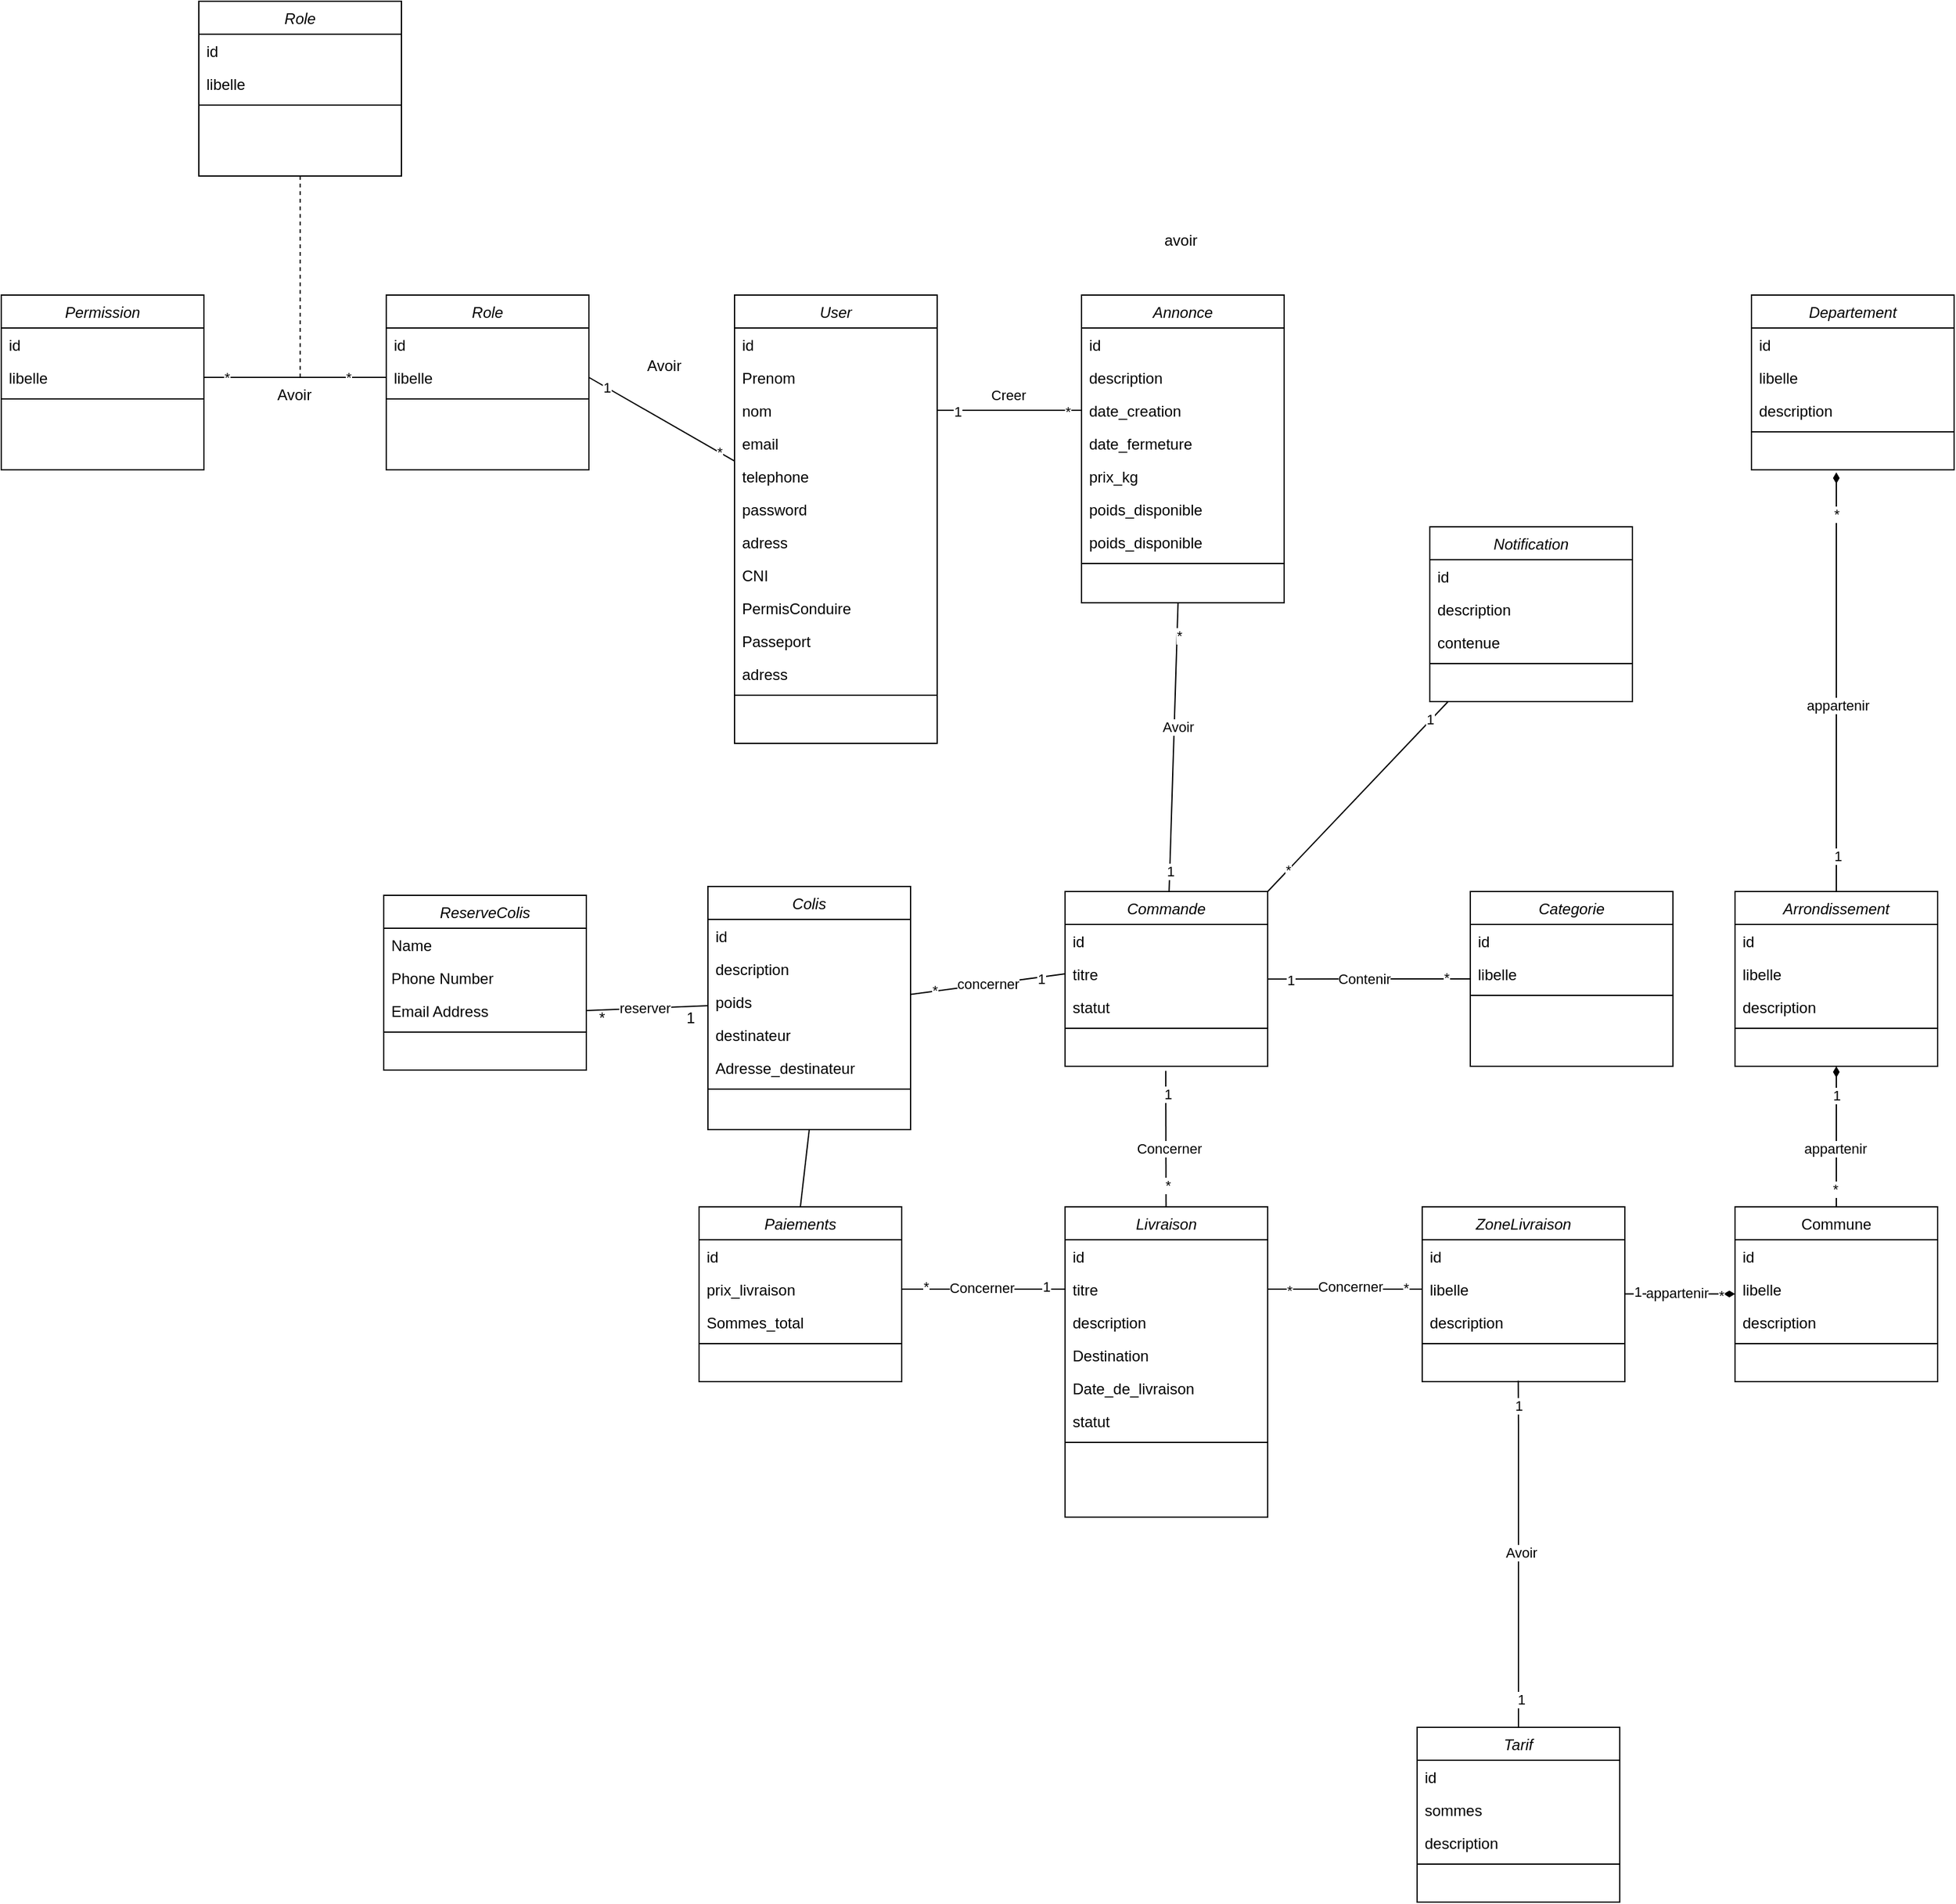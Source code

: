 <mxfile version="24.7.12" pages="6">
  <diagram name="DiagrammeDeClasses" id="jdPcLmlCMe0uRfZOil_U">
    <mxGraphModel dx="2963" dy="1190" grid="0" gridSize="10" guides="1" tooltips="1" connect="1" arrows="1" fold="1" page="0" pageScale="1" pageWidth="827" pageHeight="1169" math="0" shadow="0">
      <root>
        <mxCell id="0" />
        <mxCell id="1" parent="0" />
        <mxCell id="1lHJ0UIFF_m3zDJFU4YO-102" value="Tarif" style="swimlane;fontStyle=2;align=center;verticalAlign=top;childLayout=stackLayout;horizontal=1;startSize=26;horizontalStack=0;resizeParent=1;resizeLast=0;collapsible=1;marginBottom=0;rounded=0;shadow=0;strokeWidth=1;" parent="1" vertex="1">
          <mxGeometry x="-265" y="1225" width="160" height="138" as="geometry">
            <mxRectangle x="230" y="140" width="160" height="26" as="alternateBounds" />
          </mxGeometry>
        </mxCell>
        <mxCell id="1lHJ0UIFF_m3zDJFU4YO-103" value="id" style="text;align=left;verticalAlign=top;spacingLeft=4;spacingRight=4;overflow=hidden;rotatable=0;points=[[0,0.5],[1,0.5]];portConstraint=eastwest;" parent="1lHJ0UIFF_m3zDJFU4YO-102" vertex="1">
          <mxGeometry y="26" width="160" height="26" as="geometry" />
        </mxCell>
        <mxCell id="1lHJ0UIFF_m3zDJFU4YO-104" value="sommes" style="text;align=left;verticalAlign=top;spacingLeft=4;spacingRight=4;overflow=hidden;rotatable=0;points=[[0,0.5],[1,0.5]];portConstraint=eastwest;rounded=0;shadow=0;html=0;" parent="1lHJ0UIFF_m3zDJFU4YO-102" vertex="1">
          <mxGeometry y="52" width="160" height="26" as="geometry" />
        </mxCell>
        <mxCell id="1lHJ0UIFF_m3zDJFU4YO-105" value="description" style="text;align=left;verticalAlign=top;spacingLeft=4;spacingRight=4;overflow=hidden;rotatable=0;points=[[0,0.5],[1,0.5]];portConstraint=eastwest;rounded=0;shadow=0;html=0;" parent="1lHJ0UIFF_m3zDJFU4YO-102" vertex="1">
          <mxGeometry y="78" width="160" height="26" as="geometry" />
        </mxCell>
        <mxCell id="1lHJ0UIFF_m3zDJFU4YO-106" value="" style="line;html=1;strokeWidth=1;align=left;verticalAlign=middle;spacingTop=-1;spacingLeft=3;spacingRight=3;rotatable=0;labelPosition=right;points=[];portConstraint=eastwest;" parent="1lHJ0UIFF_m3zDJFU4YO-102" vertex="1">
          <mxGeometry y="104" width="160" height="8" as="geometry" />
        </mxCell>
        <mxCell id="1lHJ0UIFF_m3zDJFU4YO-232" style="edgeStyle=orthogonalEdgeStyle;rounded=0;orthogonalLoop=1;jettySize=auto;html=1;entryX=0.999;entryY=0.648;entryDx=0;entryDy=0;endArrow=none;endFill=0;entryPerimeter=0;startArrow=diamondThin;startFill=1;" parent="1" source="1lHJ0UIFF_m3zDJFU4YO-108" target="1lHJ0UIFF_m3zDJFU4YO-149" edge="1">
          <mxGeometry relative="1" as="geometry">
            <Array as="points">
              <mxPoint x="-101" y="883" />
            </Array>
          </mxGeometry>
        </mxCell>
        <mxCell id="c4fLym61iXIlCySfQ7gF-35" value="appartenir" style="edgeLabel;html=1;align=center;verticalAlign=middle;resizable=0;points=[];" parent="1lHJ0UIFF_m3zDJFU4YO-232" vertex="1" connectable="0">
          <mxGeometry x="0.085" y="-1" relative="1" as="geometry">
            <mxPoint x="1" as="offset" />
          </mxGeometry>
        </mxCell>
        <mxCell id="c4fLym61iXIlCySfQ7gF-36" value="1" style="edgeLabel;html=1;align=center;verticalAlign=middle;resizable=0;points=[];" parent="1lHJ0UIFF_m3zDJFU4YO-232" vertex="1" connectable="0">
          <mxGeometry x="0.757" y="-2" relative="1" as="geometry">
            <mxPoint x="-1" as="offset" />
          </mxGeometry>
        </mxCell>
        <mxCell id="c4fLym61iXIlCySfQ7gF-37" value="*" style="edgeLabel;html=1;align=center;verticalAlign=middle;resizable=0;points=[];" parent="1lHJ0UIFF_m3zDJFU4YO-232" vertex="1" connectable="0">
          <mxGeometry x="-0.74" y="1" relative="1" as="geometry">
            <mxPoint as="offset" />
          </mxGeometry>
        </mxCell>
        <mxCell id="1lHJ0UIFF_m3zDJFU4YO-108" value="Commune" style="swimlane;fontStyle=0;align=center;verticalAlign=top;childLayout=stackLayout;horizontal=1;startSize=26;horizontalStack=0;resizeParent=1;resizeLast=0;collapsible=1;marginBottom=0;rounded=0;shadow=0;strokeWidth=1;" parent="1" vertex="1">
          <mxGeometry x="-14" y="814" width="160" height="138" as="geometry">
            <mxRectangle x="130" y="380" width="160" height="26" as="alternateBounds" />
          </mxGeometry>
        </mxCell>
        <mxCell id="1lHJ0UIFF_m3zDJFU4YO-109" value="id" style="text;align=left;verticalAlign=top;spacingLeft=4;spacingRight=4;overflow=hidden;rotatable=0;points=[[0,0.5],[1,0.5]];portConstraint=eastwest;rounded=0;shadow=0;html=0;" parent="1lHJ0UIFF_m3zDJFU4YO-108" vertex="1">
          <mxGeometry y="26" width="160" height="26" as="geometry" />
        </mxCell>
        <mxCell id="LIygjRk2E9GUX58tSaFv-40" value="libelle" style="text;align=left;verticalAlign=top;spacingLeft=4;spacingRight=4;overflow=hidden;rotatable=0;points=[[0,0.5],[1,0.5]];portConstraint=eastwest;rounded=0;shadow=0;html=0;" parent="1lHJ0UIFF_m3zDJFU4YO-108" vertex="1">
          <mxGeometry y="52" width="160" height="26" as="geometry" />
        </mxCell>
        <mxCell id="LIygjRk2E9GUX58tSaFv-43" value="description" style="text;align=left;verticalAlign=top;spacingLeft=4;spacingRight=4;overflow=hidden;rotatable=0;points=[[0,0.5],[1,0.5]];portConstraint=eastwest;rounded=0;shadow=0;html=0;" parent="1lHJ0UIFF_m3zDJFU4YO-108" vertex="1">
          <mxGeometry y="78" width="160" height="26" as="geometry" />
        </mxCell>
        <mxCell id="1lHJ0UIFF_m3zDJFU4YO-110" value="" style="line;html=1;strokeWidth=1;align=left;verticalAlign=middle;spacingTop=-1;spacingLeft=3;spacingRight=3;rotatable=0;labelPosition=right;points=[];portConstraint=eastwest;" parent="1lHJ0UIFF_m3zDJFU4YO-108" vertex="1">
          <mxGeometry y="104" width="160" height="8" as="geometry" />
        </mxCell>
        <mxCell id="1lHJ0UIFF_m3zDJFU4YO-230" style="edgeStyle=orthogonalEdgeStyle;rounded=0;orthogonalLoop=1;jettySize=auto;html=1;entryX=0.5;entryY=0;entryDx=0;entryDy=0;endArrow=none;endFill=0;startArrow=diamondThin;startFill=1;" parent="1" source="1lHJ0UIFF_m3zDJFU4YO-123" target="1lHJ0UIFF_m3zDJFU4YO-108" edge="1">
          <mxGeometry relative="1" as="geometry">
            <Array as="points">
              <mxPoint x="66" y="753" />
              <mxPoint x="66" y="753" />
            </Array>
          </mxGeometry>
        </mxCell>
        <mxCell id="c4fLym61iXIlCySfQ7gF-38" value="1" style="edgeLabel;html=1;align=center;verticalAlign=middle;resizable=0;points=[];" parent="1lHJ0UIFF_m3zDJFU4YO-230" vertex="1" connectable="0">
          <mxGeometry x="-0.592" relative="1" as="geometry">
            <mxPoint as="offset" />
          </mxGeometry>
        </mxCell>
        <mxCell id="c4fLym61iXIlCySfQ7gF-39" value="appartenir" style="edgeLabel;html=1;align=center;verticalAlign=middle;resizable=0;points=[];" parent="1lHJ0UIFF_m3zDJFU4YO-230" vertex="1" connectable="0">
          <mxGeometry x="0.165" y="-1" relative="1" as="geometry">
            <mxPoint as="offset" />
          </mxGeometry>
        </mxCell>
        <mxCell id="c4fLym61iXIlCySfQ7gF-40" value="*" style="edgeLabel;html=1;align=center;verticalAlign=middle;resizable=0;points=[];" parent="1lHJ0UIFF_m3zDJFU4YO-230" vertex="1" connectable="0">
          <mxGeometry x="0.742" y="-1" relative="1" as="geometry">
            <mxPoint as="offset" />
          </mxGeometry>
        </mxCell>
        <mxCell id="1lHJ0UIFF_m3zDJFU4YO-233" style="rounded=0;orthogonalLoop=1;jettySize=auto;html=1;exitX=0.5;exitY=0;exitDx=0;exitDy=0;endArrow=diamondThin;endFill=1;startArrow=none;startFill=0;" parent="1" source="1lHJ0UIFF_m3zDJFU4YO-123" edge="1">
          <mxGeometry relative="1" as="geometry">
            <mxPoint x="66" y="234" as="targetPoint" />
            <Array as="points">
              <mxPoint x="66" y="529" />
            </Array>
          </mxGeometry>
        </mxCell>
        <mxCell id="c4fLym61iXIlCySfQ7gF-41" value="1" style="edgeLabel;html=1;align=center;verticalAlign=middle;resizable=0;points=[];" parent="1lHJ0UIFF_m3zDJFU4YO-233" vertex="1" connectable="0">
          <mxGeometry x="-0.831" y="-1" relative="1" as="geometry">
            <mxPoint as="offset" />
          </mxGeometry>
        </mxCell>
        <mxCell id="c4fLym61iXIlCySfQ7gF-42" value="appartenir" style="edgeLabel;html=1;align=center;verticalAlign=middle;resizable=0;points=[];" parent="1lHJ0UIFF_m3zDJFU4YO-233" vertex="1" connectable="0">
          <mxGeometry x="-0.11" y="-1" relative="1" as="geometry">
            <mxPoint as="offset" />
          </mxGeometry>
        </mxCell>
        <mxCell id="c4fLym61iXIlCySfQ7gF-43" value="*" style="edgeLabel;html=1;align=center;verticalAlign=middle;resizable=0;points=[];" parent="1lHJ0UIFF_m3zDJFU4YO-233" vertex="1" connectable="0">
          <mxGeometry x="0.805" relative="1" as="geometry">
            <mxPoint as="offset" />
          </mxGeometry>
        </mxCell>
        <mxCell id="1lHJ0UIFF_m3zDJFU4YO-123" value="Arrondissement" style="swimlane;fontStyle=2;align=center;verticalAlign=top;childLayout=stackLayout;horizontal=1;startSize=26;horizontalStack=0;resizeParent=1;resizeLast=0;collapsible=1;marginBottom=0;rounded=0;shadow=0;strokeWidth=1;" parent="1" vertex="1">
          <mxGeometry x="-14" y="565" width="160" height="138" as="geometry">
            <mxRectangle x="230" y="140" width="160" height="26" as="alternateBounds" />
          </mxGeometry>
        </mxCell>
        <mxCell id="1lHJ0UIFF_m3zDJFU4YO-124" value="id" style="text;align=left;verticalAlign=top;spacingLeft=4;spacingRight=4;overflow=hidden;rotatable=0;points=[[0,0.5],[1,0.5]];portConstraint=eastwest;" parent="1lHJ0UIFF_m3zDJFU4YO-123" vertex="1">
          <mxGeometry y="26" width="160" height="26" as="geometry" />
        </mxCell>
        <mxCell id="1lHJ0UIFF_m3zDJFU4YO-125" value="libelle" style="text;align=left;verticalAlign=top;spacingLeft=4;spacingRight=4;overflow=hidden;rotatable=0;points=[[0,0.5],[1,0.5]];portConstraint=eastwest;rounded=0;shadow=0;html=0;" parent="1lHJ0UIFF_m3zDJFU4YO-123" vertex="1">
          <mxGeometry y="52" width="160" height="26" as="geometry" />
        </mxCell>
        <mxCell id="LIygjRk2E9GUX58tSaFv-41" value="description" style="text;align=left;verticalAlign=top;spacingLeft=4;spacingRight=4;overflow=hidden;rotatable=0;points=[[0,0.5],[1,0.5]];portConstraint=eastwest;rounded=0;shadow=0;html=0;" parent="1lHJ0UIFF_m3zDJFU4YO-123" vertex="1">
          <mxGeometry y="78" width="160" height="26" as="geometry" />
        </mxCell>
        <mxCell id="1lHJ0UIFF_m3zDJFU4YO-127" value="" style="line;html=1;strokeWidth=1;align=left;verticalAlign=middle;spacingTop=-1;spacingLeft=3;spacingRight=3;rotatable=0;labelPosition=right;points=[];portConstraint=eastwest;" parent="1lHJ0UIFF_m3zDJFU4YO-123" vertex="1">
          <mxGeometry y="104" width="160" height="8" as="geometry" />
        </mxCell>
        <mxCell id="1lHJ0UIFF_m3zDJFU4YO-235" style="rounded=0;orthogonalLoop=1;jettySize=auto;html=1;entryX=1;entryY=0;entryDx=0;entryDy=0;endArrow=none;endFill=0;" parent="1" source="1lHJ0UIFF_m3zDJFU4YO-129" target="1lHJ0UIFF_m3zDJFU4YO-171" edge="1">
          <mxGeometry relative="1" as="geometry" />
        </mxCell>
        <mxCell id="LIygjRk2E9GUX58tSaFv-10" value="*" style="edgeLabel;html=1;align=center;verticalAlign=middle;resizable=0;points=[];" parent="1lHJ0UIFF_m3zDJFU4YO-235" vertex="1" connectable="0">
          <mxGeometry x="0.773" relative="1" as="geometry">
            <mxPoint as="offset" />
          </mxGeometry>
        </mxCell>
        <mxCell id="LIygjRk2E9GUX58tSaFv-11" value="1" style="edgeLabel;html=1;align=center;verticalAlign=middle;resizable=0;points=[];" parent="1lHJ0UIFF_m3zDJFU4YO-235" vertex="1" connectable="0">
          <mxGeometry x="-0.801" y="-1" relative="1" as="geometry">
            <mxPoint as="offset" />
          </mxGeometry>
        </mxCell>
        <mxCell id="1lHJ0UIFF_m3zDJFU4YO-129" value="Notification" style="swimlane;fontStyle=2;align=center;verticalAlign=top;childLayout=stackLayout;horizontal=1;startSize=26;horizontalStack=0;resizeParent=1;resizeLast=0;collapsible=1;marginBottom=0;rounded=0;shadow=0;strokeWidth=1;" parent="1" vertex="1">
          <mxGeometry x="-255" y="277" width="160" height="138" as="geometry">
            <mxRectangle x="230" y="140" width="160" height="26" as="alternateBounds" />
          </mxGeometry>
        </mxCell>
        <mxCell id="1lHJ0UIFF_m3zDJFU4YO-130" value="id" style="text;align=left;verticalAlign=top;spacingLeft=4;spacingRight=4;overflow=hidden;rotatable=0;points=[[0,0.5],[1,0.5]];portConstraint=eastwest;" parent="1lHJ0UIFF_m3zDJFU4YO-129" vertex="1">
          <mxGeometry y="26" width="160" height="26" as="geometry" />
        </mxCell>
        <mxCell id="1lHJ0UIFF_m3zDJFU4YO-131" value="description" style="text;align=left;verticalAlign=top;spacingLeft=4;spacingRight=4;overflow=hidden;rotatable=0;points=[[0,0.5],[1,0.5]];portConstraint=eastwest;rounded=0;shadow=0;html=0;" parent="1lHJ0UIFF_m3zDJFU4YO-129" vertex="1">
          <mxGeometry y="52" width="160" height="26" as="geometry" />
        </mxCell>
        <mxCell id="1lHJ0UIFF_m3zDJFU4YO-132" value="contenue" style="text;align=left;verticalAlign=top;spacingLeft=4;spacingRight=4;overflow=hidden;rotatable=0;points=[[0,0.5],[1,0.5]];portConstraint=eastwest;rounded=0;shadow=0;html=0;" parent="1lHJ0UIFF_m3zDJFU4YO-129" vertex="1">
          <mxGeometry y="78" width="160" height="26" as="geometry" />
        </mxCell>
        <mxCell id="1lHJ0UIFF_m3zDJFU4YO-133" value="" style="line;html=1;strokeWidth=1;align=left;verticalAlign=middle;spacingTop=-1;spacingLeft=3;spacingRight=3;rotatable=0;labelPosition=right;points=[];portConstraint=eastwest;" parent="1lHJ0UIFF_m3zDJFU4YO-129" vertex="1">
          <mxGeometry y="104" width="160" height="8" as="geometry" />
        </mxCell>
        <mxCell id="2ATQKuslZdjl8Cevudkz-1" style="rounded=0;orthogonalLoop=1;jettySize=auto;html=1;exitX=0.5;exitY=0;exitDx=0;exitDy=0;entryX=0.5;entryY=1;entryDx=0;entryDy=0;endArrow=none;endFill=0;" edge="1" parent="1" source="1lHJ0UIFF_m3zDJFU4YO-135" target="1lHJ0UIFF_m3zDJFU4YO-177">
          <mxGeometry relative="1" as="geometry" />
        </mxCell>
        <mxCell id="1lHJ0UIFF_m3zDJFU4YO-135" value="Paiements" style="swimlane;fontStyle=2;align=center;verticalAlign=top;childLayout=stackLayout;horizontal=1;startSize=26;horizontalStack=0;resizeParent=1;resizeLast=0;collapsible=1;marginBottom=0;rounded=0;shadow=0;strokeWidth=1;" parent="1" vertex="1">
          <mxGeometry x="-832" y="814" width="160" height="138" as="geometry">
            <mxRectangle x="230" y="140" width="160" height="26" as="alternateBounds" />
          </mxGeometry>
        </mxCell>
        <mxCell id="1lHJ0UIFF_m3zDJFU4YO-136" value="id" style="text;align=left;verticalAlign=top;spacingLeft=4;spacingRight=4;overflow=hidden;rotatable=0;points=[[0,0.5],[1,0.5]];portConstraint=eastwest;" parent="1lHJ0UIFF_m3zDJFU4YO-135" vertex="1">
          <mxGeometry y="26" width="160" height="26" as="geometry" />
        </mxCell>
        <mxCell id="1lHJ0UIFF_m3zDJFU4YO-137" value="prix_livraison" style="text;align=left;verticalAlign=top;spacingLeft=4;spacingRight=4;overflow=hidden;rotatable=0;points=[[0,0.5],[1,0.5]];portConstraint=eastwest;rounded=0;shadow=0;html=0;" parent="1lHJ0UIFF_m3zDJFU4YO-135" vertex="1">
          <mxGeometry y="52" width="160" height="26" as="geometry" />
        </mxCell>
        <mxCell id="1lHJ0UIFF_m3zDJFU4YO-138" value="Sommes_total" style="text;align=left;verticalAlign=top;spacingLeft=4;spacingRight=4;overflow=hidden;rotatable=0;points=[[0,0.5],[1,0.5]];portConstraint=eastwest;rounded=0;shadow=0;html=0;" parent="1lHJ0UIFF_m3zDJFU4YO-135" vertex="1">
          <mxGeometry y="78" width="160" height="26" as="geometry" />
        </mxCell>
        <mxCell id="1lHJ0UIFF_m3zDJFU4YO-139" value="" style="line;html=1;strokeWidth=1;align=left;verticalAlign=middle;spacingTop=-1;spacingLeft=3;spacingRight=3;rotatable=0;labelPosition=right;points=[];portConstraint=eastwest;" parent="1lHJ0UIFF_m3zDJFU4YO-135" vertex="1">
          <mxGeometry y="104" width="160" height="8" as="geometry" />
        </mxCell>
        <mxCell id="1lHJ0UIFF_m3zDJFU4YO-218" style="edgeStyle=orthogonalEdgeStyle;rounded=0;orthogonalLoop=1;jettySize=auto;html=1;endArrow=none;endFill=0;entryX=1.002;entryY=0.661;entryDx=0;entryDy=0;entryPerimeter=0;" parent="1" source="1lHJ0UIFF_m3zDJFU4YO-141" target="1lHJ0UIFF_m3zDJFU4YO-173" edge="1">
          <mxGeometry relative="1" as="geometry">
            <mxPoint x="-381" y="634" as="targetPoint" />
          </mxGeometry>
        </mxCell>
        <mxCell id="c4fLym61iXIlCySfQ7gF-14" value="Contenir" style="edgeLabel;html=1;align=center;verticalAlign=middle;resizable=0;points=[];" parent="1lHJ0UIFF_m3zDJFU4YO-218" vertex="1" connectable="0">
          <mxGeometry x="0.05" relative="1" as="geometry">
            <mxPoint as="offset" />
          </mxGeometry>
        </mxCell>
        <mxCell id="c4fLym61iXIlCySfQ7gF-15" value="1" style="edgeLabel;html=1;align=center;verticalAlign=middle;resizable=0;points=[];" parent="1lHJ0UIFF_m3zDJFU4YO-218" vertex="1" connectable="0">
          <mxGeometry x="0.784" y="1" relative="1" as="geometry">
            <mxPoint as="offset" />
          </mxGeometry>
        </mxCell>
        <mxCell id="c4fLym61iXIlCySfQ7gF-16" value="*" style="edgeLabel;html=1;align=center;verticalAlign=middle;resizable=0;points=[];" parent="1lHJ0UIFF_m3zDJFU4YO-218" vertex="1" connectable="0">
          <mxGeometry x="-0.754" y="-1" relative="1" as="geometry">
            <mxPoint as="offset" />
          </mxGeometry>
        </mxCell>
        <mxCell id="1lHJ0UIFF_m3zDJFU4YO-141" value="Categorie" style="swimlane;fontStyle=2;align=center;verticalAlign=top;childLayout=stackLayout;horizontal=1;startSize=26;horizontalStack=0;resizeParent=1;resizeLast=0;collapsible=1;marginBottom=0;rounded=0;shadow=0;strokeWidth=1;" parent="1" vertex="1">
          <mxGeometry x="-223" y="565" width="160" height="138" as="geometry">
            <mxRectangle x="230" y="140" width="160" height="26" as="alternateBounds" />
          </mxGeometry>
        </mxCell>
        <mxCell id="1lHJ0UIFF_m3zDJFU4YO-142" value="id" style="text;align=left;verticalAlign=top;spacingLeft=4;spacingRight=4;overflow=hidden;rotatable=0;points=[[0,0.5],[1,0.5]];portConstraint=eastwest;" parent="1lHJ0UIFF_m3zDJFU4YO-141" vertex="1">
          <mxGeometry y="26" width="160" height="26" as="geometry" />
        </mxCell>
        <mxCell id="1lHJ0UIFF_m3zDJFU4YO-143" value="libelle" style="text;align=left;verticalAlign=top;spacingLeft=4;spacingRight=4;overflow=hidden;rotatable=0;points=[[0,0.5],[1,0.5]];portConstraint=eastwest;rounded=0;shadow=0;html=0;" parent="1lHJ0UIFF_m3zDJFU4YO-141" vertex="1">
          <mxGeometry y="52" width="160" height="26" as="geometry" />
        </mxCell>
        <mxCell id="1lHJ0UIFF_m3zDJFU4YO-145" value="" style="line;html=1;strokeWidth=1;align=left;verticalAlign=middle;spacingTop=-1;spacingLeft=3;spacingRight=3;rotatable=0;labelPosition=right;points=[];portConstraint=eastwest;" parent="1lHJ0UIFF_m3zDJFU4YO-141" vertex="1">
          <mxGeometry y="78" width="160" height="8" as="geometry" />
        </mxCell>
        <mxCell id="1lHJ0UIFF_m3zDJFU4YO-147" value="ZoneLivraison" style="swimlane;fontStyle=2;align=center;verticalAlign=top;childLayout=stackLayout;horizontal=1;startSize=26;horizontalStack=0;resizeParent=1;resizeLast=0;collapsible=1;marginBottom=0;rounded=0;shadow=0;strokeWidth=1;" parent="1" vertex="1">
          <mxGeometry x="-261" y="814" width="160" height="138" as="geometry">
            <mxRectangle x="230" y="140" width="160" height="26" as="alternateBounds" />
          </mxGeometry>
        </mxCell>
        <mxCell id="1lHJ0UIFF_m3zDJFU4YO-148" value="id" style="text;align=left;verticalAlign=top;spacingLeft=4;spacingRight=4;overflow=hidden;rotatable=0;points=[[0,0.5],[1,0.5]];portConstraint=eastwest;" parent="1lHJ0UIFF_m3zDJFU4YO-147" vertex="1">
          <mxGeometry y="26" width="160" height="26" as="geometry" />
        </mxCell>
        <mxCell id="1lHJ0UIFF_m3zDJFU4YO-149" value="libelle" style="text;align=left;verticalAlign=top;spacingLeft=4;spacingRight=4;overflow=hidden;rotatable=0;points=[[0,0.5],[1,0.5]];portConstraint=eastwest;rounded=0;shadow=0;html=0;" parent="1lHJ0UIFF_m3zDJFU4YO-147" vertex="1">
          <mxGeometry y="52" width="160" height="26" as="geometry" />
        </mxCell>
        <mxCell id="LIygjRk2E9GUX58tSaFv-44" value="description" style="text;align=left;verticalAlign=top;spacingLeft=4;spacingRight=4;overflow=hidden;rotatable=0;points=[[0,0.5],[1,0.5]];portConstraint=eastwest;rounded=0;shadow=0;html=0;" parent="1lHJ0UIFF_m3zDJFU4YO-147" vertex="1">
          <mxGeometry y="78" width="160" height="26" as="geometry" />
        </mxCell>
        <mxCell id="1lHJ0UIFF_m3zDJFU4YO-151" value="" style="line;html=1;strokeWidth=1;align=left;verticalAlign=middle;spacingTop=-1;spacingLeft=3;spacingRight=3;rotatable=0;labelPosition=right;points=[];portConstraint=eastwest;" parent="1lHJ0UIFF_m3zDJFU4YO-147" vertex="1">
          <mxGeometry y="104" width="160" height="8" as="geometry" />
        </mxCell>
        <mxCell id="1lHJ0UIFF_m3zDJFU4YO-159" value="Livraison" style="swimlane;fontStyle=2;align=center;verticalAlign=top;childLayout=stackLayout;horizontal=1;startSize=26;horizontalStack=0;resizeParent=1;resizeLast=0;collapsible=1;marginBottom=0;rounded=0;shadow=0;strokeWidth=1;" parent="1" vertex="1">
          <mxGeometry x="-543" y="814" width="160" height="245" as="geometry">
            <mxRectangle x="230" y="140" width="160" height="26" as="alternateBounds" />
          </mxGeometry>
        </mxCell>
        <mxCell id="1lHJ0UIFF_m3zDJFU4YO-160" value="id" style="text;align=left;verticalAlign=top;spacingLeft=4;spacingRight=4;overflow=hidden;rotatable=0;points=[[0,0.5],[1,0.5]];portConstraint=eastwest;" parent="1lHJ0UIFF_m3zDJFU4YO-159" vertex="1">
          <mxGeometry y="26" width="160" height="26" as="geometry" />
        </mxCell>
        <mxCell id="1lHJ0UIFF_m3zDJFU4YO-161" value="titre" style="text;align=left;verticalAlign=top;spacingLeft=4;spacingRight=4;overflow=hidden;rotatable=0;points=[[0,0.5],[1,0.5]];portConstraint=eastwest;rounded=0;shadow=0;html=0;" parent="1lHJ0UIFF_m3zDJFU4YO-159" vertex="1">
          <mxGeometry y="52" width="160" height="26" as="geometry" />
        </mxCell>
        <mxCell id="1lHJ0UIFF_m3zDJFU4YO-162" value="description" style="text;align=left;verticalAlign=top;spacingLeft=4;spacingRight=4;overflow=hidden;rotatable=0;points=[[0,0.5],[1,0.5]];portConstraint=eastwest;rounded=0;shadow=0;html=0;" parent="1lHJ0UIFF_m3zDJFU4YO-159" vertex="1">
          <mxGeometry y="78" width="160" height="26" as="geometry" />
        </mxCell>
        <mxCell id="LIygjRk2E9GUX58tSaFv-34" value="Destination" style="text;align=left;verticalAlign=top;spacingLeft=4;spacingRight=4;overflow=hidden;rotatable=0;points=[[0,0.5],[1,0.5]];portConstraint=eastwest;rounded=0;shadow=0;html=0;" parent="1lHJ0UIFF_m3zDJFU4YO-159" vertex="1">
          <mxGeometry y="104" width="160" height="26" as="geometry" />
        </mxCell>
        <mxCell id="LIygjRk2E9GUX58tSaFv-35" value="Date_de_livraison" style="text;align=left;verticalAlign=top;spacingLeft=4;spacingRight=4;overflow=hidden;rotatable=0;points=[[0,0.5],[1,0.5]];portConstraint=eastwest;rounded=0;shadow=0;html=0;" parent="1lHJ0UIFF_m3zDJFU4YO-159" vertex="1">
          <mxGeometry y="130" width="160" height="26" as="geometry" />
        </mxCell>
        <mxCell id="LIygjRk2E9GUX58tSaFv-36" value="statut" style="text;align=left;verticalAlign=top;spacingLeft=4;spacingRight=4;overflow=hidden;rotatable=0;points=[[0,0.5],[1,0.5]];portConstraint=eastwest;rounded=0;shadow=0;html=0;" parent="1lHJ0UIFF_m3zDJFU4YO-159" vertex="1">
          <mxGeometry y="156" width="160" height="26" as="geometry" />
        </mxCell>
        <mxCell id="1lHJ0UIFF_m3zDJFU4YO-163" value="" style="line;html=1;strokeWidth=1;align=left;verticalAlign=middle;spacingTop=-1;spacingLeft=3;spacingRight=3;rotatable=0;labelPosition=right;points=[];portConstraint=eastwest;" parent="1lHJ0UIFF_m3zDJFU4YO-159" vertex="1">
          <mxGeometry y="182" width="160" height="8" as="geometry" />
        </mxCell>
        <mxCell id="1lHJ0UIFF_m3zDJFU4YO-165" value="ReserveColis" style="swimlane;fontStyle=2;align=center;verticalAlign=top;childLayout=stackLayout;horizontal=1;startSize=26;horizontalStack=0;resizeParent=1;resizeLast=0;collapsible=1;marginBottom=0;rounded=0;shadow=0;strokeWidth=1;" parent="1" vertex="1">
          <mxGeometry x="-1081" y="568" width="160" height="138" as="geometry">
            <mxRectangle x="230" y="140" width="160" height="26" as="alternateBounds" />
          </mxGeometry>
        </mxCell>
        <mxCell id="1lHJ0UIFF_m3zDJFU4YO-166" value="Name" style="text;align=left;verticalAlign=top;spacingLeft=4;spacingRight=4;overflow=hidden;rotatable=0;points=[[0,0.5],[1,0.5]];portConstraint=eastwest;" parent="1lHJ0UIFF_m3zDJFU4YO-165" vertex="1">
          <mxGeometry y="26" width="160" height="26" as="geometry" />
        </mxCell>
        <mxCell id="1lHJ0UIFF_m3zDJFU4YO-167" value="Phone Number" style="text;align=left;verticalAlign=top;spacingLeft=4;spacingRight=4;overflow=hidden;rotatable=0;points=[[0,0.5],[1,0.5]];portConstraint=eastwest;rounded=0;shadow=0;html=0;" parent="1lHJ0UIFF_m3zDJFU4YO-165" vertex="1">
          <mxGeometry y="52" width="160" height="26" as="geometry" />
        </mxCell>
        <mxCell id="1lHJ0UIFF_m3zDJFU4YO-168" value="Email Address" style="text;align=left;verticalAlign=top;spacingLeft=4;spacingRight=4;overflow=hidden;rotatable=0;points=[[0,0.5],[1,0.5]];portConstraint=eastwest;rounded=0;shadow=0;html=0;" parent="1lHJ0UIFF_m3zDJFU4YO-165" vertex="1">
          <mxGeometry y="78" width="160" height="26" as="geometry" />
        </mxCell>
        <mxCell id="1lHJ0UIFF_m3zDJFU4YO-169" value="" style="line;html=1;strokeWidth=1;align=left;verticalAlign=middle;spacingTop=-1;spacingLeft=3;spacingRight=3;rotatable=0;labelPosition=right;points=[];portConstraint=eastwest;" parent="1lHJ0UIFF_m3zDJFU4YO-165" vertex="1">
          <mxGeometry y="104" width="160" height="8" as="geometry" />
        </mxCell>
        <mxCell id="1lHJ0UIFF_m3zDJFU4YO-171" value="Commande" style="swimlane;fontStyle=2;align=center;verticalAlign=top;childLayout=stackLayout;horizontal=1;startSize=26;horizontalStack=0;resizeParent=1;resizeLast=0;collapsible=1;marginBottom=0;rounded=0;shadow=0;strokeWidth=1;" parent="1" vertex="1">
          <mxGeometry x="-543" y="565" width="160" height="138" as="geometry">
            <mxRectangle x="230" y="140" width="160" height="26" as="alternateBounds" />
          </mxGeometry>
        </mxCell>
        <mxCell id="1lHJ0UIFF_m3zDJFU4YO-172" value="id" style="text;align=left;verticalAlign=top;spacingLeft=4;spacingRight=4;overflow=hidden;rotatable=0;points=[[0,0.5],[1,0.5]];portConstraint=eastwest;" parent="1lHJ0UIFF_m3zDJFU4YO-171" vertex="1">
          <mxGeometry y="26" width="160" height="26" as="geometry" />
        </mxCell>
        <mxCell id="1lHJ0UIFF_m3zDJFU4YO-173" value="titre" style="text;align=left;verticalAlign=top;spacingLeft=4;spacingRight=4;overflow=hidden;rotatable=0;points=[[0,0.5],[1,0.5]];portConstraint=eastwest;rounded=0;shadow=0;html=0;" parent="1lHJ0UIFF_m3zDJFU4YO-171" vertex="1">
          <mxGeometry y="52" width="160" height="26" as="geometry" />
        </mxCell>
        <mxCell id="LIygjRk2E9GUX58tSaFv-37" value="statut" style="text;align=left;verticalAlign=top;spacingLeft=4;spacingRight=4;overflow=hidden;rotatable=0;points=[[0,0.5],[1,0.5]];portConstraint=eastwest;rounded=0;shadow=0;html=0;" parent="1lHJ0UIFF_m3zDJFU4YO-171" vertex="1">
          <mxGeometry y="78" width="160" height="26" as="geometry" />
        </mxCell>
        <mxCell id="1lHJ0UIFF_m3zDJFU4YO-175" value="" style="line;html=1;strokeWidth=1;align=left;verticalAlign=middle;spacingTop=-1;spacingLeft=3;spacingRight=3;rotatable=0;labelPosition=right;points=[];portConstraint=eastwest;" parent="1lHJ0UIFF_m3zDJFU4YO-171" vertex="1">
          <mxGeometry y="104" width="160" height="8" as="geometry" />
        </mxCell>
        <mxCell id="1lHJ0UIFF_m3zDJFU4YO-219" value="concerner" style="rounded=0;orthogonalLoop=1;jettySize=auto;html=1;entryX=0;entryY=0.5;entryDx=0;entryDy=0;endArrow=none;endFill=0;" parent="1" source="1lHJ0UIFF_m3zDJFU4YO-177" target="1lHJ0UIFF_m3zDJFU4YO-173" edge="1">
          <mxGeometry relative="1" as="geometry" />
        </mxCell>
        <mxCell id="c4fLym61iXIlCySfQ7gF-6" value="1" style="edgeLabel;html=1;align=center;verticalAlign=middle;resizable=0;points=[];" parent="1lHJ0UIFF_m3zDJFU4YO-219" vertex="1" connectable="0">
          <mxGeometry x="0.665" y="-1" relative="1" as="geometry">
            <mxPoint x="1" as="offset" />
          </mxGeometry>
        </mxCell>
        <mxCell id="c4fLym61iXIlCySfQ7gF-7" value="*" style="edgeLabel;html=1;align=center;verticalAlign=middle;resizable=0;points=[];" parent="1lHJ0UIFF_m3zDJFU4YO-219" vertex="1" connectable="0">
          <mxGeometry x="-0.687" y="1" relative="1" as="geometry">
            <mxPoint as="offset" />
          </mxGeometry>
        </mxCell>
        <mxCell id="1lHJ0UIFF_m3zDJFU4YO-177" value="Colis" style="swimlane;fontStyle=2;align=center;verticalAlign=top;childLayout=stackLayout;horizontal=1;startSize=26;horizontalStack=0;resizeParent=1;resizeLast=0;collapsible=1;marginBottom=0;rounded=0;shadow=0;strokeWidth=1;" parent="1" vertex="1">
          <mxGeometry x="-825" y="561" width="160" height="192" as="geometry">
            <mxRectangle x="230" y="140" width="160" height="26" as="alternateBounds" />
          </mxGeometry>
        </mxCell>
        <mxCell id="1lHJ0UIFF_m3zDJFU4YO-178" value="id" style="text;align=left;verticalAlign=top;spacingLeft=4;spacingRight=4;overflow=hidden;rotatable=0;points=[[0,0.5],[1,0.5]];portConstraint=eastwest;" parent="1lHJ0UIFF_m3zDJFU4YO-177" vertex="1">
          <mxGeometry y="26" width="160" height="26" as="geometry" />
        </mxCell>
        <mxCell id="1lHJ0UIFF_m3zDJFU4YO-179" value="description" style="text;align=left;verticalAlign=top;spacingLeft=4;spacingRight=4;overflow=hidden;rotatable=0;points=[[0,0.5],[1,0.5]];portConstraint=eastwest;rounded=0;shadow=0;html=0;" parent="1lHJ0UIFF_m3zDJFU4YO-177" vertex="1">
          <mxGeometry y="52" width="160" height="26" as="geometry" />
        </mxCell>
        <mxCell id="1lHJ0UIFF_m3zDJFU4YO-180" value="poids" style="text;align=left;verticalAlign=top;spacingLeft=4;spacingRight=4;overflow=hidden;rotatable=0;points=[[0,0.5],[1,0.5]];portConstraint=eastwest;rounded=0;shadow=0;html=0;" parent="1lHJ0UIFF_m3zDJFU4YO-177" vertex="1">
          <mxGeometry y="78" width="160" height="26" as="geometry" />
        </mxCell>
        <mxCell id="LIygjRk2E9GUX58tSaFv-38" value="destinateur" style="text;align=left;verticalAlign=top;spacingLeft=4;spacingRight=4;overflow=hidden;rotatable=0;points=[[0,0.5],[1,0.5]];portConstraint=eastwest;rounded=0;shadow=0;html=0;" parent="1lHJ0UIFF_m3zDJFU4YO-177" vertex="1">
          <mxGeometry y="104" width="160" height="26" as="geometry" />
        </mxCell>
        <mxCell id="LIygjRk2E9GUX58tSaFv-39" value="Adresse_destinateur" style="text;align=left;verticalAlign=top;spacingLeft=4;spacingRight=4;overflow=hidden;rotatable=0;points=[[0,0.5],[1,0.5]];portConstraint=eastwest;rounded=0;shadow=0;html=0;" parent="1lHJ0UIFF_m3zDJFU4YO-177" vertex="1">
          <mxGeometry y="130" width="160" height="26" as="geometry" />
        </mxCell>
        <mxCell id="1lHJ0UIFF_m3zDJFU4YO-181" value="" style="line;html=1;strokeWidth=1;align=left;verticalAlign=middle;spacingTop=-1;spacingLeft=3;spacingRight=3;rotatable=0;labelPosition=right;points=[];portConstraint=eastwest;" parent="1lHJ0UIFF_m3zDJFU4YO-177" vertex="1">
          <mxGeometry y="156" width="160" height="8" as="geometry" />
        </mxCell>
        <mxCell id="1lHJ0UIFF_m3zDJFU4YO-207" style="rounded=0;orthogonalLoop=1;jettySize=auto;html=1;exitX=1;exitY=0.5;exitDx=0;exitDy=0;endArrow=none;endFill=0;" parent="1" source="1lHJ0UIFF_m3zDJFU4YO-185" target="1lHJ0UIFF_m3zDJFU4YO-191" edge="1">
          <mxGeometry relative="1" as="geometry" />
        </mxCell>
        <mxCell id="LIygjRk2E9GUX58tSaFv-3" value="1" style="edgeLabel;html=1;align=center;verticalAlign=middle;resizable=0;points=[];" parent="1lHJ0UIFF_m3zDJFU4YO-207" vertex="1" connectable="0">
          <mxGeometry x="-0.756" relative="1" as="geometry">
            <mxPoint as="offset" />
          </mxGeometry>
        </mxCell>
        <mxCell id="LIygjRk2E9GUX58tSaFv-4" value="*" style="edgeLabel;html=1;align=center;verticalAlign=middle;resizable=0;points=[];" parent="1lHJ0UIFF_m3zDJFU4YO-207" vertex="1" connectable="0">
          <mxGeometry x="0.779" relative="1" as="geometry">
            <mxPoint as="offset" />
          </mxGeometry>
        </mxCell>
        <mxCell id="1lHJ0UIFF_m3zDJFU4YO-183" value="Role" style="swimlane;fontStyle=2;align=center;verticalAlign=top;childLayout=stackLayout;horizontal=1;startSize=26;horizontalStack=0;resizeParent=1;resizeLast=0;collapsible=1;marginBottom=0;rounded=0;shadow=0;strokeWidth=1;" parent="1" vertex="1">
          <mxGeometry x="-1079" y="94" width="160" height="138" as="geometry">
            <mxRectangle x="230" y="140" width="160" height="26" as="alternateBounds" />
          </mxGeometry>
        </mxCell>
        <mxCell id="1lHJ0UIFF_m3zDJFU4YO-184" value="id" style="text;align=left;verticalAlign=top;spacingLeft=4;spacingRight=4;overflow=hidden;rotatable=0;points=[[0,0.5],[1,0.5]];portConstraint=eastwest;" parent="1lHJ0UIFF_m3zDJFU4YO-183" vertex="1">
          <mxGeometry y="26" width="160" height="26" as="geometry" />
        </mxCell>
        <mxCell id="1lHJ0UIFF_m3zDJFU4YO-185" value="libelle" style="text;align=left;verticalAlign=top;spacingLeft=4;spacingRight=4;overflow=hidden;rotatable=0;points=[[0,0.5],[1,0.5]];portConstraint=eastwest;rounded=0;shadow=0;html=0;" parent="1lHJ0UIFF_m3zDJFU4YO-183" vertex="1">
          <mxGeometry y="52" width="160" height="26" as="geometry" />
        </mxCell>
        <mxCell id="1lHJ0UIFF_m3zDJFU4YO-186" value="" style="line;html=1;strokeWidth=1;align=left;verticalAlign=middle;spacingTop=-1;spacingLeft=3;spacingRight=3;rotatable=0;labelPosition=right;points=[];portConstraint=eastwest;" parent="1lHJ0UIFF_m3zDJFU4YO-183" vertex="1">
          <mxGeometry y="78" width="160" height="8" as="geometry" />
        </mxCell>
        <mxCell id="1lHJ0UIFF_m3zDJFU4YO-187" value="Permission" style="swimlane;fontStyle=2;align=center;verticalAlign=top;childLayout=stackLayout;horizontal=1;startSize=26;horizontalStack=0;resizeParent=1;resizeLast=0;collapsible=1;marginBottom=0;rounded=0;shadow=0;strokeWidth=1;" parent="1" vertex="1">
          <mxGeometry x="-1383" y="94" width="160" height="138" as="geometry">
            <mxRectangle x="230" y="140" width="160" height="26" as="alternateBounds" />
          </mxGeometry>
        </mxCell>
        <mxCell id="1lHJ0UIFF_m3zDJFU4YO-188" value="id" style="text;align=left;verticalAlign=top;spacingLeft=4;spacingRight=4;overflow=hidden;rotatable=0;points=[[0,0.5],[1,0.5]];portConstraint=eastwest;" parent="1lHJ0UIFF_m3zDJFU4YO-187" vertex="1">
          <mxGeometry y="26" width="160" height="26" as="geometry" />
        </mxCell>
        <mxCell id="1lHJ0UIFF_m3zDJFU4YO-189" value="libelle" style="text;align=left;verticalAlign=top;spacingLeft=4;spacingRight=4;overflow=hidden;rotatable=0;points=[[0,0.5],[1,0.5]];portConstraint=eastwest;rounded=0;shadow=0;html=0;" parent="1lHJ0UIFF_m3zDJFU4YO-187" vertex="1">
          <mxGeometry y="52" width="160" height="26" as="geometry" />
        </mxCell>
        <mxCell id="1lHJ0UIFF_m3zDJFU4YO-190" value="" style="line;html=1;strokeWidth=1;align=left;verticalAlign=middle;spacingTop=-1;spacingLeft=3;spacingRight=3;rotatable=0;labelPosition=right;points=[];portConstraint=eastwest;" parent="1lHJ0UIFF_m3zDJFU4YO-187" vertex="1">
          <mxGeometry y="78" width="160" height="8" as="geometry" />
        </mxCell>
        <mxCell id="1lHJ0UIFF_m3zDJFU4YO-191" value="User" style="swimlane;fontStyle=2;align=center;verticalAlign=top;childLayout=stackLayout;horizontal=1;startSize=26;horizontalStack=0;resizeParent=1;resizeLast=0;collapsible=1;marginBottom=0;rounded=0;shadow=0;strokeWidth=1;" parent="1" vertex="1">
          <mxGeometry x="-804" y="94" width="160" height="354" as="geometry">
            <mxRectangle x="230" y="140" width="160" height="26" as="alternateBounds" />
          </mxGeometry>
        </mxCell>
        <mxCell id="1lHJ0UIFF_m3zDJFU4YO-192" value="id" style="text;align=left;verticalAlign=top;spacingLeft=4;spacingRight=4;overflow=hidden;rotatable=0;points=[[0,0.5],[1,0.5]];portConstraint=eastwest;" parent="1lHJ0UIFF_m3zDJFU4YO-191" vertex="1">
          <mxGeometry y="26" width="160" height="26" as="geometry" />
        </mxCell>
        <mxCell id="1lHJ0UIFF_m3zDJFU4YO-193" value="Prenom" style="text;align=left;verticalAlign=top;spacingLeft=4;spacingRight=4;overflow=hidden;rotatable=0;points=[[0,0.5],[1,0.5]];portConstraint=eastwest;rounded=0;shadow=0;html=0;" parent="1lHJ0UIFF_m3zDJFU4YO-191" vertex="1">
          <mxGeometry y="52" width="160" height="26" as="geometry" />
        </mxCell>
        <mxCell id="1lHJ0UIFF_m3zDJFU4YO-194" value="nom" style="text;align=left;verticalAlign=top;spacingLeft=4;spacingRight=4;overflow=hidden;rotatable=0;points=[[0,0.5],[1,0.5]];portConstraint=eastwest;rounded=0;shadow=0;html=0;" parent="1lHJ0UIFF_m3zDJFU4YO-191" vertex="1">
          <mxGeometry y="78" width="160" height="26" as="geometry" />
        </mxCell>
        <mxCell id="LIygjRk2E9GUX58tSaFv-21" value="email" style="text;align=left;verticalAlign=top;spacingLeft=4;spacingRight=4;overflow=hidden;rotatable=0;points=[[0,0.5],[1,0.5]];portConstraint=eastwest;rounded=0;shadow=0;html=0;" parent="1lHJ0UIFF_m3zDJFU4YO-191" vertex="1">
          <mxGeometry y="104" width="160" height="26" as="geometry" />
        </mxCell>
        <mxCell id="LIygjRk2E9GUX58tSaFv-22" value="telephone" style="text;align=left;verticalAlign=top;spacingLeft=4;spacingRight=4;overflow=hidden;rotatable=0;points=[[0,0.5],[1,0.5]];portConstraint=eastwest;rounded=0;shadow=0;html=0;" parent="1lHJ0UIFF_m3zDJFU4YO-191" vertex="1">
          <mxGeometry y="130" width="160" height="26" as="geometry" />
        </mxCell>
        <mxCell id="LIygjRk2E9GUX58tSaFv-23" value="password" style="text;align=left;verticalAlign=top;spacingLeft=4;spacingRight=4;overflow=hidden;rotatable=0;points=[[0,0.5],[1,0.5]];portConstraint=eastwest;rounded=0;shadow=0;html=0;" parent="1lHJ0UIFF_m3zDJFU4YO-191" vertex="1">
          <mxGeometry y="156" width="160" height="26" as="geometry" />
        </mxCell>
        <mxCell id="2ATQKuslZdjl8Cevudkz-3" value="adress" style="text;align=left;verticalAlign=top;spacingLeft=4;spacingRight=4;overflow=hidden;rotatable=0;points=[[0,0.5],[1,0.5]];portConstraint=eastwest;rounded=0;shadow=0;html=0;" vertex="1" parent="1lHJ0UIFF_m3zDJFU4YO-191">
          <mxGeometry y="182" width="160" height="26" as="geometry" />
        </mxCell>
        <mxCell id="LIygjRk2E9GUX58tSaFv-24" value="CNI" style="text;align=left;verticalAlign=top;spacingLeft=4;spacingRight=4;overflow=hidden;rotatable=0;points=[[0,0.5],[1,0.5]];portConstraint=eastwest;rounded=0;shadow=0;html=0;" parent="1lHJ0UIFF_m3zDJFU4YO-191" vertex="1">
          <mxGeometry y="208" width="160" height="26" as="geometry" />
        </mxCell>
        <mxCell id="2ATQKuslZdjl8Cevudkz-4" value="PermisConduire" style="text;align=left;verticalAlign=top;spacingLeft=4;spacingRight=4;overflow=hidden;rotatable=0;points=[[0,0.5],[1,0.5]];portConstraint=eastwest;rounded=0;shadow=0;html=0;" vertex="1" parent="1lHJ0UIFF_m3zDJFU4YO-191">
          <mxGeometry y="234" width="160" height="26" as="geometry" />
        </mxCell>
        <mxCell id="2ATQKuslZdjl8Cevudkz-5" value="Passeport" style="text;align=left;verticalAlign=top;spacingLeft=4;spacingRight=4;overflow=hidden;rotatable=0;points=[[0,0.5],[1,0.5]];portConstraint=eastwest;rounded=0;shadow=0;html=0;" vertex="1" parent="1lHJ0UIFF_m3zDJFU4YO-191">
          <mxGeometry y="260" width="160" height="26" as="geometry" />
        </mxCell>
        <mxCell id="2ATQKuslZdjl8Cevudkz-6" value="adress" style="text;align=left;verticalAlign=top;spacingLeft=4;spacingRight=4;overflow=hidden;rotatable=0;points=[[0,0.5],[1,0.5]];portConstraint=eastwest;rounded=0;shadow=0;html=0;" vertex="1" parent="1lHJ0UIFF_m3zDJFU4YO-191">
          <mxGeometry y="286" width="160" height="26" as="geometry" />
        </mxCell>
        <mxCell id="1lHJ0UIFF_m3zDJFU4YO-195" value="" style="line;html=1;strokeWidth=1;align=left;verticalAlign=middle;spacingTop=-1;spacingLeft=3;spacingRight=3;rotatable=0;labelPosition=right;points=[];portConstraint=eastwest;" parent="1lHJ0UIFF_m3zDJFU4YO-191" vertex="1">
          <mxGeometry y="312" width="160" height="8" as="geometry" />
        </mxCell>
        <mxCell id="1lHJ0UIFF_m3zDJFU4YO-205" style="rounded=0;orthogonalLoop=1;jettySize=auto;html=1;exitX=0.5;exitY=1;exitDx=0;exitDy=0;endArrow=none;endFill=0;dashed=1;" parent="1" source="1lHJ0UIFF_m3zDJFU4YO-198" edge="1">
          <mxGeometry relative="1" as="geometry">
            <mxPoint x="-1147" y="159" as="targetPoint" />
          </mxGeometry>
        </mxCell>
        <mxCell id="1lHJ0UIFF_m3zDJFU4YO-198" value="Role" style="swimlane;fontStyle=2;align=center;verticalAlign=top;childLayout=stackLayout;horizontal=1;startSize=26;horizontalStack=0;resizeParent=1;resizeLast=0;collapsible=1;marginBottom=0;rounded=0;shadow=0;strokeWidth=1;" parent="1" vertex="1">
          <mxGeometry x="-1227" y="-138" width="160" height="138" as="geometry">
            <mxRectangle x="230" y="140" width="160" height="26" as="alternateBounds" />
          </mxGeometry>
        </mxCell>
        <mxCell id="1lHJ0UIFF_m3zDJFU4YO-199" value="id" style="text;align=left;verticalAlign=top;spacingLeft=4;spacingRight=4;overflow=hidden;rotatable=0;points=[[0,0.5],[1,0.5]];portConstraint=eastwest;" parent="1lHJ0UIFF_m3zDJFU4YO-198" vertex="1">
          <mxGeometry y="26" width="160" height="26" as="geometry" />
        </mxCell>
        <mxCell id="1lHJ0UIFF_m3zDJFU4YO-200" value="libelle" style="text;align=left;verticalAlign=top;spacingLeft=4;spacingRight=4;overflow=hidden;rotatable=0;points=[[0,0.5],[1,0.5]];portConstraint=eastwest;rounded=0;shadow=0;html=0;" parent="1lHJ0UIFF_m3zDJFU4YO-198" vertex="1">
          <mxGeometry y="52" width="160" height="26" as="geometry" />
        </mxCell>
        <mxCell id="1lHJ0UIFF_m3zDJFU4YO-201" value="" style="line;html=1;strokeWidth=1;align=left;verticalAlign=middle;spacingTop=-1;spacingLeft=3;spacingRight=3;rotatable=0;labelPosition=right;points=[];portConstraint=eastwest;" parent="1lHJ0UIFF_m3zDJFU4YO-198" vertex="1">
          <mxGeometry y="78" width="160" height="8" as="geometry" />
        </mxCell>
        <mxCell id="1lHJ0UIFF_m3zDJFU4YO-204" style="rounded=0;orthogonalLoop=1;jettySize=auto;html=1;entryX=1;entryY=0.5;entryDx=0;entryDy=0;endArrow=none;endFill=0;" parent="1" source="1lHJ0UIFF_m3zDJFU4YO-185" target="1lHJ0UIFF_m3zDJFU4YO-189" edge="1">
          <mxGeometry relative="1" as="geometry" />
        </mxCell>
        <mxCell id="LIygjRk2E9GUX58tSaFv-1" value="*" style="edgeLabel;html=1;align=center;verticalAlign=middle;resizable=0;points=[];" parent="1lHJ0UIFF_m3zDJFU4YO-204" vertex="1" connectable="0">
          <mxGeometry x="0.755" relative="1" as="geometry">
            <mxPoint as="offset" />
          </mxGeometry>
        </mxCell>
        <mxCell id="LIygjRk2E9GUX58tSaFv-2" value="*" style="edgeLabel;html=1;align=center;verticalAlign=middle;resizable=0;points=[];" parent="1lHJ0UIFF_m3zDJFU4YO-204" vertex="1" connectable="0">
          <mxGeometry x="-0.576" relative="1" as="geometry">
            <mxPoint as="offset" />
          </mxGeometry>
        </mxCell>
        <mxCell id="1lHJ0UIFF_m3zDJFU4YO-216" style="rounded=0;orthogonalLoop=1;jettySize=auto;html=1;endArrow=none;endFill=0;" parent="1" source="1lHJ0UIFF_m3zDJFU4YO-208" target="1lHJ0UIFF_m3zDJFU4YO-171" edge="1">
          <mxGeometry relative="1" as="geometry" />
        </mxCell>
        <mxCell id="c4fLym61iXIlCySfQ7gF-8" value="Avoir" style="edgeLabel;html=1;align=center;verticalAlign=middle;resizable=0;points=[];" parent="1lHJ0UIFF_m3zDJFU4YO-216" vertex="1" connectable="0">
          <mxGeometry x="-0.147" y="3" relative="1" as="geometry">
            <mxPoint as="offset" />
          </mxGeometry>
        </mxCell>
        <mxCell id="c4fLym61iXIlCySfQ7gF-9" value="1" style="edgeLabel;html=1;align=center;verticalAlign=middle;resizable=0;points=[];" parent="1lHJ0UIFF_m3zDJFU4YO-216" vertex="1" connectable="0">
          <mxGeometry x="0.86" relative="1" as="geometry">
            <mxPoint as="offset" />
          </mxGeometry>
        </mxCell>
        <mxCell id="c4fLym61iXIlCySfQ7gF-10" value="*" style="edgeLabel;html=1;align=center;verticalAlign=middle;resizable=0;points=[];" parent="1lHJ0UIFF_m3zDJFU4YO-216" vertex="1" connectable="0">
          <mxGeometry x="-0.778" y="1" relative="1" as="geometry">
            <mxPoint as="offset" />
          </mxGeometry>
        </mxCell>
        <mxCell id="1lHJ0UIFF_m3zDJFU4YO-208" value="Annonce" style="swimlane;fontStyle=2;align=center;verticalAlign=top;childLayout=stackLayout;horizontal=1;startSize=26;horizontalStack=0;resizeParent=1;resizeLast=0;collapsible=1;marginBottom=0;rounded=0;shadow=0;strokeWidth=1;" parent="1" vertex="1">
          <mxGeometry x="-530" y="94" width="160" height="243" as="geometry">
            <mxRectangle x="230" y="140" width="160" height="26" as="alternateBounds" />
          </mxGeometry>
        </mxCell>
        <mxCell id="1lHJ0UIFF_m3zDJFU4YO-209" value="id" style="text;align=left;verticalAlign=top;spacingLeft=4;spacingRight=4;overflow=hidden;rotatable=0;points=[[0,0.5],[1,0.5]];portConstraint=eastwest;" parent="1lHJ0UIFF_m3zDJFU4YO-208" vertex="1">
          <mxGeometry y="26" width="160" height="26" as="geometry" />
        </mxCell>
        <mxCell id="1lHJ0UIFF_m3zDJFU4YO-210" value="description" style="text;align=left;verticalAlign=top;spacingLeft=4;spacingRight=4;overflow=hidden;rotatable=0;points=[[0,0.5],[1,0.5]];portConstraint=eastwest;rounded=0;shadow=0;html=0;" parent="1lHJ0UIFF_m3zDJFU4YO-208" vertex="1">
          <mxGeometry y="52" width="160" height="26" as="geometry" />
        </mxCell>
        <mxCell id="1lHJ0UIFF_m3zDJFU4YO-211" value="date_creation" style="text;align=left;verticalAlign=top;spacingLeft=4;spacingRight=4;overflow=hidden;rotatable=0;points=[[0,0.5],[1,0.5]];portConstraint=eastwest;rounded=0;shadow=0;html=0;" parent="1lHJ0UIFF_m3zDJFU4YO-208" vertex="1">
          <mxGeometry y="78" width="160" height="26" as="geometry" />
        </mxCell>
        <mxCell id="LIygjRk2E9GUX58tSaFv-28" value="date_fermeture" style="text;align=left;verticalAlign=top;spacingLeft=4;spacingRight=4;overflow=hidden;rotatable=0;points=[[0,0.5],[1,0.5]];portConstraint=eastwest;rounded=0;shadow=0;html=0;" parent="1lHJ0UIFF_m3zDJFU4YO-208" vertex="1">
          <mxGeometry y="104" width="160" height="26" as="geometry" />
        </mxCell>
        <mxCell id="LIygjRk2E9GUX58tSaFv-32" value="prix_kg" style="text;align=left;verticalAlign=top;spacingLeft=4;spacingRight=4;overflow=hidden;rotatable=0;points=[[0,0.5],[1,0.5]];portConstraint=eastwest;rounded=0;shadow=0;html=0;" parent="1lHJ0UIFF_m3zDJFU4YO-208" vertex="1">
          <mxGeometry y="130" width="160" height="26" as="geometry" />
        </mxCell>
        <mxCell id="LIygjRk2E9GUX58tSaFv-31" value="poids_disponible" style="text;align=left;verticalAlign=top;spacingLeft=4;spacingRight=4;overflow=hidden;rotatable=0;points=[[0,0.5],[1,0.5]];portConstraint=eastwest;rounded=0;shadow=0;html=0;" parent="1lHJ0UIFF_m3zDJFU4YO-208" vertex="1">
          <mxGeometry y="156" width="160" height="26" as="geometry" />
        </mxCell>
        <mxCell id="LIygjRk2E9GUX58tSaFv-33" value="poids_disponible" style="text;align=left;verticalAlign=top;spacingLeft=4;spacingRight=4;overflow=hidden;rotatable=0;points=[[0,0.5],[1,0.5]];portConstraint=eastwest;rounded=0;shadow=0;html=0;" parent="1lHJ0UIFF_m3zDJFU4YO-208" vertex="1">
          <mxGeometry y="182" width="160" height="26" as="geometry" />
        </mxCell>
        <mxCell id="1lHJ0UIFF_m3zDJFU4YO-212" value="" style="line;html=1;strokeWidth=1;align=left;verticalAlign=middle;spacingTop=-1;spacingLeft=3;spacingRight=3;rotatable=0;labelPosition=right;points=[];portConstraint=eastwest;" parent="1lHJ0UIFF_m3zDJFU4YO-208" vertex="1">
          <mxGeometry y="208" width="160" height="8" as="geometry" />
        </mxCell>
        <mxCell id="1lHJ0UIFF_m3zDJFU4YO-214" value="" style="edgeStyle=orthogonalEdgeStyle;rounded=0;orthogonalLoop=1;jettySize=auto;html=1;exitX=1;exitY=0.5;exitDx=0;exitDy=0;entryX=0;entryY=0.5;entryDx=0;entryDy=0;endArrow=none;endFill=0;" parent="1" source="1lHJ0UIFF_m3zDJFU4YO-194" target="1lHJ0UIFF_m3zDJFU4YO-211" edge="1">
          <mxGeometry relative="1" as="geometry" />
        </mxCell>
        <mxCell id="LIygjRk2E9GUX58tSaFv-7" value="1" style="edgeLabel;html=1;align=center;verticalAlign=middle;resizable=0;points=[];" parent="1lHJ0UIFF_m3zDJFU4YO-214" vertex="1" connectable="0">
          <mxGeometry x="-0.872" y="1" relative="1" as="geometry">
            <mxPoint x="8" y="2" as="offset" />
          </mxGeometry>
        </mxCell>
        <mxCell id="LIygjRk2E9GUX58tSaFv-8" value="*" style="edgeLabel;html=1;align=center;verticalAlign=middle;resizable=0;points=[];" parent="1lHJ0UIFF_m3zDJFU4YO-214" vertex="1" connectable="0">
          <mxGeometry x="0.803" y="-1" relative="1" as="geometry">
            <mxPoint as="offset" />
          </mxGeometry>
        </mxCell>
        <mxCell id="1lHJ0UIFF_m3zDJFU4YO-221" style="rounded=0;orthogonalLoop=1;jettySize=auto;html=1;entryX=0.497;entryY=1.138;entryDx=0;entryDy=0;entryPerimeter=0;endArrow=none;endFill=0;" parent="1" source="1lHJ0UIFF_m3zDJFU4YO-159" edge="1">
          <mxGeometry relative="1" as="geometry">
            <mxPoint x="-463.48" y="706.588" as="targetPoint" />
          </mxGeometry>
        </mxCell>
        <mxCell id="c4fLym61iXIlCySfQ7gF-17" value="Concerner" style="edgeLabel;html=1;align=center;verticalAlign=middle;resizable=0;points=[];" parent="1lHJ0UIFF_m3zDJFU4YO-221" vertex="1" connectable="0">
          <mxGeometry x="-0.137" y="-2" relative="1" as="geometry">
            <mxPoint as="offset" />
          </mxGeometry>
        </mxCell>
        <mxCell id="c4fLym61iXIlCySfQ7gF-18" value="1" style="edgeLabel;html=1;align=center;verticalAlign=middle;resizable=0;points=[];" parent="1lHJ0UIFF_m3zDJFU4YO-221" vertex="1" connectable="0">
          <mxGeometry x="0.657" y="-1" relative="1" as="geometry">
            <mxPoint as="offset" />
          </mxGeometry>
        </mxCell>
        <mxCell id="c4fLym61iXIlCySfQ7gF-19" value="*" style="edgeLabel;html=1;align=center;verticalAlign=middle;resizable=0;points=[];" parent="1lHJ0UIFF_m3zDJFU4YO-221" vertex="1" connectable="0">
          <mxGeometry x="-0.683" y="-1" relative="1" as="geometry">
            <mxPoint as="offset" />
          </mxGeometry>
        </mxCell>
        <mxCell id="1lHJ0UIFF_m3zDJFU4YO-222" style="edgeStyle=orthogonalEdgeStyle;rounded=0;orthogonalLoop=1;jettySize=auto;html=1;exitX=0;exitY=0.5;exitDx=0;exitDy=0;entryX=1;entryY=0.5;entryDx=0;entryDy=0;endArrow=none;endFill=0;" parent="1" source="1lHJ0UIFF_m3zDJFU4YO-161" target="1lHJ0UIFF_m3zDJFU4YO-137" edge="1">
          <mxGeometry relative="1" as="geometry" />
        </mxCell>
        <mxCell id="c4fLym61iXIlCySfQ7gF-20" value="Concerner" style="edgeLabel;html=1;align=center;verticalAlign=middle;resizable=0;points=[];" parent="1lHJ0UIFF_m3zDJFU4YO-222" vertex="1" connectable="0">
          <mxGeometry x="0.028" y="-1" relative="1" as="geometry">
            <mxPoint as="offset" />
          </mxGeometry>
        </mxCell>
        <mxCell id="c4fLym61iXIlCySfQ7gF-21" value="*" style="edgeLabel;html=1;align=center;verticalAlign=middle;resizable=0;points=[];" parent="1lHJ0UIFF_m3zDJFU4YO-222" vertex="1" connectable="0">
          <mxGeometry x="0.711" y="-2" relative="1" as="geometry">
            <mxPoint as="offset" />
          </mxGeometry>
        </mxCell>
        <mxCell id="c4fLym61iXIlCySfQ7gF-22" value="1" style="edgeLabel;html=1;align=center;verticalAlign=middle;resizable=0;points=[];" parent="1lHJ0UIFF_m3zDJFU4YO-222" vertex="1" connectable="0">
          <mxGeometry x="-0.757" y="-2" relative="1" as="geometry">
            <mxPoint as="offset" />
          </mxGeometry>
        </mxCell>
        <mxCell id="1lHJ0UIFF_m3zDJFU4YO-223" style="edgeStyle=orthogonalEdgeStyle;rounded=0;orthogonalLoop=1;jettySize=auto;html=1;exitX=0;exitY=0.5;exitDx=0;exitDy=0;entryX=1;entryY=0.5;entryDx=0;entryDy=0;endArrow=none;endFill=0;" parent="1" source="1lHJ0UIFF_m3zDJFU4YO-149" target="1lHJ0UIFF_m3zDJFU4YO-161" edge="1">
          <mxGeometry relative="1" as="geometry" />
        </mxCell>
        <mxCell id="c4fLym61iXIlCySfQ7gF-32" value="Concerner" style="edgeLabel;html=1;align=center;verticalAlign=middle;resizable=0;points=[];" parent="1lHJ0UIFF_m3zDJFU4YO-223" vertex="1" connectable="0">
          <mxGeometry x="-0.055" y="-2" relative="1" as="geometry">
            <mxPoint as="offset" />
          </mxGeometry>
        </mxCell>
        <mxCell id="c4fLym61iXIlCySfQ7gF-33" value="*" style="edgeLabel;html=1;align=center;verticalAlign=middle;resizable=0;points=[];" parent="1lHJ0UIFF_m3zDJFU4YO-223" vertex="1" connectable="0">
          <mxGeometry x="0.732" y="1" relative="1" as="geometry">
            <mxPoint as="offset" />
          </mxGeometry>
        </mxCell>
        <mxCell id="c4fLym61iXIlCySfQ7gF-34" value="*" style="edgeLabel;html=1;align=center;verticalAlign=middle;resizable=0;points=[];" parent="1lHJ0UIFF_m3zDJFU4YO-223" vertex="1" connectable="0">
          <mxGeometry x="-0.776" y="-1" relative="1" as="geometry">
            <mxPoint as="offset" />
          </mxGeometry>
        </mxCell>
        <mxCell id="1lHJ0UIFF_m3zDJFU4YO-224" value="Departement" style="swimlane;fontStyle=2;align=center;verticalAlign=top;childLayout=stackLayout;horizontal=1;startSize=26;horizontalStack=0;resizeParent=1;resizeLast=0;collapsible=1;marginBottom=0;rounded=0;shadow=0;strokeWidth=1;" parent="1" vertex="1">
          <mxGeometry x="-1" y="94" width="160" height="138" as="geometry">
            <mxRectangle x="230" y="140" width="160" height="26" as="alternateBounds" />
          </mxGeometry>
        </mxCell>
        <mxCell id="1lHJ0UIFF_m3zDJFU4YO-225" value="id" style="text;align=left;verticalAlign=top;spacingLeft=4;spacingRight=4;overflow=hidden;rotatable=0;points=[[0,0.5],[1,0.5]];portConstraint=eastwest;" parent="1lHJ0UIFF_m3zDJFU4YO-224" vertex="1">
          <mxGeometry y="26" width="160" height="26" as="geometry" />
        </mxCell>
        <mxCell id="LIygjRk2E9GUX58tSaFv-42" value="libelle" style="text;align=left;verticalAlign=top;spacingLeft=4;spacingRight=4;overflow=hidden;rotatable=0;points=[[0,0.5],[1,0.5]];portConstraint=eastwest;" parent="1lHJ0UIFF_m3zDJFU4YO-224" vertex="1">
          <mxGeometry y="52" width="160" height="26" as="geometry" />
        </mxCell>
        <mxCell id="1lHJ0UIFF_m3zDJFU4YO-226" value="description" style="text;align=left;verticalAlign=top;spacingLeft=4;spacingRight=4;overflow=hidden;rotatable=0;points=[[0,0.5],[1,0.5]];portConstraint=eastwest;rounded=0;shadow=0;html=0;" parent="1lHJ0UIFF_m3zDJFU4YO-224" vertex="1">
          <mxGeometry y="78" width="160" height="26" as="geometry" />
        </mxCell>
        <mxCell id="1lHJ0UIFF_m3zDJFU4YO-228" value="" style="line;html=1;strokeWidth=1;align=left;verticalAlign=middle;spacingTop=-1;spacingLeft=3;spacingRight=3;rotatable=0;labelPosition=right;points=[];portConstraint=eastwest;" parent="1lHJ0UIFF_m3zDJFU4YO-224" vertex="1">
          <mxGeometry y="104" width="160" height="8" as="geometry" />
        </mxCell>
        <mxCell id="1lHJ0UIFF_m3zDJFU4YO-231" style="edgeStyle=orthogonalEdgeStyle;rounded=0;orthogonalLoop=1;jettySize=auto;html=1;entryX=0.474;entryY=0.969;entryDx=0;entryDy=0;entryPerimeter=0;endArrow=none;endFill=0;" parent="1" source="1lHJ0UIFF_m3zDJFU4YO-102" edge="1">
          <mxGeometry relative="1" as="geometry">
            <mxPoint x="-185.16" y="951.194" as="targetPoint" />
            <Array as="points">
              <mxPoint x="-185" y="986" />
              <mxPoint x="-185" y="986" />
            </Array>
          </mxGeometry>
        </mxCell>
        <mxCell id="c4fLym61iXIlCySfQ7gF-29" value="Avoir" style="edgeLabel;html=1;align=center;verticalAlign=middle;resizable=0;points=[];" parent="1lHJ0UIFF_m3zDJFU4YO-231" vertex="1" connectable="0">
          <mxGeometry x="0.013" y="-2" relative="1" as="geometry">
            <mxPoint as="offset" />
          </mxGeometry>
        </mxCell>
        <mxCell id="c4fLym61iXIlCySfQ7gF-30" value="1" style="edgeLabel;html=1;align=center;verticalAlign=middle;resizable=0;points=[];" parent="1lHJ0UIFF_m3zDJFU4YO-231" vertex="1" connectable="0">
          <mxGeometry x="0.86" relative="1" as="geometry">
            <mxPoint as="offset" />
          </mxGeometry>
        </mxCell>
        <mxCell id="c4fLym61iXIlCySfQ7gF-31" value="1" style="edgeLabel;html=1;align=center;verticalAlign=middle;resizable=0;points=[];" parent="1lHJ0UIFF_m3zDJFU4YO-231" vertex="1" connectable="0">
          <mxGeometry x="-0.834" y="-2" relative="1" as="geometry">
            <mxPoint as="offset" />
          </mxGeometry>
        </mxCell>
        <mxCell id="1lHJ0UIFF_m3zDJFU4YO-234" style="rounded=0;orthogonalLoop=1;jettySize=auto;html=1;entryX=1;entryY=0.5;entryDx=0;entryDy=0;endArrow=none;endFill=0;" parent="1" source="1lHJ0UIFF_m3zDJFU4YO-180" target="1lHJ0UIFF_m3zDJFU4YO-168" edge="1">
          <mxGeometry relative="1" as="geometry" />
        </mxCell>
        <mxCell id="c4fLym61iXIlCySfQ7gF-1" value="reserver" style="edgeLabel;html=1;align=center;verticalAlign=middle;resizable=0;points=[];" parent="1lHJ0UIFF_m3zDJFU4YO-234" vertex="1" connectable="0">
          <mxGeometry x="0.042" relative="1" as="geometry">
            <mxPoint as="offset" />
          </mxGeometry>
        </mxCell>
        <mxCell id="LIygjRk2E9GUX58tSaFv-5" value="Avoir" style="text;html=1;align=center;verticalAlign=middle;resizable=0;points=[];autosize=1;strokeColor=none;fillColor=none;" parent="1" vertex="1">
          <mxGeometry x="-883" y="137" width="45" height="26" as="geometry" />
        </mxCell>
        <mxCell id="LIygjRk2E9GUX58tSaFv-6" value="Avoir" style="text;html=1;align=center;verticalAlign=middle;resizable=0;points=[];autosize=1;strokeColor=none;fillColor=none;" parent="1" vertex="1">
          <mxGeometry x="-1175" y="160" width="45" height="26" as="geometry" />
        </mxCell>
        <mxCell id="LIygjRk2E9GUX58tSaFv-9" value="&lt;span style=&quot;font-size: 11px;&quot;&gt;Creer&lt;/span&gt;" style="text;html=1;align=center;verticalAlign=middle;resizable=0;points=[];autosize=1;strokeColor=none;fillColor=none;" parent="1" vertex="1">
          <mxGeometry x="-611" y="160" width="46" height="26" as="geometry" />
        </mxCell>
        <mxCell id="LIygjRk2E9GUX58tSaFv-12" value="avoir" style="text;html=1;align=center;verticalAlign=middle;resizable=0;points=[];autosize=1;strokeColor=none;fillColor=none;" parent="1" vertex="1">
          <mxGeometry x="-474" y="38" width="44" height="26" as="geometry" />
        </mxCell>
        <mxCell id="c4fLym61iXIlCySfQ7gF-2" value="*" style="text;html=1;align=center;verticalAlign=middle;resizable=0;points=[];autosize=1;strokeColor=none;fillColor=none;" parent="1" vertex="1">
          <mxGeometry x="-921" y="652" width="23" height="26" as="geometry" />
        </mxCell>
        <mxCell id="c4fLym61iXIlCySfQ7gF-5" value="1" style="text;html=1;align=center;verticalAlign=middle;resizable=0;points=[];autosize=1;strokeColor=none;fillColor=none;" parent="1" vertex="1">
          <mxGeometry x="-852" y="652" width="25" height="26" as="geometry" />
        </mxCell>
      </root>
    </mxGraphModel>
  </diagram>
  <diagram id="bCd8zWmd2CSw_7Gtfn4y" name="UseCase">
    <mxGraphModel dx="4770" dy="3165" grid="0" gridSize="10" guides="1" tooltips="1" connect="1" arrows="1" fold="1" page="0" pageScale="1" pageWidth="827" pageHeight="1169" math="0" shadow="0">
      <root>
        <mxCell id="0" />
        <mxCell id="1" parent="0" />
        <mxCell id="iHqPtqOx0aKrCAnldwGF-1" value="" style="group" vertex="1" connectable="0" parent="1">
          <mxGeometry x="180" y="-339" width="1380" height="1543" as="geometry" />
        </mxCell>
        <mxCell id="Xxg2aQmehgF7LiVk2mZK-5" value="" style="group;fillColor=none;strokeColor=none;rounded=0;gradientColor=none;container=0;" connectable="0" vertex="1" parent="iHqPtqOx0aKrCAnldwGF-1">
          <mxGeometry x="26" width="1214" height="1456" as="geometry" />
        </mxCell>
        <mxCell id="xZKCAIYCEQuovOdEouhJ-1" value="" style="group;fillColor=none;strokeColor=#000000;rounded=0;gradientColor=none;container=0;strokeWidth=3;" parent="iHqPtqOx0aKrCAnldwGF-1" connectable="0" vertex="1">
          <mxGeometry x="265" y="150" width="916" height="1245" as="geometry" />
        </mxCell>
        <mxCell id="xZKCAIYCEQuovOdEouhJ-2" value="&amp;nbsp;Créer, modifier, désactiver et supprimer des comptes pour tous les acteurs (client, livreur, GP, chauffeur)" style="ellipse;whiteSpace=wrap;html=1;" parent="iHqPtqOx0aKrCAnldwGF-1" vertex="1">
          <mxGeometry x="340.155" y="415" width="213.664" height="110" as="geometry" />
        </mxCell>
        <mxCell id="xZKCAIYCEQuovOdEouhJ-3" style="rounded=0;orthogonalLoop=1;jettySize=auto;html=1;exitX=0;exitY=0;exitDx=0;exitDy=0;entryX=0.934;entryY=0.769;entryDx=0;entryDy=0;endArrow=none;endFill=0;dashed=1;entryPerimeter=0;startArrow=open;startFill=0;" parent="iHqPtqOx0aKrCAnldwGF-1" source="xZKCAIYCEQuovOdEouhJ-8" target="xZKCAIYCEQuovOdEouhJ-2" edge="1">
          <mxGeometry relative="1" as="geometry" />
        </mxCell>
        <mxCell id="xZKCAIYCEQuovOdEouhJ-4" value="includ" style="edgeLabel;html=1;align=center;verticalAlign=middle;resizable=0;points=[];labelBackgroundColor=none;" parent="xZKCAIYCEQuovOdEouhJ-3" connectable="0" vertex="1">
          <mxGeometry x="-0.024" y="-3" relative="1" as="geometry">
            <mxPoint as="offset" />
          </mxGeometry>
        </mxCell>
        <mxCell id="xZKCAIYCEQuovOdEouhJ-5" style="rounded=0;orthogonalLoop=1;jettySize=auto;html=1;exitX=0;exitY=0.5;exitDx=0;exitDy=0;entryX=1;entryY=0.5;entryDx=0;entryDy=0;startArrow=open;startFill=0;endArrow=none;endFill=0;dashed=1;" parent="iHqPtqOx0aKrCAnldwGF-1" source="xZKCAIYCEQuovOdEouhJ-8" target="xZKCAIYCEQuovOdEouhJ-33" edge="1">
          <mxGeometry relative="1" as="geometry" />
        </mxCell>
        <mxCell id="xZKCAIYCEQuovOdEouhJ-6" value="includ" style="edgeLabel;html=1;align=center;verticalAlign=middle;resizable=0;points=[];fillColor=none;labelBackgroundColor=none;" parent="xZKCAIYCEQuovOdEouhJ-5" connectable="0" vertex="1">
          <mxGeometry x="-0.039" y="2" relative="1" as="geometry">
            <mxPoint x="1" y="-1" as="offset" />
          </mxGeometry>
        </mxCell>
        <mxCell id="xZKCAIYCEQuovOdEouhJ-7" style="rounded=0;orthogonalLoop=1;jettySize=auto;html=1;exitX=0.072;exitY=0.241;exitDx=0;exitDy=0;endArrow=none;endFill=0;exitPerimeter=0;" parent="iHqPtqOx0aKrCAnldwGF-1" source="xZKCAIYCEQuovOdEouhJ-8" edge="1">
          <mxGeometry relative="1" as="geometry">
            <mxPoint x="148.982" y="545" as="targetPoint" />
          </mxGeometry>
        </mxCell>
        <mxCell id="xZKCAIYCEQuovOdEouhJ-8" value="Se connecter" style="ellipse;whiteSpace=wrap;html=1;" parent="iHqPtqOx0aKrCAnldwGF-1" vertex="1">
          <mxGeometry x="992.391" y="695" width="157.436" height="70" as="geometry" />
        </mxCell>
        <mxCell id="xZKCAIYCEQuovOdEouhJ-9" style="rounded=0;orthogonalLoop=1;jettySize=auto;html=1;exitX=0;exitY=0;exitDx=0;exitDy=0;endArrow=none;endFill=0;" parent="iHqPtqOx0aKrCAnldwGF-1" source="xZKCAIYCEQuovOdEouhJ-12" edge="1">
          <mxGeometry relative="1" as="geometry">
            <mxPoint x="148.982" y="545" as="targetPoint" />
          </mxGeometry>
        </mxCell>
        <mxCell id="xZKCAIYCEQuovOdEouhJ-10" style="rounded=0;orthogonalLoop=1;jettySize=auto;html=1;exitX=1;exitY=0.5;exitDx=0;exitDy=0;entryX=0;entryY=0;entryDx=0;entryDy=0;startArrow=open;startFill=0;dashed=1;endArrow=none;endFill=0;" parent="iHqPtqOx0aKrCAnldwGF-1" source="xZKCAIYCEQuovOdEouhJ-12" target="xZKCAIYCEQuovOdEouhJ-8" edge="1">
          <mxGeometry relative="1" as="geometry" />
        </mxCell>
        <mxCell id="xZKCAIYCEQuovOdEouhJ-11" value="includ" style="edgeLabel;html=1;align=center;verticalAlign=middle;resizable=0;points=[];labelBackgroundColor=none;" parent="xZKCAIYCEQuovOdEouhJ-10" connectable="0" vertex="1">
          <mxGeometry x="0.058" y="7" relative="1" as="geometry">
            <mxPoint x="-1" as="offset" />
          </mxGeometry>
        </mxCell>
        <mxCell id="xZKCAIYCEQuovOdEouhJ-12" value="&lt;div&gt;&lt;br&gt;&lt;/div&gt;&lt;div&gt;&lt;br&gt;&lt;/div&gt;&lt;div&gt;Valider l’inscription des livreurs, GP, et chauffeurs après vérification des documents.&lt;/div&gt;&lt;div&gt;&lt;br&gt;&lt;/div&gt;" style="ellipse;whiteSpace=wrap;html=1;" parent="iHqPtqOx0aKrCAnldwGF-1" vertex="1">
          <mxGeometry x="413.25" y="605" width="247.4" height="100" as="geometry" />
        </mxCell>
        <mxCell id="xZKCAIYCEQuovOdEouhJ-13" value="&amp;nbsp;Assigner des rôles et permissions à chaque utilisateur." style="ellipse;whiteSpace=wrap;html=1;" parent="iHqPtqOx0aKrCAnldwGF-1" vertex="1">
          <mxGeometry x="458.232" y="525" width="157.436" height="70" as="geometry" />
        </mxCell>
        <mxCell id="xZKCAIYCEQuovOdEouhJ-14" style="rounded=0;orthogonalLoop=1;jettySize=auto;html=1;exitX=1;exitY=0.5;exitDx=0;exitDy=0;entryX=0;entryY=1;entryDx=0;entryDy=0;endArrow=open;endFill=0;startArrow=none;startFill=0;" parent="iHqPtqOx0aKrCAnldwGF-1" source="xZKCAIYCEQuovOdEouhJ-16" target="xZKCAIYCEQuovOdEouhJ-8" edge="1">
          <mxGeometry relative="1" as="geometry" />
        </mxCell>
        <mxCell id="xZKCAIYCEQuovOdEouhJ-15" value="Includ" style="edgeLabel;html=1;align=center;verticalAlign=middle;resizable=0;points=[];labelBackgroundColor=none;" parent="xZKCAIYCEQuovOdEouhJ-14" connectable="0" vertex="1">
          <mxGeometry x="-0.011" y="-1" relative="1" as="geometry">
            <mxPoint x="1" as="offset" />
          </mxGeometry>
        </mxCell>
        <mxCell id="xZKCAIYCEQuovOdEouhJ-16" value="Créer un compte" style="ellipse;whiteSpace=wrap;html=1;" parent="iHqPtqOx0aKrCAnldwGF-1" vertex="1">
          <mxGeometry x="368.268" y="845" width="157.436" height="70" as="geometry" />
        </mxCell>
        <mxCell id="xZKCAIYCEQuovOdEouhJ-17" style="rounded=0;orthogonalLoop=1;jettySize=auto;html=1;exitX=1;exitY=0.333;exitDx=0;exitDy=0;exitPerimeter=0;entryX=0;entryY=0.5;entryDx=0;entryDy=0;endArrow=none;endFill=0;" parent="iHqPtqOx0aKrCAnldwGF-1" source="xZKCAIYCEQuovOdEouhJ-18" target="xZKCAIYCEQuovOdEouhJ-2" edge="1">
          <mxGeometry relative="1" as="geometry">
            <mxPoint x="497.591" y="490" as="targetPoint" />
          </mxGeometry>
        </mxCell>
        <mxCell id="xZKCAIYCEQuovOdEouhJ-18" value="Admin" style="shape=umlActor;html=1;verticalLabelPosition=bottom;verticalAlign=top;align=center;" parent="iHqPtqOx0aKrCAnldwGF-1" vertex="1">
          <mxGeometry x="133.238" y="525" width="33.736" height="60" as="geometry" />
        </mxCell>
        <mxCell id="xZKCAIYCEQuovOdEouhJ-19" style="rounded=0;orthogonalLoop=1;jettySize=auto;html=1;exitX=0;exitY=0;exitDx=0;exitDy=0;entryX=1;entryY=0.5;entryDx=0;entryDy=0;endArrow=none;endFill=0;dashed=1;startArrow=open;startFill=0;" parent="iHqPtqOx0aKrCAnldwGF-1" source="xZKCAIYCEQuovOdEouhJ-8" target="xZKCAIYCEQuovOdEouhJ-13" edge="1">
          <mxGeometry relative="1" as="geometry">
            <mxPoint x="948.534" y="795" as="sourcePoint" />
            <mxPoint x="642.657" y="609" as="targetPoint" />
          </mxGeometry>
        </mxCell>
        <mxCell id="xZKCAIYCEQuovOdEouhJ-20" value="includ" style="edgeLabel;html=1;align=center;verticalAlign=middle;resizable=0;points=[];labelBackgroundColor=none;" parent="xZKCAIYCEQuovOdEouhJ-19" connectable="0" vertex="1">
          <mxGeometry x="-0.011" y="4" relative="1" as="geometry">
            <mxPoint as="offset" />
          </mxGeometry>
        </mxCell>
        <mxCell id="xZKCAIYCEQuovOdEouhJ-21" value="&lt;font style=&quot;font-size: 16px;&quot;&gt;Diagramme use case&amp;nbsp;&lt;/font&gt;&lt;span style=&quot;background-color: initial; font-size: 16px;&quot;&gt;Gestion d&#39;Utilisateurs&lt;/span&gt;&lt;div&gt;&lt;br&gt;&lt;/div&gt;" style="text;html=1;align=center;verticalAlign=middle;whiteSpace=wrap;rounded=0;" parent="iHqPtqOx0aKrCAnldwGF-1" vertex="1">
          <mxGeometry x="559.996" y="198" width="224.909" height="30" as="geometry" />
        </mxCell>
        <mxCell id="xZKCAIYCEQuovOdEouhJ-22" style="rounded=0;orthogonalLoop=1;jettySize=auto;html=1;exitX=1;exitY=0.333;exitDx=0;exitDy=0;exitPerimeter=0;entryX=0;entryY=0.5;entryDx=0;entryDy=0;endArrow=none;endFill=0;" parent="iHqPtqOx0aKrCAnldwGF-1" source="xZKCAIYCEQuovOdEouhJ-23" target="xZKCAIYCEQuovOdEouhJ-12" edge="1">
          <mxGeometry relative="1" as="geometry" />
        </mxCell>
        <mxCell id="xZKCAIYCEQuovOdEouhJ-23" value="Gestionnaire" style="shape=umlActor;html=1;verticalLabelPosition=bottom;verticalAlign=top;align=center;" parent="iHqPtqOx0aKrCAnldwGF-1" vertex="1">
          <mxGeometry x="133.238" y="625" width="33.736" height="60" as="geometry" />
        </mxCell>
        <mxCell id="xZKCAIYCEQuovOdEouhJ-24" style="rounded=0;orthogonalLoop=1;jettySize=auto;html=1;exitX=1;exitY=0.333;exitDx=0;exitDy=0;exitPerimeter=0;entryX=0;entryY=0.5;entryDx=0;entryDy=0;endArrow=none;endFill=0;" parent="iHqPtqOx0aKrCAnldwGF-1" source="xZKCAIYCEQuovOdEouhJ-25" target="xZKCAIYCEQuovOdEouhJ-16" edge="1">
          <mxGeometry relative="1" as="geometry" />
        </mxCell>
        <mxCell id="xZKCAIYCEQuovOdEouhJ-25" value="Client" style="shape=umlActor;html=1;verticalLabelPosition=bottom;verticalAlign=top;align=center;" parent="iHqPtqOx0aKrCAnldwGF-1" vertex="1">
          <mxGeometry x="121.993" y="865" width="33.736" height="60" as="geometry" />
        </mxCell>
        <mxCell id="xZKCAIYCEQuovOdEouhJ-26" style="rounded=0;orthogonalLoop=1;jettySize=auto;html=1;exitX=1;exitY=0.333;exitDx=0;exitDy=0;exitPerimeter=0;entryX=0;entryY=1;entryDx=0;entryDy=0;endArrow=none;endFill=0;" parent="iHqPtqOx0aKrCAnldwGF-1" source="xZKCAIYCEQuovOdEouhJ-29" target="xZKCAIYCEQuovOdEouhJ-16" edge="1">
          <mxGeometry relative="1" as="geometry" />
        </mxCell>
        <mxCell id="xZKCAIYCEQuovOdEouhJ-27" style="rounded=0;orthogonalLoop=1;jettySize=auto;html=1;exitX=1;exitY=0.333;exitDx=0;exitDy=0;exitPerimeter=0;entryX=0;entryY=0.5;entryDx=0;entryDy=0;endArrow=none;endFill=0;" parent="iHqPtqOx0aKrCAnldwGF-1" source="xZKCAIYCEQuovOdEouhJ-29" target="xZKCAIYCEQuovOdEouhJ-43" edge="1">
          <mxGeometry relative="1" as="geometry" />
        </mxCell>
        <mxCell id="xZKCAIYCEQuovOdEouhJ-28" style="rounded=0;orthogonalLoop=1;jettySize=auto;html=1;exitX=1;exitY=0.333;exitDx=0;exitDy=0;exitPerimeter=0;entryX=0;entryY=0.5;entryDx=0;entryDy=0;endArrow=none;endFill=0;" parent="iHqPtqOx0aKrCAnldwGF-1" source="xZKCAIYCEQuovOdEouhJ-29" target="xZKCAIYCEQuovOdEouhJ-48" edge="1">
          <mxGeometry relative="1" as="geometry" />
        </mxCell>
        <mxCell id="xZKCAIYCEQuovOdEouhJ-29" value="GP" style="shape=umlActor;html=1;verticalLabelPosition=bottom;verticalAlign=top;align=center;" parent="iHqPtqOx0aKrCAnldwGF-1" vertex="1">
          <mxGeometry x="121.993" y="1025" width="33.736" height="60" as="geometry" />
        </mxCell>
        <mxCell id="xZKCAIYCEQuovOdEouhJ-30" style="rounded=0;orthogonalLoop=1;jettySize=auto;html=1;exitX=0.5;exitY=0.5;exitDx=0;exitDy=0;exitPerimeter=0;entryX=0;entryY=1;entryDx=0;entryDy=0;entryPerimeter=0;" parent="iHqPtqOx0aKrCAnldwGF-1" source="xZKCAIYCEQuovOdEouhJ-31" target="xZKCAIYCEQuovOdEouhJ-29" edge="1">
          <mxGeometry relative="1" as="geometry">
            <mxPoint x="121.89" y="1105" as="targetPoint" />
          </mxGeometry>
        </mxCell>
        <mxCell id="xZKCAIYCEQuovOdEouhJ-31" value="Livreur" style="shape=umlActor;html=1;verticalLabelPosition=bottom;verticalAlign=top;align=center;" parent="iHqPtqOx0aKrCAnldwGF-1" vertex="1">
          <mxGeometry x="121.993" y="1195" width="33.736" height="60" as="geometry" />
        </mxCell>
        <mxCell id="xZKCAIYCEQuovOdEouhJ-32" style="rounded=0;orthogonalLoop=1;jettySize=auto;html=1;exitX=0;exitY=0.5;exitDx=0;exitDy=0;entryX=1;entryY=0.333;entryDx=0;entryDy=0;entryPerimeter=0;endArrow=none;endFill=0;" parent="iHqPtqOx0aKrCAnldwGF-1" source="xZKCAIYCEQuovOdEouhJ-13" target="xZKCAIYCEQuovOdEouhJ-18" edge="1">
          <mxGeometry relative="1" as="geometry" />
        </mxCell>
        <mxCell id="xZKCAIYCEQuovOdEouhJ-33" value="&lt;div&gt;&lt;span style=&quot;background-color: initial;&quot;&gt;Activer ou désactiver les utilisateurs sans droit de création de rôle.&lt;/span&gt;&lt;br&gt;&lt;/div&gt;" style="ellipse;whiteSpace=wrap;html=1;" parent="iHqPtqOx0aKrCAnldwGF-1" vertex="1">
          <mxGeometry x="407.627" y="715" width="247.4" height="100" as="geometry" />
        </mxCell>
        <mxCell id="xZKCAIYCEQuovOdEouhJ-34" style="rounded=0;orthogonalLoop=1;jettySize=auto;html=1;exitX=0;exitY=0.5;exitDx=0;exitDy=0;entryX=1;entryY=0.333;entryDx=0;entryDy=0;entryPerimeter=0;endArrow=none;endFill=0;" parent="iHqPtqOx0aKrCAnldwGF-1" source="xZKCAIYCEQuovOdEouhJ-33" target="xZKCAIYCEQuovOdEouhJ-23" edge="1">
          <mxGeometry relative="1" as="geometry" />
        </mxCell>
        <mxCell id="xZKCAIYCEQuovOdEouhJ-35" style="rounded=0;orthogonalLoop=1;jettySize=auto;html=1;exitX=0.022;exitY=0.381;exitDx=0;exitDy=0;endArrow=none;endFill=0;exitPerimeter=0;" parent="iHqPtqOx0aKrCAnldwGF-1" source="xZKCAIYCEQuovOdEouhJ-8" edge="1">
          <mxGeometry relative="1" as="geometry">
            <mxPoint x="148.982" y="645" as="targetPoint" />
            <mxPoint x="1014.882" y="722" as="sourcePoint" />
          </mxGeometry>
        </mxCell>
        <mxCell id="xZKCAIYCEQuovOdEouhJ-36" style="rounded=0;orthogonalLoop=1;jettySize=auto;html=1;exitX=1;exitY=0.333;exitDx=0;exitDy=0;exitPerimeter=0;endArrow=none;endFill=0;entryX=0.071;entryY=0.762;entryDx=0;entryDy=0;entryPerimeter=0;" parent="iHqPtqOx0aKrCAnldwGF-1" source="xZKCAIYCEQuovOdEouhJ-25" target="xZKCAIYCEQuovOdEouhJ-8" edge="1">
          <mxGeometry relative="1" as="geometry">
            <mxPoint x="1014.882" y="755" as="targetPoint" />
          </mxGeometry>
        </mxCell>
        <mxCell id="xZKCAIYCEQuovOdEouhJ-37" style="rounded=0;orthogonalLoop=1;jettySize=auto;html=1;exitX=0;exitY=0;exitDx=0;exitDy=0;entryX=1;entryY=1;entryDx=0;entryDy=0;startArrow=none;startFill=0;dashed=1;endArrow=open;endFill=0;" parent="iHqPtqOx0aKrCAnldwGF-1" source="xZKCAIYCEQuovOdEouhJ-39" target="xZKCAIYCEQuovOdEouhJ-16" edge="1">
          <mxGeometry relative="1" as="geometry" />
        </mxCell>
        <mxCell id="xZKCAIYCEQuovOdEouhJ-38" value="Extend" style="edgeLabel;html=1;align=center;verticalAlign=middle;resizable=0;points=[];labelBackgroundColor=none;" parent="xZKCAIYCEQuovOdEouhJ-37" connectable="0" vertex="1">
          <mxGeometry x="0.095" y="-4" relative="1" as="geometry">
            <mxPoint x="1" y="1" as="offset" />
          </mxGeometry>
        </mxCell>
        <mxCell id="xZKCAIYCEQuovOdEouhJ-39" value="modifier ses informations." style="ellipse;whiteSpace=wrap;html=1;" parent="iHqPtqOx0aKrCAnldwGF-1" vertex="1">
          <mxGeometry x="576.309" y="935" width="157.436" height="70" as="geometry" />
        </mxCell>
        <mxCell id="xZKCAIYCEQuovOdEouhJ-40" style="rounded=0;orthogonalLoop=1;jettySize=auto;html=1;exitX=1;exitY=0.333;exitDx=0;exitDy=0;exitPerimeter=0;entryX=0.286;entryY=0.929;entryDx=0;entryDy=0;entryPerimeter=0;endArrow=none;endFill=0;" parent="iHqPtqOx0aKrCAnldwGF-1" source="xZKCAIYCEQuovOdEouhJ-29" target="xZKCAIYCEQuovOdEouhJ-8" edge="1">
          <mxGeometry relative="1" as="geometry" />
        </mxCell>
        <mxCell id="xZKCAIYCEQuovOdEouhJ-41" style="rounded=0;orthogonalLoop=1;jettySize=auto;html=1;exitX=0.5;exitY=0;exitDx=0;exitDy=0;entryX=0.5;entryY=1;entryDx=0;entryDy=0;endArrow=open;endFill=0;dashed=1;" parent="iHqPtqOx0aKrCAnldwGF-1" source="xZKCAIYCEQuovOdEouhJ-43" target="xZKCAIYCEQuovOdEouhJ-16" edge="1">
          <mxGeometry relative="1" as="geometry" />
        </mxCell>
        <mxCell id="xZKCAIYCEQuovOdEouhJ-42" value="extend" style="edgeLabel;html=1;align=center;verticalAlign=middle;resizable=0;points=[];labelBackgroundColor=none;" parent="xZKCAIYCEQuovOdEouhJ-41" connectable="0" vertex="1">
          <mxGeometry x="0.141" y="1" relative="1" as="geometry">
            <mxPoint y="-1" as="offset" />
          </mxGeometry>
        </mxCell>
        <mxCell id="xZKCAIYCEQuovOdEouhJ-43" value="soumettre des documents pour validation" style="ellipse;whiteSpace=wrap;html=1;" parent="iHqPtqOx0aKrCAnldwGF-1" vertex="1">
          <mxGeometry x="396.382" y="975" width="157.436" height="70" as="geometry" />
        </mxCell>
        <mxCell id="xZKCAIYCEQuovOdEouhJ-44" style="rounded=0;orthogonalLoop=1;jettySize=auto;html=1;exitX=0.5;exitY=0;exitDx=0;exitDy=0;exitPerimeter=0;" parent="iHqPtqOx0aKrCAnldwGF-1" source="xZKCAIYCEQuovOdEouhJ-45" target="xZKCAIYCEQuovOdEouhJ-29" edge="1">
          <mxGeometry relative="1" as="geometry">
            <mxPoint x="126.491" y="1105" as="targetPoint" />
          </mxGeometry>
        </mxCell>
        <mxCell id="xZKCAIYCEQuovOdEouhJ-45" value="Chauffeur" style="shape=umlActor;html=1;verticalLabelPosition=bottom;verticalAlign=top;align=center;" parent="iHqPtqOx0aKrCAnldwGF-1" vertex="1">
          <mxGeometry x="189.465" y="1195" width="33.736" height="60" as="geometry" />
        </mxCell>
        <mxCell id="xZKCAIYCEQuovOdEouhJ-46" style="rounded=0;orthogonalLoop=1;jettySize=auto;html=1;exitX=1;exitY=0.5;exitDx=0;exitDy=0;endArrow=open;endFill=0;dashed=1;" parent="iHqPtqOx0aKrCAnldwGF-1" source="xZKCAIYCEQuovOdEouhJ-48" target="xZKCAIYCEQuovOdEouhJ-8" edge="1">
          <mxGeometry relative="1" as="geometry" />
        </mxCell>
        <mxCell id="xZKCAIYCEQuovOdEouhJ-47" value="Includ" style="edgeLabel;html=1;align=center;verticalAlign=middle;resizable=0;points=[];labelBackgroundColor=none;" parent="xZKCAIYCEQuovOdEouhJ-46" connectable="0" vertex="1">
          <mxGeometry x="0.008" relative="1" as="geometry">
            <mxPoint y="-1" as="offset" />
          </mxGeometry>
        </mxCell>
        <mxCell id="xZKCAIYCEQuovOdEouhJ-48" value="Supprimer son compte" style="ellipse;whiteSpace=wrap;html=1;" parent="iHqPtqOx0aKrCAnldwGF-1" vertex="1">
          <mxGeometry x="407.627" y="1065" width="157.436" height="70" as="geometry" />
        </mxCell>
        <mxCell id="xZKCAIYCEQuovOdEouhJ-49" style="rounded=0;orthogonalLoop=1;jettySize=auto;html=1;exitX=0;exitY=0;exitDx=0;exitDy=0;entryX=1;entryY=0.333;entryDx=0;entryDy=0;entryPerimeter=0;endArrow=none;endFill=0;" parent="iHqPtqOx0aKrCAnldwGF-1" source="xZKCAIYCEQuovOdEouhJ-48" target="xZKCAIYCEQuovOdEouhJ-25" edge="1">
          <mxGeometry relative="1" as="geometry" />
        </mxCell>
        <mxCell id="JYMFXT7-SSYwIbj-_YGA-1" value="" style="group;fillColor=#fff2cc;strokeColor=none;sketch=1;curveFitting=1;jiggle=2;container=0;" connectable="0" vertex="1" parent="iHqPtqOx0aKrCAnldwGF-1">
          <mxGeometry y="90" width="1380" height="1453" as="geometry" />
        </mxCell>
      </root>
    </mxGraphModel>
  </diagram>
  <diagram id="sMzmeqWg2kjG8S-c5qGN" name="Diagramme use case Gestion des Commandes">
    <mxGraphModel dx="3180" dy="2243" grid="0" gridSize="10" guides="1" tooltips="1" connect="1" arrows="1" fold="1" page="0" pageScale="1" pageWidth="827" pageHeight="1169" math="0" shadow="0">
      <root>
        <mxCell id="0" />
        <mxCell id="1" parent="0" />
        <mxCell id="RWTWMazGrJviydRskFZR-1" value="" style="group" vertex="1" connectable="0" parent="1">
          <mxGeometry x="180" y="-204" width="1380" height="1453" as="geometry" />
        </mxCell>
        <mxCell id="6Gex5xJOTcu4OyMXwvXL-1" value="" style="group;fillColor=#fff2cc;strokeColor=none;sketch=1;curveFitting=1;jiggle=2;container=0;" parent="RWTWMazGrJviydRskFZR-1" connectable="0" vertex="1">
          <mxGeometry width="1380" height="1453" as="geometry" />
        </mxCell>
        <mxCell id="6Gex5xJOTcu4OyMXwvXL-2" value="Visualiser toutes les commandes" style="ellipse;whiteSpace=wrap;html=1;" parent="RWTWMazGrJviydRskFZR-1" vertex="1">
          <mxGeometry x="361.455" y="284" width="200.364" height="110" as="geometry" />
        </mxCell>
        <mxCell id="6Gex5xJOTcu4OyMXwvXL-3" style="rounded=0;orthogonalLoop=1;jettySize=auto;html=1;exitX=0;exitY=0;exitDx=0;exitDy=0;entryX=0.934;entryY=0.769;entryDx=0;entryDy=0;endArrow=none;endFill=0;dashed=1;entryPerimeter=0;startArrow=open;startFill=0;" parent="RWTWMazGrJviydRskFZR-1" source="6Gex5xJOTcu4OyMXwvXL-8" target="6Gex5xJOTcu4OyMXwvXL-2" edge="1">
          <mxGeometry relative="1" as="geometry" />
        </mxCell>
        <mxCell id="6Gex5xJOTcu4OyMXwvXL-4" value="includ" style="edgeLabel;html=1;align=center;verticalAlign=middle;resizable=0;points=[];labelBackgroundColor=none;" parent="6Gex5xJOTcu4OyMXwvXL-3" vertex="1" connectable="0">
          <mxGeometry x="-0.024" y="-3" relative="1" as="geometry">
            <mxPoint as="offset" />
          </mxGeometry>
        </mxCell>
        <mxCell id="6Gex5xJOTcu4OyMXwvXL-5" style="rounded=0;orthogonalLoop=1;jettySize=auto;html=1;exitX=0;exitY=0.5;exitDx=0;exitDy=0;entryX=1;entryY=0.5;entryDx=0;entryDy=0;startArrow=open;startFill=0;endArrow=none;endFill=0;dashed=1;" parent="RWTWMazGrJviydRskFZR-1" source="6Gex5xJOTcu4OyMXwvXL-8" target="6Gex5xJOTcu4OyMXwvXL-30" edge="1">
          <mxGeometry relative="1" as="geometry" />
        </mxCell>
        <mxCell id="6Gex5xJOTcu4OyMXwvXL-6" value="includ" style="edgeLabel;html=1;align=center;verticalAlign=middle;resizable=0;points=[];labelBackgroundColor=none;" parent="6Gex5xJOTcu4OyMXwvXL-5" vertex="1" connectable="0">
          <mxGeometry x="-0.039" y="2" relative="1" as="geometry">
            <mxPoint x="1" y="-1" as="offset" />
          </mxGeometry>
        </mxCell>
        <mxCell id="6Gex5xJOTcu4OyMXwvXL-7" style="rounded=0;orthogonalLoop=1;jettySize=auto;html=1;exitX=0.072;exitY=0.241;exitDx=0;exitDy=0;endArrow=none;endFill=0;exitPerimeter=0;" parent="RWTWMazGrJviydRskFZR-1" source="6Gex5xJOTcu4OyMXwvXL-8" edge="1">
          <mxGeometry relative="1" as="geometry">
            <mxPoint x="182.182" y="414" as="targetPoint" />
          </mxGeometry>
        </mxCell>
        <mxCell id="6Gex5xJOTcu4OyMXwvXL-8" value="Se connecter" style="ellipse;whiteSpace=wrap;html=1;" parent="RWTWMazGrJviydRskFZR-1" vertex="1">
          <mxGeometry x="973.091" y="564" width="147.636" height="70" as="geometry" />
        </mxCell>
        <mxCell id="6Gex5xJOTcu4OyMXwvXL-9" style="rounded=0;orthogonalLoop=1;jettySize=auto;html=1;exitX=0;exitY=0;exitDx=0;exitDy=0;endArrow=none;endFill=0;" parent="RWTWMazGrJviydRskFZR-1" source="6Gex5xJOTcu4OyMXwvXL-12" edge="1">
          <mxGeometry relative="1" as="geometry">
            <mxPoint x="182.182" y="414" as="targetPoint" />
          </mxGeometry>
        </mxCell>
        <mxCell id="6Gex5xJOTcu4OyMXwvXL-10" style="rounded=0;orthogonalLoop=1;jettySize=auto;html=1;exitX=1;exitY=0.5;exitDx=0;exitDy=0;entryX=0;entryY=0;entryDx=0;entryDy=0;startArrow=none;startFill=0;dashed=1;endArrow=open;endFill=0;" parent="RWTWMazGrJviydRskFZR-1" source="6Gex5xJOTcu4OyMXwvXL-12" target="6Gex5xJOTcu4OyMXwvXL-8" edge="1">
          <mxGeometry relative="1" as="geometry" />
        </mxCell>
        <mxCell id="6Gex5xJOTcu4OyMXwvXL-11" value="includ" style="edgeLabel;html=1;align=center;verticalAlign=middle;resizable=0;points=[];labelBackgroundColor=none;" parent="6Gex5xJOTcu4OyMXwvXL-10" vertex="1" connectable="0">
          <mxGeometry x="0.058" y="7" relative="1" as="geometry">
            <mxPoint x="-1" as="offset" />
          </mxGeometry>
        </mxCell>
        <mxCell id="6Gex5xJOTcu4OyMXwvXL-12" value="&lt;div&gt;&lt;br&gt;&lt;/div&gt;&lt;div&gt;&lt;br&gt;&lt;/div&gt;&lt;div&gt;&lt;div&gt;&amp;nbsp;Assigner les commandes aux livreurs, GP, ou chauffeurs.&lt;/div&gt;&lt;div&gt;&amp;nbsp; - Gérer les notifications des nouvelles commandes (gestionnaire).&lt;/div&gt;&lt;/div&gt;&lt;div&gt;&lt;br&gt;&lt;/div&gt;" style="ellipse;whiteSpace=wrap;html=1;" parent="RWTWMazGrJviydRskFZR-1" vertex="1">
          <mxGeometry x="387.818" y="424" width="232.0" height="100" as="geometry" />
        </mxCell>
        <mxCell id="6Gex5xJOTcu4OyMXwvXL-13" style="rounded=0;orthogonalLoop=1;jettySize=auto;html=1;exitX=1;exitY=0.5;exitDx=0;exitDy=0;entryX=0;entryY=1;entryDx=0;entryDy=0;endArrow=open;endFill=0;startArrow=none;startFill=0;dashed=1;" parent="RWTWMazGrJviydRskFZR-1" source="6Gex5xJOTcu4OyMXwvXL-15" target="6Gex5xJOTcu4OyMXwvXL-8" edge="1">
          <mxGeometry relative="1" as="geometry" />
        </mxCell>
        <mxCell id="6Gex5xJOTcu4OyMXwvXL-14" value="Includ" style="edgeLabel;html=1;align=center;verticalAlign=middle;resizable=0;points=[];labelBackgroundColor=none;" parent="6Gex5xJOTcu4OyMXwvXL-13" vertex="1" connectable="0">
          <mxGeometry x="-0.011" y="-1" relative="1" as="geometry">
            <mxPoint x="1" as="offset" />
          </mxGeometry>
        </mxCell>
        <mxCell id="6Gex5xJOTcu4OyMXwvXL-15" value="Suivre l’état de sa commande ou de sa réservation." style="ellipse;whiteSpace=wrap;html=1;" parent="RWTWMazGrJviydRskFZR-1" vertex="1">
          <mxGeometry x="387.818" y="714" width="147.636" height="70" as="geometry" />
        </mxCell>
        <mxCell id="6Gex5xJOTcu4OyMXwvXL-16" style="rounded=0;orthogonalLoop=1;jettySize=auto;html=1;exitX=1;exitY=0.333;exitDx=0;exitDy=0;exitPerimeter=0;entryX=0;entryY=0.5;entryDx=0;entryDy=0;endArrow=none;endFill=0;" parent="RWTWMazGrJviydRskFZR-1" source="6Gex5xJOTcu4OyMXwvXL-17" target="6Gex5xJOTcu4OyMXwvXL-2" edge="1">
          <mxGeometry relative="1" as="geometry">
            <mxPoint x="509.091" y="359" as="targetPoint" />
          </mxGeometry>
        </mxCell>
        <mxCell id="6Gex5xJOTcu4OyMXwvXL-17" value="Admin" style="shape=umlActor;html=1;verticalLabelPosition=bottom;verticalAlign=top;align=center;" parent="RWTWMazGrJviydRskFZR-1" vertex="1">
          <mxGeometry x="150.545" y="394" width="31.636" height="60" as="geometry" />
        </mxCell>
        <mxCell id="6Gex5xJOTcu4OyMXwvXL-18" value="&lt;font style=&quot;font-size: 16px;&quot;&gt;Diagramme use case&amp;nbsp;&lt;/font&gt;&lt;span style=&quot;background-color: initial; font-size: 16px;&quot;&gt;Gestion des Commandes&lt;/span&gt;&lt;div&gt;&lt;br&gt;&lt;/div&gt;" style="text;html=1;align=center;verticalAlign=middle;whiteSpace=wrap;rounded=0;" parent="RWTWMazGrJviydRskFZR-1" vertex="1">
          <mxGeometry x="588.996" y="170" width="210.909" height="30" as="geometry" />
        </mxCell>
        <mxCell id="6Gex5xJOTcu4OyMXwvXL-19" style="rounded=0;orthogonalLoop=1;jettySize=auto;html=1;" parent="RWTWMazGrJviydRskFZR-1" source="6Gex5xJOTcu4OyMXwvXL-20" edge="1">
          <mxGeometry relative="1" as="geometry">
            <mxPoint x="166.364" y="476" as="targetPoint" />
          </mxGeometry>
        </mxCell>
        <mxCell id="6Gex5xJOTcu4OyMXwvXL-20" value="Gestionnaire" style="shape=umlActor;html=1;verticalLabelPosition=bottom;verticalAlign=top;align=center;" parent="RWTWMazGrJviydRskFZR-1" vertex="1">
          <mxGeometry x="150.545" y="566" width="31.636" height="60" as="geometry" />
        </mxCell>
        <mxCell id="6Gex5xJOTcu4OyMXwvXL-21" style="rounded=0;orthogonalLoop=1;jettySize=auto;html=1;exitX=1;exitY=0.333;exitDx=0;exitDy=0;exitPerimeter=0;entryX=0;entryY=0.5;entryDx=0;entryDy=0;endArrow=none;endFill=0;" parent="RWTWMazGrJviydRskFZR-1" source="6Gex5xJOTcu4OyMXwvXL-23" target="6Gex5xJOTcu4OyMXwvXL-15" edge="1">
          <mxGeometry relative="1" as="geometry" />
        </mxCell>
        <mxCell id="6Gex5xJOTcu4OyMXwvXL-22" style="rounded=0;orthogonalLoop=1;jettySize=auto;html=1;exitX=1;exitY=0.333;exitDx=0;exitDy=0;exitPerimeter=0;entryX=0;entryY=0.5;entryDx=0;entryDy=0;endArrow=none;endFill=0;" parent="RWTWMazGrJviydRskFZR-1" source="6Gex5xJOTcu4OyMXwvXL-23" target="6Gex5xJOTcu4OyMXwvXL-30" edge="1">
          <mxGeometry relative="1" as="geometry" />
        </mxCell>
        <mxCell id="6Gex5xJOTcu4OyMXwvXL-23" value="Client" style="shape=umlActor;html=1;verticalLabelPosition=bottom;verticalAlign=top;align=center;" parent="RWTWMazGrJviydRskFZR-1" vertex="1">
          <mxGeometry x="140" y="734" width="31.636" height="60" as="geometry" />
        </mxCell>
        <mxCell id="6Gex5xJOTcu4OyMXwvXL-24" style="rounded=0;orthogonalLoop=1;jettySize=auto;html=1;exitX=1;exitY=0.333;exitDx=0;exitDy=0;exitPerimeter=0;entryX=0;entryY=0.5;entryDx=0;entryDy=0;endArrow=none;endFill=0;" parent="RWTWMazGrJviydRskFZR-1" source="6Gex5xJOTcu4OyMXwvXL-27" target="6Gex5xJOTcu4OyMXwvXL-33" edge="1">
          <mxGeometry relative="1" as="geometry" />
        </mxCell>
        <mxCell id="6Gex5xJOTcu4OyMXwvXL-25" style="rounded=0;orthogonalLoop=1;jettySize=auto;html=1;exitX=1;exitY=0.333;exitDx=0;exitDy=0;exitPerimeter=0;entryX=0;entryY=0.5;entryDx=0;entryDy=0;endArrow=none;endFill=0;" parent="RWTWMazGrJviydRskFZR-1" source="6Gex5xJOTcu4OyMXwvXL-27" target="6Gex5xJOTcu4OyMXwvXL-38" edge="1">
          <mxGeometry relative="1" as="geometry" />
        </mxCell>
        <mxCell id="6Gex5xJOTcu4OyMXwvXL-26" style="rounded=0;orthogonalLoop=1;jettySize=auto;html=1;exitX=1;exitY=0.333;exitDx=0;exitDy=0;exitPerimeter=0;entryX=0;entryY=0;entryDx=0;entryDy=0;endArrow=none;endFill=0;" parent="RWTWMazGrJviydRskFZR-1" source="6Gex5xJOTcu4OyMXwvXL-27" target="6Gex5xJOTcu4OyMXwvXL-41" edge="1">
          <mxGeometry relative="1" as="geometry" />
        </mxCell>
        <mxCell id="6Gex5xJOTcu4OyMXwvXL-27" value="GP" style="shape=umlActor;html=1;verticalLabelPosition=bottom;verticalAlign=top;align=center;" parent="RWTWMazGrJviydRskFZR-1" vertex="1">
          <mxGeometry x="140" y="894" width="31.636" height="60" as="geometry" />
        </mxCell>
        <mxCell id="6Gex5xJOTcu4OyMXwvXL-28" style="rounded=0;orthogonalLoop=1;jettySize=auto;html=1;exitX=0.5;exitY=0.5;exitDx=0;exitDy=0;exitPerimeter=0;" parent="RWTWMazGrJviydRskFZR-1" source="6Gex5xJOTcu4OyMXwvXL-29" edge="1">
          <mxGeometry relative="1" as="geometry">
            <mxPoint x="156.777" y="974" as="targetPoint" />
          </mxGeometry>
        </mxCell>
        <mxCell id="6Gex5xJOTcu4OyMXwvXL-29" value="Livreur" style="shape=umlActor;html=1;verticalLabelPosition=bottom;verticalAlign=top;align=center;" parent="RWTWMazGrJviydRskFZR-1" vertex="1">
          <mxGeometry x="140" y="1064" width="31.636" height="60" as="geometry" />
        </mxCell>
        <mxCell id="6Gex5xJOTcu4OyMXwvXL-30" value="&lt;div&gt;&lt;div&gt;&lt;br&gt;&lt;/div&gt;&lt;div&gt;&amp;nbsp;Passer une commande (livraison de colis, réservation de véhicule).&lt;/div&gt;&lt;/div&gt;&lt;div&gt;&lt;br&gt;&lt;/div&gt;" style="ellipse;whiteSpace=wrap;html=1;" parent="RWTWMazGrJviydRskFZR-1" vertex="1">
          <mxGeometry x="372" y="564" width="232.0" height="100" as="geometry" />
        </mxCell>
        <mxCell id="6Gex5xJOTcu4OyMXwvXL-31" style="rounded=0;orthogonalLoop=1;jettySize=auto;html=1;exitX=1;exitY=0.333;exitDx=0;exitDy=0;exitPerimeter=0;endArrow=none;endFill=0;entryX=0.071;entryY=0.762;entryDx=0;entryDy=0;entryPerimeter=0;" parent="RWTWMazGrJviydRskFZR-1" source="6Gex5xJOTcu4OyMXwvXL-23" target="6Gex5xJOTcu4OyMXwvXL-8" edge="1">
          <mxGeometry relative="1" as="geometry">
            <mxPoint x="994.182" y="624" as="targetPoint" />
          </mxGeometry>
        </mxCell>
        <mxCell id="6Gex5xJOTcu4OyMXwvXL-32" style="rounded=0;orthogonalLoop=1;jettySize=auto;html=1;exitX=1;exitY=0.333;exitDx=0;exitDy=0;exitPerimeter=0;entryX=0.286;entryY=0.929;entryDx=0;entryDy=0;entryPerimeter=0;endArrow=none;endFill=0;" parent="RWTWMazGrJviydRskFZR-1" source="6Gex5xJOTcu4OyMXwvXL-27" target="6Gex5xJOTcu4OyMXwvXL-8" edge="1">
          <mxGeometry relative="1" as="geometry" />
        </mxCell>
        <mxCell id="6Gex5xJOTcu4OyMXwvXL-33" value="&lt;div&gt;&lt;br&gt;&lt;/div&gt;&amp;nbsp;Recevoir des notifications sur les nouvelles commandes ou réservations" style="ellipse;whiteSpace=wrap;html=1;" parent="RWTWMazGrJviydRskFZR-1" vertex="1">
          <mxGeometry x="372" y="814" width="189.818" height="100" as="geometry" />
        </mxCell>
        <mxCell id="6Gex5xJOTcu4OyMXwvXL-34" style="rounded=0;orthogonalLoop=1;jettySize=auto;html=1;exitX=0.5;exitY=0;exitDx=0;exitDy=0;exitPerimeter=0;" parent="RWTWMazGrJviydRskFZR-1" source="6Gex5xJOTcu4OyMXwvXL-35" edge="1">
          <mxGeometry relative="1" as="geometry">
            <mxPoint x="161.091" y="974" as="targetPoint" />
          </mxGeometry>
        </mxCell>
        <mxCell id="6Gex5xJOTcu4OyMXwvXL-35" value="Chauffeur" style="shape=umlActor;html=1;verticalLabelPosition=bottom;verticalAlign=top;align=center;" parent="RWTWMazGrJviydRskFZR-1" vertex="1">
          <mxGeometry x="203.273" y="1064" width="31.636" height="60" as="geometry" />
        </mxCell>
        <mxCell id="6Gex5xJOTcu4OyMXwvXL-36" style="rounded=0;orthogonalLoop=1;jettySize=auto;html=1;exitX=1;exitY=0.5;exitDx=0;exitDy=0;endArrow=open;endFill=0;dashed=1;" parent="RWTWMazGrJviydRskFZR-1" source="6Gex5xJOTcu4OyMXwvXL-38" target="6Gex5xJOTcu4OyMXwvXL-8" edge="1">
          <mxGeometry relative="1" as="geometry" />
        </mxCell>
        <mxCell id="6Gex5xJOTcu4OyMXwvXL-37" value="Includ" style="edgeLabel;html=1;align=center;verticalAlign=middle;resizable=0;points=[];labelBackgroundColor=none;" parent="6Gex5xJOTcu4OyMXwvXL-36" vertex="1" connectable="0">
          <mxGeometry x="0.008" relative="1" as="geometry">
            <mxPoint y="-1" as="offset" />
          </mxGeometry>
        </mxCell>
        <mxCell id="6Gex5xJOTcu4OyMXwvXL-38" value="&lt;div&gt;&lt;br&gt;&lt;/div&gt;&amp;nbsp; Mettre à jour le statut de la commande (en route, livré)." style="ellipse;whiteSpace=wrap;html=1;" parent="RWTWMazGrJviydRskFZR-1" vertex="1">
          <mxGeometry x="414.182" y="934" width="147.636" height="70" as="geometry" />
        </mxCell>
        <mxCell id="6Gex5xJOTcu4OyMXwvXL-39" style="rounded=0;orthogonalLoop=1;jettySize=auto;html=1;endArrow=open;endFill=0;dashed=1;" parent="RWTWMazGrJviydRskFZR-1" source="6Gex5xJOTcu4OyMXwvXL-41" target="6Gex5xJOTcu4OyMXwvXL-8" edge="1">
          <mxGeometry relative="1" as="geometry" />
        </mxCell>
        <mxCell id="6Gex5xJOTcu4OyMXwvXL-40" value="Includ" style="edgeLabel;html=1;align=center;verticalAlign=middle;resizable=0;points=[];labelBackgroundColor=none;" parent="6Gex5xJOTcu4OyMXwvXL-39" connectable="0" vertex="1">
          <mxGeometry x="-0.284" y="-3" relative="1" as="geometry">
            <mxPoint as="offset" />
          </mxGeometry>
        </mxCell>
        <mxCell id="6Gex5xJOTcu4OyMXwvXL-41" value="&lt;div&gt;&lt;br&gt;&lt;/div&gt;&lt;div&gt;Consulter l’historique des commandes ou réservations traitées.&lt;/div&gt;&lt;div&gt;&lt;br&gt;&lt;/div&gt;" style="ellipse;whiteSpace=wrap;html=1;" parent="RWTWMazGrJviydRskFZR-1" vertex="1">
          <mxGeometry x="372" y="1044" width="179.273" height="80" as="geometry" />
        </mxCell>
        <mxCell id="1ZqtKBT7dAgrXHR8aLwI-1" value="" style="group;fillColor=none;strokeColor=#000000;rounded=0;gradientColor=none;container=0;strokeWidth=3;" connectable="0" vertex="1" parent="RWTWMazGrJviydRskFZR-1">
          <mxGeometry x="265" y="92" width="916" height="1245" as="geometry" />
        </mxCell>
      </root>
    </mxGraphModel>
  </diagram>
  <diagram id="F_-d2lgtEpyhQTP5x8Y-" name="Diagramme use case Gestion des Livraisons">
    <mxGraphModel dx="3816" dy="2212" grid="0" gridSize="10" guides="1" tooltips="1" connect="1" arrows="1" fold="1" page="0" pageScale="1" pageWidth="827" pageHeight="1169" math="0" shadow="0">
      <root>
        <mxCell id="0" />
        <mxCell id="1" parent="0" />
        <mxCell id="IOlhXS6iixr8hDRWzU_l-1" value="" style="group" vertex="1" connectable="0" parent="1">
          <mxGeometry x="176" y="128" width="1380" height="1453" as="geometry" />
        </mxCell>
        <mxCell id="dcuhU-XRIFYWw9IW8FFw-2" value="Suivre l’état de toutes les livraisons et réservations en cours." style="ellipse;whiteSpace=wrap;html=1;" parent="IOlhXS6iixr8hDRWzU_l-1" vertex="1">
          <mxGeometry x="349.848" y="272" width="204.339" height="129.291" as="geometry" />
        </mxCell>
        <mxCell id="dcuhU-XRIFYWw9IW8FFw-3" style="rounded=0;orthogonalLoop=1;jettySize=auto;html=1;exitX=0;exitY=0;exitDx=0;exitDy=0;entryX=0.934;entryY=0.769;entryDx=0;entryDy=0;endArrow=none;endFill=0;dashed=1;entryPerimeter=0;startArrow=open;startFill=0;" parent="IOlhXS6iixr8hDRWzU_l-1" source="dcuhU-XRIFYWw9IW8FFw-6" target="dcuhU-XRIFYWw9IW8FFw-2" edge="1">
          <mxGeometry relative="1" as="geometry" />
        </mxCell>
        <mxCell id="dcuhU-XRIFYWw9IW8FFw-4" value="includ" style="edgeLabel;html=1;align=center;verticalAlign=middle;resizable=0;points=[];labelBackgroundColor=none;" parent="dcuhU-XRIFYWw9IW8FFw-3" vertex="1" connectable="0">
          <mxGeometry x="-0.024" y="-3" relative="1" as="geometry">
            <mxPoint as="offset" />
          </mxGeometry>
        </mxCell>
        <mxCell id="dcuhU-XRIFYWw9IW8FFw-5" style="rounded=0;orthogonalLoop=1;jettySize=auto;html=1;exitX=0.072;exitY=0.241;exitDx=0;exitDy=0;endArrow=none;endFill=0;exitPerimeter=0;" parent="IOlhXS6iixr8hDRWzU_l-1" source="dcuhU-XRIFYWw9IW8FFw-6" edge="1">
          <mxGeometry relative="1" as="geometry">
            <mxPoint x="167.019" y="424.799" as="targetPoint" />
          </mxGeometry>
        </mxCell>
        <mxCell id="dcuhU-XRIFYWw9IW8FFw-6" value="Se connecter" style="ellipse;whiteSpace=wrap;html=1;" parent="IOlhXS6iixr8hDRWzU_l-1" vertex="1">
          <mxGeometry x="973.619" y="601.104" width="150.565" height="82.276" as="geometry" />
        </mxCell>
        <mxCell id="dcuhU-XRIFYWw9IW8FFw-7" style="rounded=0;orthogonalLoop=1;jettySize=auto;html=1;exitX=0;exitY=0;exitDx=0;exitDy=0;endArrow=none;endFill=0;" parent="IOlhXS6iixr8hDRWzU_l-1" source="dcuhU-XRIFYWw9IW8FFw-10" edge="1">
          <mxGeometry relative="1" as="geometry">
            <mxPoint x="167.019" y="424.799" as="targetPoint" />
          </mxGeometry>
        </mxCell>
        <mxCell id="dcuhU-XRIFYWw9IW8FFw-8" style="rounded=0;orthogonalLoop=1;jettySize=auto;html=1;exitX=1;exitY=0.5;exitDx=0;exitDy=0;entryX=0;entryY=0;entryDx=0;entryDy=0;startArrow=none;startFill=0;dashed=1;endArrow=open;endFill=0;" parent="IOlhXS6iixr8hDRWzU_l-1" source="dcuhU-XRIFYWw9IW8FFw-10" target="dcuhU-XRIFYWw9IW8FFw-6" edge="1">
          <mxGeometry relative="1" as="geometry" />
        </mxCell>
        <mxCell id="dcuhU-XRIFYWw9IW8FFw-9" value="includ" style="edgeLabel;html=1;align=center;verticalAlign=middle;resizable=0;points=[];labelBackgroundColor=none;" parent="dcuhU-XRIFYWw9IW8FFw-8" vertex="1" connectable="0">
          <mxGeometry x="0.058" y="7" relative="1" as="geometry">
            <mxPoint x="-1" as="offset" />
          </mxGeometry>
        </mxCell>
        <mxCell id="dcuhU-XRIFYWw9IW8FFw-10" value="&lt;div&gt;&lt;br&gt;&lt;/div&gt;&lt;div&gt;&lt;br&gt;&lt;/div&gt;&lt;div&gt;&lt;div&gt;&amp;nbsp;Assigner les commandes aux livreurs, GP, ou chauffeurs.&lt;/div&gt;&lt;div&gt;&amp;nbsp; - Gérer les notifications des nouvelles commandes (gestionnaire).&lt;/div&gt;&lt;/div&gt;&lt;div&gt;&lt;br&gt;&lt;/div&gt;" style="ellipse;whiteSpace=wrap;html=1;" parent="IOlhXS6iixr8hDRWzU_l-1" vertex="1">
          <mxGeometry x="376.735" y="436.552" width="236.603" height="117.537" as="geometry" />
        </mxCell>
        <mxCell id="dcuhU-XRIFYWw9IW8FFw-11" style="rounded=0;orthogonalLoop=1;jettySize=auto;html=1;exitX=1;exitY=0.333;exitDx=0;exitDy=0;exitPerimeter=0;entryX=0;entryY=0.5;entryDx=0;entryDy=0;endArrow=none;endFill=0;" parent="IOlhXS6iixr8hDRWzU_l-1" source="dcuhU-XRIFYWw9IW8FFw-12" target="dcuhU-XRIFYWw9IW8FFw-2" edge="1">
          <mxGeometry relative="1" as="geometry">
            <mxPoint x="500.413" y="360.153" as="targetPoint" />
          </mxGeometry>
        </mxCell>
        <mxCell id="dcuhU-XRIFYWw9IW8FFw-12" value="Admin" style="shape=umlActor;html=1;verticalLabelPosition=bottom;verticalAlign=top;align=center;" parent="IOlhXS6iixr8hDRWzU_l-1" vertex="1">
          <mxGeometry x="134.755" y="401.291" width="32.264" height="70.522" as="geometry" />
        </mxCell>
        <mxCell id="dcuhU-XRIFYWw9IW8FFw-13" value="&lt;font style=&quot;font-size: 16px;&quot;&gt;Diagramme use case&amp;nbsp;&lt;/font&gt;&lt;span style=&quot;font-size: 16px;&quot;&gt;Gestion des Livraisons&lt;/span&gt;" style="text;html=1;align=center;verticalAlign=middle;whiteSpace=wrap;rounded=0;" parent="IOlhXS6iixr8hDRWzU_l-1" vertex="1">
          <mxGeometry x="572.001" y="128.997" width="215.093" height="35.261" as="geometry" />
        </mxCell>
        <mxCell id="dcuhU-XRIFYWw9IW8FFw-14" style="rounded=0;orthogonalLoop=1;jettySize=auto;html=1;" parent="IOlhXS6iixr8hDRWzU_l-1" source="dcuhU-XRIFYWw9IW8FFw-15" edge="1">
          <mxGeometry relative="1" as="geometry">
            <mxPoint x="150.887" y="497.672" as="targetPoint" />
          </mxGeometry>
        </mxCell>
        <mxCell id="dcuhU-XRIFYWw9IW8FFw-15" value="Gestionnaire" style="shape=umlActor;html=1;verticalLabelPosition=bottom;verticalAlign=top;align=center;" parent="IOlhXS6iixr8hDRWzU_l-1" vertex="1">
          <mxGeometry x="134.755" y="603.455" width="32.264" height="70.522" as="geometry" />
        </mxCell>
        <mxCell id="dcuhU-XRIFYWw9IW8FFw-16" style="rounded=0;orthogonalLoop=1;jettySize=auto;html=1;exitX=1;exitY=0.333;exitDx=0;exitDy=0;exitPerimeter=0;entryX=0;entryY=0.5;entryDx=0;entryDy=0;endArrow=none;endFill=0;" parent="IOlhXS6iixr8hDRWzU_l-1" source="dcuhU-XRIFYWw9IW8FFw-19" target="dcuhU-XRIFYWw9IW8FFw-23" edge="1">
          <mxGeometry relative="1" as="geometry" />
        </mxCell>
        <mxCell id="dcuhU-XRIFYWw9IW8FFw-17" style="rounded=0;orthogonalLoop=1;jettySize=auto;html=1;exitX=1;exitY=0.333;exitDx=0;exitDy=0;exitPerimeter=0;entryX=0;entryY=0.5;entryDx=0;entryDy=0;endArrow=none;endFill=0;" parent="IOlhXS6iixr8hDRWzU_l-1" source="dcuhU-XRIFYWw9IW8FFw-19" target="dcuhU-XRIFYWw9IW8FFw-29" edge="1">
          <mxGeometry relative="1" as="geometry" />
        </mxCell>
        <mxCell id="dcuhU-XRIFYWw9IW8FFw-18" style="rounded=0;orthogonalLoop=1;jettySize=auto;html=1;exitX=1;exitY=0.333;exitDx=0;exitDy=0;exitPerimeter=0;entryX=0;entryY=0;entryDx=0;entryDy=0;endArrow=none;endFill=0;" parent="IOlhXS6iixr8hDRWzU_l-1" source="dcuhU-XRIFYWw9IW8FFw-19" target="dcuhU-XRIFYWw9IW8FFw-32" edge="1">
          <mxGeometry relative="1" as="geometry" />
        </mxCell>
        <mxCell id="dcuhU-XRIFYWw9IW8FFw-19" value="GP" style="shape=umlActor;html=1;verticalLabelPosition=bottom;verticalAlign=top;align=center;" parent="IOlhXS6iixr8hDRWzU_l-1" vertex="1">
          <mxGeometry x="124" y="794.6" width="32.264" height="70.522" as="geometry" />
        </mxCell>
        <mxCell id="dcuhU-XRIFYWw9IW8FFw-20" style="rounded=0;orthogonalLoop=1;jettySize=auto;html=1;exitX=0.5;exitY=0.5;exitDx=0;exitDy=0;exitPerimeter=0;" parent="IOlhXS6iixr8hDRWzU_l-1" source="dcuhU-XRIFYWw9IW8FFw-21" edge="1">
          <mxGeometry relative="1" as="geometry">
            <mxPoint x="143.487" y="887.012" as="targetPoint" />
          </mxGeometry>
        </mxCell>
        <mxCell id="dcuhU-XRIFYWw9IW8FFw-21" value="Livreur" style="shape=umlActor;html=1;verticalLabelPosition=bottom;verticalAlign=top;align=center;" parent="IOlhXS6iixr8hDRWzU_l-1" vertex="1">
          <mxGeometry x="134.758" y="929.547" width="32.264" height="70.522" as="geometry" />
        </mxCell>
        <mxCell id="dcuhU-XRIFYWw9IW8FFw-22" style="rounded=0;orthogonalLoop=1;jettySize=auto;html=1;exitX=1;exitY=0.333;exitDx=0;exitDy=0;exitPerimeter=0;entryX=0.286;entryY=0.929;entryDx=0;entryDy=0;entryPerimeter=0;endArrow=none;endFill=0;" parent="IOlhXS6iixr8hDRWzU_l-1" source="dcuhU-XRIFYWw9IW8FFw-19" target="dcuhU-XRIFYWw9IW8FFw-6" edge="1">
          <mxGeometry relative="1" as="geometry" />
        </mxCell>
        <mxCell id="dcuhU-XRIFYWw9IW8FFw-23" value="&lt;div&gt;&lt;br&gt;&lt;/div&gt;&lt;div&gt;Mettre à jour l’état des livraisons (en route, livré).&lt;/div&gt;&lt;div&gt;&lt;br&gt;&lt;/div&gt;" style="ellipse;whiteSpace=wrap;html=1;" parent="IOlhXS6iixr8hDRWzU_l-1" vertex="1">
          <mxGeometry x="306.002" y="605.545" width="193.584" height="117.537" as="geometry" />
        </mxCell>
        <mxCell id="dcuhU-XRIFYWw9IW8FFw-24" style="rounded=0;orthogonalLoop=1;jettySize=auto;html=1;exitX=1;exitY=0.333;exitDx=0;exitDy=0;exitPerimeter=0;entryX=0;entryY=0.5;entryDx=0;entryDy=0;endArrow=none;endFill=0;" parent="IOlhXS6iixr8hDRWzU_l-1" source="dcuhU-XRIFYWw9IW8FFw-26" target="dcuhU-XRIFYWw9IW8FFw-35" edge="1">
          <mxGeometry relative="1" as="geometry" />
        </mxCell>
        <mxCell id="dcuhU-XRIFYWw9IW8FFw-25" style="rounded=0;orthogonalLoop=1;jettySize=auto;html=1;exitX=1;exitY=0.333;exitDx=0;exitDy=0;exitPerimeter=0;entryX=0;entryY=0;entryDx=0;entryDy=0;endArrow=none;endFill=0;" parent="IOlhXS6iixr8hDRWzU_l-1" source="dcuhU-XRIFYWw9IW8FFw-26" target="dcuhU-XRIFYWw9IW8FFw-38" edge="1">
          <mxGeometry relative="1" as="geometry" />
        </mxCell>
        <mxCell id="dcuhU-XRIFYWw9IW8FFw-26" value="Chauffeur" style="shape=umlActor;html=1;verticalLabelPosition=bottom;verticalAlign=top;align=center;" parent="IOlhXS6iixr8hDRWzU_l-1" vertex="1">
          <mxGeometry x="146.243" y="1083.159" width="32.264" height="70.522" as="geometry" />
        </mxCell>
        <mxCell id="dcuhU-XRIFYWw9IW8FFw-27" style="rounded=0;orthogonalLoop=1;jettySize=auto;html=1;exitX=1;exitY=0.5;exitDx=0;exitDy=0;endArrow=open;endFill=0;dashed=1;" parent="IOlhXS6iixr8hDRWzU_l-1" source="dcuhU-XRIFYWw9IW8FFw-29" target="dcuhU-XRIFYWw9IW8FFw-6" edge="1">
          <mxGeometry relative="1" as="geometry" />
        </mxCell>
        <mxCell id="dcuhU-XRIFYWw9IW8FFw-28" value="Includ" style="edgeLabel;html=1;align=center;verticalAlign=middle;resizable=0;points=[];labelBackgroundColor=none;" parent="dcuhU-XRIFYWw9IW8FFw-27" vertex="1" connectable="0">
          <mxGeometry x="0.008" relative="1" as="geometry">
            <mxPoint y="-1" as="offset" />
          </mxGeometry>
        </mxCell>
        <mxCell id="dcuhU-XRIFYWw9IW8FFw-29" value="&lt;div&gt;&lt;br&gt;&lt;/div&gt;Consulter les instructions de livraison." style="ellipse;whiteSpace=wrap;html=1;" parent="IOlhXS6iixr8hDRWzU_l-1" vertex="1">
          <mxGeometry x="376.736" y="794.6" width="150.565" height="82.276" as="geometry" />
        </mxCell>
        <mxCell id="dcuhU-XRIFYWw9IW8FFw-30" style="rounded=0;orthogonalLoop=1;jettySize=auto;html=1;endArrow=open;endFill=0;dashed=1;" parent="IOlhXS6iixr8hDRWzU_l-1" source="dcuhU-XRIFYWw9IW8FFw-32" target="dcuhU-XRIFYWw9IW8FFw-6" edge="1">
          <mxGeometry relative="1" as="geometry" />
        </mxCell>
        <mxCell id="dcuhU-XRIFYWw9IW8FFw-31" value="Includ" style="edgeLabel;html=1;align=center;verticalAlign=middle;resizable=0;points=[];labelBackgroundColor=none;" parent="dcuhU-XRIFYWw9IW8FFw-30" vertex="1" connectable="0">
          <mxGeometry x="-0.284" y="-3" relative="1" as="geometry">
            <mxPoint as="offset" />
          </mxGeometry>
        </mxCell>
        <mxCell id="dcuhU-XRIFYWw9IW8FFw-32" value="&lt;div&gt;&lt;div&gt;Consulter l’historique des livraisons et des revenus.&lt;/div&gt;&lt;/div&gt;&lt;div&gt;&lt;br&gt;&lt;/div&gt;" style="ellipse;whiteSpace=wrap;html=1;" parent="IOlhXS6iixr8hDRWzU_l-1" vertex="1">
          <mxGeometry x="360.603" y="884.149" width="182.829" height="94.03" as="geometry" />
        </mxCell>
        <mxCell id="dcuhU-XRIFYWw9IW8FFw-33" style="rounded=0;orthogonalLoop=1;jettySize=auto;html=1;exitX=1;exitY=0.5;exitDx=0;exitDy=0;dashed=1;endArrow=open;endFill=0;" parent="IOlhXS6iixr8hDRWzU_l-1" source="dcuhU-XRIFYWw9IW8FFw-35" target="dcuhU-XRIFYWw9IW8FFw-6" edge="1">
          <mxGeometry relative="1" as="geometry" />
        </mxCell>
        <mxCell id="dcuhU-XRIFYWw9IW8FFw-34" value="Includ" style="edgeLabel;html=1;align=center;verticalAlign=middle;resizable=0;points=[];labelBackgroundColor=none;" parent="dcuhU-XRIFYWw9IW8FFw-33" connectable="0" vertex="1">
          <mxGeometry x="-0.0" y="1" relative="1" as="geometry">
            <mxPoint x="1" as="offset" />
          </mxGeometry>
        </mxCell>
        <mxCell id="dcuhU-XRIFYWw9IW8FFw-35" value="&lt;div&gt;&lt;div&gt;&lt;div&gt;&lt;br&gt;&lt;/div&gt;&lt;div&gt;Mettre à jour l’état des réservations (confirmé, en cours, complété).&lt;/div&gt;&lt;/div&gt;&lt;/div&gt;&lt;div&gt;&lt;br&gt;&lt;/div&gt;" style="ellipse;whiteSpace=wrap;html=1;" parent="IOlhXS6iixr8hDRWzU_l-1" vertex="1">
          <mxGeometry x="316.113" y="1033.405" width="203.054" height="102.02" as="geometry" />
        </mxCell>
        <mxCell id="dcuhU-XRIFYWw9IW8FFw-36" style="rounded=0;orthogonalLoop=1;jettySize=auto;html=1;exitX=1;exitY=0.5;exitDx=0;exitDy=0;dashed=1;endArrow=open;endFill=0;" parent="IOlhXS6iixr8hDRWzU_l-1" source="dcuhU-XRIFYWw9IW8FFw-38" target="dcuhU-XRIFYWw9IW8FFw-6" edge="1">
          <mxGeometry relative="1" as="geometry" />
        </mxCell>
        <mxCell id="dcuhU-XRIFYWw9IW8FFw-37" value="Includ" style="edgeLabel;html=1;align=center;verticalAlign=middle;resizable=0;points=[];labelBackgroundColor=none;" parent="dcuhU-XRIFYWw9IW8FFw-36" connectable="0" vertex="1">
          <mxGeometry x="-0.001" y="1" relative="1" as="geometry">
            <mxPoint as="offset" />
          </mxGeometry>
        </mxCell>
        <mxCell id="dcuhU-XRIFYWw9IW8FFw-38" value="&lt;div&gt;&lt;div&gt;&lt;div&gt;&lt;br&gt;&lt;/div&gt;&lt;div&gt;Mettre à jour l’état des réservations (confirmé, en cours, complété).&lt;/div&gt;&lt;/div&gt;&lt;/div&gt;&lt;div&gt;&lt;br&gt;&lt;/div&gt;" style="ellipse;whiteSpace=wrap;html=1;" parent="IOlhXS6iixr8hDRWzU_l-1" vertex="1">
          <mxGeometry x="336.336" y="1169.624" width="203.054" height="102.02" as="geometry" />
        </mxCell>
        <mxCell id="vHodfs9Q9XB1E67ao2p7-1" value="" style="group;fillColor=none;strokeColor=#000000;rounded=0;gradientColor=none;container=0;strokeWidth=3;" connectable="0" vertex="1" parent="IOlhXS6iixr8hDRWzU_l-1">
          <mxGeometry x="237" y="67" width="916" height="1245" as="geometry" />
        </mxCell>
        <mxCell id="TMZn9HUb9yriKCqpS2vd-1" value="" style="group;fillColor=#fff2cc;strokeColor=none;sketch=1;curveFitting=1;jiggle=2;container=0;" connectable="0" vertex="1" parent="IOlhXS6iixr8hDRWzU_l-1">
          <mxGeometry width="1380" height="1453" as="geometry" />
        </mxCell>
      </root>
    </mxGraphModel>
  </diagram>
  <diagram id="3zqnnHgLb4OAkIKSgqSX" name="Diagramme use case Gestion des Paiements">
    <mxGraphModel dx="2726" dy="1980" grid="0" gridSize="10" guides="1" tooltips="1" connect="1" arrows="1" fold="1" page="0" pageScale="1" pageWidth="827" pageHeight="1169" math="0" shadow="0">
      <root>
        <mxCell id="0" />
        <mxCell id="1" parent="0" />
        <mxCell id="5wceUG6O8--bG0QJne7d-2" value="" style="group" vertex="1" connectable="0" parent="1">
          <mxGeometry x="180" y="-204" width="1380" height="1453" as="geometry" />
        </mxCell>
        <mxCell id="-uiyJMnolbMUeKTP-8PM-2" value="Gérer les paiements reçus pour les services rendus" style="ellipse;whiteSpace=wrap;html=1;" parent="5wceUG6O8--bG0QJne7d-2" vertex="1">
          <mxGeometry x="361.455" y="284" width="200.364" height="110" as="geometry" />
        </mxCell>
        <mxCell id="-uiyJMnolbMUeKTP-8PM-3" style="rounded=0;orthogonalLoop=1;jettySize=auto;html=1;exitX=0;exitY=0;exitDx=0;exitDy=0;entryX=0.934;entryY=0.769;entryDx=0;entryDy=0;endArrow=none;endFill=0;dashed=1;entryPerimeter=0;startArrow=open;startFill=0;" parent="5wceUG6O8--bG0QJne7d-2" source="-uiyJMnolbMUeKTP-8PM-8" target="-uiyJMnolbMUeKTP-8PM-2" edge="1">
          <mxGeometry relative="1" as="geometry" />
        </mxCell>
        <mxCell id="-uiyJMnolbMUeKTP-8PM-4" value="includ" style="edgeLabel;html=1;align=center;verticalAlign=middle;resizable=0;points=[];labelBackgroundColor=none;" parent="-uiyJMnolbMUeKTP-8PM-3" vertex="1" connectable="0">
          <mxGeometry x="-0.024" y="-3" relative="1" as="geometry">
            <mxPoint as="offset" />
          </mxGeometry>
        </mxCell>
        <mxCell id="-uiyJMnolbMUeKTP-8PM-5" style="rounded=0;orthogonalLoop=1;jettySize=auto;html=1;exitX=0;exitY=0.5;exitDx=0;exitDy=0;entryX=1;entryY=0.5;entryDx=0;entryDy=0;startArrow=open;startFill=0;endArrow=none;endFill=0;dashed=1;" parent="5wceUG6O8--bG0QJne7d-2" source="-uiyJMnolbMUeKTP-8PM-8" target="-uiyJMnolbMUeKTP-8PM-25" edge="1">
          <mxGeometry relative="1" as="geometry" />
        </mxCell>
        <mxCell id="-uiyJMnolbMUeKTP-8PM-6" value="includ" style="edgeLabel;html=1;align=center;verticalAlign=middle;resizable=0;points=[];labelBackgroundColor=none;" parent="-uiyJMnolbMUeKTP-8PM-5" vertex="1" connectable="0">
          <mxGeometry x="-0.039" y="2" relative="1" as="geometry">
            <mxPoint x="1" y="-1" as="offset" />
          </mxGeometry>
        </mxCell>
        <mxCell id="-uiyJMnolbMUeKTP-8PM-7" style="rounded=0;orthogonalLoop=1;jettySize=auto;html=1;exitX=0.072;exitY=0.241;exitDx=0;exitDy=0;endArrow=none;endFill=0;exitPerimeter=0;" parent="5wceUG6O8--bG0QJne7d-2" source="-uiyJMnolbMUeKTP-8PM-8" edge="1">
          <mxGeometry relative="1" as="geometry">
            <mxPoint x="129" y="420" as="targetPoint" />
          </mxGeometry>
        </mxCell>
        <mxCell id="-uiyJMnolbMUeKTP-8PM-8" value="Se connecter" style="ellipse;whiteSpace=wrap;html=1;" parent="5wceUG6O8--bG0QJne7d-2" vertex="1">
          <mxGeometry x="973.091" y="564" width="147.636" height="70" as="geometry" />
        </mxCell>
        <mxCell id="-uiyJMnolbMUeKTP-8PM-9" style="rounded=0;orthogonalLoop=1;jettySize=auto;html=1;exitX=0;exitY=0;exitDx=0;exitDy=0;endArrow=none;endFill=0;" parent="5wceUG6O8--bG0QJne7d-2" source="-uiyJMnolbMUeKTP-8PM-12" edge="1">
          <mxGeometry relative="1" as="geometry">
            <mxPoint x="129" y="420" as="targetPoint" />
          </mxGeometry>
        </mxCell>
        <mxCell id="-uiyJMnolbMUeKTP-8PM-10" style="rounded=0;orthogonalLoop=1;jettySize=auto;html=1;exitX=1;exitY=0.5;exitDx=0;exitDy=0;entryX=0;entryY=0;entryDx=0;entryDy=0;startArrow=none;startFill=0;dashed=1;endArrow=open;endFill=0;" parent="5wceUG6O8--bG0QJne7d-2" source="-uiyJMnolbMUeKTP-8PM-12" target="-uiyJMnolbMUeKTP-8PM-8" edge="1">
          <mxGeometry relative="1" as="geometry" />
        </mxCell>
        <mxCell id="-uiyJMnolbMUeKTP-8PM-11" value="includ" style="edgeLabel;html=1;align=center;verticalAlign=middle;resizable=0;points=[];labelBackgroundColor=none;" parent="-uiyJMnolbMUeKTP-8PM-10" vertex="1" connectable="0">
          <mxGeometry x="0.058" y="7" relative="1" as="geometry">
            <mxPoint x="-1" as="offset" />
          </mxGeometry>
        </mxCell>
        <mxCell id="-uiyJMnolbMUeKTP-8PM-12" value="&lt;div&gt;Gérer les transferts de fonds aux livreurs, GP, et chauffeurs&lt;br&gt;&lt;/div&gt;" style="ellipse;whiteSpace=wrap;html=1;" parent="5wceUG6O8--bG0QJne7d-2" vertex="1">
          <mxGeometry x="387.818" y="424" width="232.0" height="100" as="geometry" />
        </mxCell>
        <mxCell id="-uiyJMnolbMUeKTP-8PM-13" style="rounded=0;orthogonalLoop=1;jettySize=auto;html=1;exitX=1;exitY=0.333;exitDx=0;exitDy=0;exitPerimeter=0;entryX=0;entryY=0.5;entryDx=0;entryDy=0;endArrow=none;endFill=0;" parent="5wceUG6O8--bG0QJne7d-2" source="-uiyJMnolbMUeKTP-8PM-14" target="-uiyJMnolbMUeKTP-8PM-2" edge="1">
          <mxGeometry relative="1" as="geometry">
            <mxPoint x="509.091" y="359" as="targetPoint" />
          </mxGeometry>
        </mxCell>
        <mxCell id="-uiyJMnolbMUeKTP-8PM-14" value="Admin" style="shape=umlActor;html=1;verticalLabelPosition=bottom;verticalAlign=top;align=center;" parent="5wceUG6O8--bG0QJne7d-2" vertex="1">
          <mxGeometry x="91.55" y="398" width="31.64" height="60" as="geometry" />
        </mxCell>
        <mxCell id="-uiyJMnolbMUeKTP-8PM-15" value="&lt;font style=&quot;font-size: 16px;&quot;&gt;Diagramme use case&amp;nbsp;&lt;/font&gt;&lt;span style=&quot;background-color: initial; font-size: 16px;&quot;&gt;Gestion des Paiements&lt;/span&gt;&lt;div&gt;&lt;br&gt;&lt;/div&gt;" style="text;html=1;align=center;verticalAlign=middle;whiteSpace=wrap;rounded=0;" parent="5wceUG6O8--bG0QJne7d-2" vertex="1">
          <mxGeometry x="522.996" y="140" width="210.909" height="30" as="geometry" />
        </mxCell>
        <mxCell id="-uiyJMnolbMUeKTP-8PM-16" style="rounded=0;orthogonalLoop=1;jettySize=auto;html=1;" parent="5wceUG6O8--bG0QJne7d-2" source="-uiyJMnolbMUeKTP-8PM-17" edge="1" target="-uiyJMnolbMUeKTP-8PM-14">
          <mxGeometry relative="1" as="geometry">
            <mxPoint x="190" y="484" as="targetPoint" />
          </mxGeometry>
        </mxCell>
        <mxCell id="-uiyJMnolbMUeKTP-8PM-17" value="Gestionnaire" style="shape=umlActor;html=1;verticalLabelPosition=bottom;verticalAlign=top;align=center;" parent="5wceUG6O8--bG0QJne7d-2" vertex="1">
          <mxGeometry x="91.545" y="570" width="31.636" height="60" as="geometry" />
        </mxCell>
        <mxCell id="-uiyJMnolbMUeKTP-8PM-18" style="rounded=0;orthogonalLoop=1;jettySize=auto;html=1;exitX=1;exitY=0.333;exitDx=0;exitDy=0;exitPerimeter=0;entryX=0;entryY=0.5;entryDx=0;entryDy=0;endArrow=none;endFill=0;" parent="5wceUG6O8--bG0QJne7d-2" source="-uiyJMnolbMUeKTP-8PM-19" target="-uiyJMnolbMUeKTP-8PM-25" edge="1">
          <mxGeometry relative="1" as="geometry" />
        </mxCell>
        <mxCell id="-uiyJMnolbMUeKTP-8PM-19" value="Client" style="shape=umlActor;html=1;verticalLabelPosition=bottom;verticalAlign=top;align=center;" parent="5wceUG6O8--bG0QJne7d-2" vertex="1">
          <mxGeometry x="81" y="738" width="31.636" height="60" as="geometry" />
        </mxCell>
        <mxCell id="-uiyJMnolbMUeKTP-8PM-20" style="rounded=0;orthogonalLoop=1;jettySize=auto;html=1;exitX=1;exitY=0.333;exitDx=0;exitDy=0;exitPerimeter=0;entryX=0;entryY=0.5;entryDx=0;entryDy=0;endArrow=none;endFill=0;" parent="5wceUG6O8--bG0QJne7d-2" source="-uiyJMnolbMUeKTP-8PM-22" target="-uiyJMnolbMUeKTP-8PM-28" edge="1">
          <mxGeometry relative="1" as="geometry" />
        </mxCell>
        <mxCell id="-uiyJMnolbMUeKTP-8PM-21" style="rounded=0;orthogonalLoop=1;jettySize=auto;html=1;exitX=1;exitY=0.333;exitDx=0;exitDy=0;exitPerimeter=0;entryX=0;entryY=0;entryDx=0;entryDy=0;endArrow=none;endFill=0;" parent="5wceUG6O8--bG0QJne7d-2" source="-uiyJMnolbMUeKTP-8PM-22" target="-uiyJMnolbMUeKTP-8PM-35" edge="1">
          <mxGeometry relative="1" as="geometry" />
        </mxCell>
        <mxCell id="-uiyJMnolbMUeKTP-8PM-22" value="GP" style="shape=umlActor;html=1;verticalLabelPosition=bottom;verticalAlign=top;align=center;" parent="5wceUG6O8--bG0QJne7d-2" vertex="1">
          <mxGeometry x="81" y="898" width="31.636" height="60" as="geometry" />
        </mxCell>
        <mxCell id="-uiyJMnolbMUeKTP-8PM-23" style="rounded=0;orthogonalLoop=1;jettySize=auto;html=1;exitX=0.5;exitY=0.5;exitDx=0;exitDy=0;exitPerimeter=0;" parent="5wceUG6O8--bG0QJne7d-2" source="-uiyJMnolbMUeKTP-8PM-24" edge="1">
          <mxGeometry relative="1" as="geometry">
            <mxPoint x="97.777" y="978" as="targetPoint" />
          </mxGeometry>
        </mxCell>
        <mxCell id="-uiyJMnolbMUeKTP-8PM-24" value="Livreur" style="shape=umlActor;html=1;verticalLabelPosition=bottom;verticalAlign=top;align=center;" parent="5wceUG6O8--bG0QJne7d-2" vertex="1">
          <mxGeometry x="81" y="1068" width="31.636" height="60" as="geometry" />
        </mxCell>
        <mxCell id="-uiyJMnolbMUeKTP-8PM-25" value="&lt;div&gt;&lt;div&gt;&lt;br&gt;&lt;/div&gt;&lt;div&gt;Payer pour les services de livraison ou réservation de véhicule.&lt;br&gt;&lt;/div&gt;&lt;/div&gt;" style="ellipse;whiteSpace=wrap;html=1;" parent="5wceUG6O8--bG0QJne7d-2" vertex="1">
          <mxGeometry x="234.91" y="734" width="232.0" height="100" as="geometry" />
        </mxCell>
        <mxCell id="-uiyJMnolbMUeKTP-8PM-26" style="rounded=0;orthogonalLoop=1;jettySize=auto;html=1;exitX=1;exitY=0.333;exitDx=0;exitDy=0;exitPerimeter=0;endArrow=none;endFill=0;entryX=0.071;entryY=0.762;entryDx=0;entryDy=0;entryPerimeter=0;" parent="5wceUG6O8--bG0QJne7d-2" source="-uiyJMnolbMUeKTP-8PM-19" target="-uiyJMnolbMUeKTP-8PM-8" edge="1">
          <mxGeometry relative="1" as="geometry">
            <mxPoint x="994.182" y="624" as="targetPoint" />
          </mxGeometry>
        </mxCell>
        <mxCell id="-uiyJMnolbMUeKTP-8PM-27" style="rounded=0;orthogonalLoop=1;jettySize=auto;html=1;exitX=1;exitY=0.333;exitDx=0;exitDy=0;exitPerimeter=0;entryX=0.286;entryY=0.929;entryDx=0;entryDy=0;entryPerimeter=0;endArrow=none;endFill=0;" parent="5wceUG6O8--bG0QJne7d-2" source="-uiyJMnolbMUeKTP-8PM-22" target="-uiyJMnolbMUeKTP-8PM-8" edge="1">
          <mxGeometry relative="1" as="geometry" />
        </mxCell>
        <mxCell id="-uiyJMnolbMUeKTP-8PM-28" value="&lt;div&gt;&lt;br&gt;&lt;/div&gt;&lt;div&gt;Consulter leurs paiements et revenus générés.&lt;/div&gt;&lt;div&gt;&lt;br&gt;&lt;/div&gt;" style="ellipse;whiteSpace=wrap;html=1;" parent="5wceUG6O8--bG0QJne7d-2" vertex="1">
          <mxGeometry x="366.73" y="904" width="189.818" height="100" as="geometry" />
        </mxCell>
        <mxCell id="-uiyJMnolbMUeKTP-8PM-29" style="rounded=0;orthogonalLoop=1;jettySize=auto;html=1;exitX=0.5;exitY=0;exitDx=0;exitDy=0;exitPerimeter=0;" parent="5wceUG6O8--bG0QJne7d-2" source="-uiyJMnolbMUeKTP-8PM-30" edge="1">
          <mxGeometry relative="1" as="geometry">
            <mxPoint x="102.091" y="978" as="targetPoint" />
          </mxGeometry>
        </mxCell>
        <mxCell id="-uiyJMnolbMUeKTP-8PM-30" value="Chauffeur" style="shape=umlActor;html=1;verticalLabelPosition=bottom;verticalAlign=top;align=center;" parent="5wceUG6O8--bG0QJne7d-2" vertex="1">
          <mxGeometry x="144.273" y="1068" width="31.636" height="60" as="geometry" />
        </mxCell>
        <mxCell id="-uiyJMnolbMUeKTP-8PM-31" style="rounded=0;orthogonalLoop=1;jettySize=auto;html=1;exitX=1;exitY=0.5;exitDx=0;exitDy=0;endArrow=open;endFill=0;dashed=1;" parent="5wceUG6O8--bG0QJne7d-2" source="-uiyJMnolbMUeKTP-8PM-28" target="-uiyJMnolbMUeKTP-8PM-8" edge="1">
          <mxGeometry relative="1" as="geometry">
            <mxPoint x="688.358" y="1009" as="sourcePoint" />
          </mxGeometry>
        </mxCell>
        <mxCell id="-uiyJMnolbMUeKTP-8PM-32" value="Includ" style="edgeLabel;html=1;align=center;verticalAlign=middle;resizable=0;points=[];labelBackgroundColor=none;" parent="-uiyJMnolbMUeKTP-8PM-31" vertex="1" connectable="0">
          <mxGeometry x="0.008" relative="1" as="geometry">
            <mxPoint y="-1" as="offset" />
          </mxGeometry>
        </mxCell>
        <mxCell id="-uiyJMnolbMUeKTP-8PM-33" style="rounded=0;orthogonalLoop=1;jettySize=auto;html=1;endArrow=open;endFill=0;dashed=1;" parent="5wceUG6O8--bG0QJne7d-2" source="-uiyJMnolbMUeKTP-8PM-35" target="-uiyJMnolbMUeKTP-8PM-8" edge="1">
          <mxGeometry relative="1" as="geometry" />
        </mxCell>
        <mxCell id="-uiyJMnolbMUeKTP-8PM-34" value="Includ" style="edgeLabel;html=1;align=center;verticalAlign=middle;resizable=0;points=[];labelBackgroundColor=none;" parent="-uiyJMnolbMUeKTP-8PM-33" vertex="1" connectable="0">
          <mxGeometry x="-0.284" y="-3" relative="1" as="geometry">
            <mxPoint as="offset" />
          </mxGeometry>
        </mxCell>
        <mxCell id="-uiyJMnolbMUeKTP-8PM-35" value="&lt;div&gt;&lt;br&gt;&lt;/div&gt;&lt;div&gt;&lt;div&gt;Recevoir leur part des paiements après chaque service.&lt;/div&gt;&lt;/div&gt;&lt;div&gt;&lt;br&gt;&lt;/div&gt;" style="ellipse;whiteSpace=wrap;html=1;" parent="5wceUG6O8--bG0QJne7d-2" vertex="1">
          <mxGeometry x="619.82" y="1094" width="179.273" height="80" as="geometry" />
        </mxCell>
        <mxCell id="-uiyJMnolbMUeKTP-8PM-36" style="rounded=0;orthogonalLoop=1;jettySize=auto;html=1;entryX=0;entryY=0;entryDx=0;entryDy=0;endArrow=open;endFill=0;dashed=1;" parent="5wceUG6O8--bG0QJne7d-2" source="-uiyJMnolbMUeKTP-8PM-38" target="-uiyJMnolbMUeKTP-8PM-8" edge="1">
          <mxGeometry relative="1" as="geometry" />
        </mxCell>
        <mxCell id="-uiyJMnolbMUeKTP-8PM-37" value="Includ" style="edgeLabel;html=1;align=center;verticalAlign=middle;resizable=0;points=[];labelBackgroundColor=none;" parent="-uiyJMnolbMUeKTP-8PM-36" vertex="1" connectable="0">
          <mxGeometry x="0.008" y="-2" relative="1" as="geometry">
            <mxPoint x="-1" as="offset" />
          </mxGeometry>
        </mxCell>
        <mxCell id="-uiyJMnolbMUeKTP-8PM-38" value="&lt;div&gt;Configurer les tarifs de livraison ou de réservation.&lt;br&gt;&lt;/div&gt;" style="ellipse;whiteSpace=wrap;html=1;" parent="5wceUG6O8--bG0QJne7d-2" vertex="1">
          <mxGeometry x="287.638" y="534" width="232.0" height="100" as="geometry" />
        </mxCell>
        <mxCell id="-uiyJMnolbMUeKTP-8PM-39" style="rounded=0;orthogonalLoop=1;jettySize=auto;html=1;exitX=0;exitY=0;exitDx=0;exitDy=0;entryX=1;entryY=0.333;entryDx=0;entryDy=0;entryPerimeter=0;endArrow=none;endFill=0;" parent="5wceUG6O8--bG0QJne7d-2" source="-uiyJMnolbMUeKTP-8PM-38" target="-uiyJMnolbMUeKTP-8PM-14" edge="1">
          <mxGeometry relative="1" as="geometry" />
        </mxCell>
        <mxCell id="zNaJSwlDlCbmHIJ43cyw-1" value="" style="group;fillColor=none;strokeColor=#000000;rounded=0;gradientColor=none;container=0;strokeWidth=3;" connectable="0" vertex="1" parent="5wceUG6O8--bG0QJne7d-2">
          <mxGeometry x="217" y="55" width="916" height="1245" as="geometry" />
        </mxCell>
        <mxCell id="5wceUG6O8--bG0QJne7d-1" value="" style="group;fillColor=#fff2cc;strokeColor=none;sketch=1;curveFitting=1;jiggle=2;container=0;" connectable="0" vertex="1" parent="5wceUG6O8--bG0QJne7d-2">
          <mxGeometry width="1380" height="1453" as="geometry" />
        </mxCell>
      </root>
    </mxGraphModel>
  </diagram>
  <diagram id="r7HpTumd5eJIyix5qhns" name="Page-6">
    <mxGraphModel grid="0" page="0" gridSize="10" guides="1" tooltips="1" connect="1" arrows="1" fold="1" pageScale="1" pageWidth="827" pageHeight="1169" math="0" shadow="0">
      <root>
        <mxCell id="0" />
        <mxCell id="1" parent="0" />
        <mxCell id="SlgrOtEcYv8VdWGVgSCk-1" value="" style="shape=umlLifeline;perimeter=lifelinePerimeter;whiteSpace=wrap;html=1;container=1;dropTarget=0;collapsible=0;recursiveResize=0;outlineConnect=0;portConstraint=eastwest;newEdgeStyle={&quot;curved&quot;:0,&quot;rounded&quot;:0};participant=umlActor;" vertex="1" parent="1">
          <mxGeometry x="-10" y="80" width="20" height="1950" as="geometry" />
        </mxCell>
        <mxCell id="SlgrOtEcYv8VdWGVgSCk-2" value="" style="html=1;points=[[0,0,0,0,5],[0,1,0,0,-5],[1,0,0,0,5],[1,1,0,0,-5]];perimeter=orthogonalPerimeter;outlineConnect=0;targetShapes=umlLifeline;portConstraint=eastwest;newEdgeStyle={&quot;curved&quot;:0,&quot;rounded&quot;:0};fillColor=#7EA6E0;fontColor=#000000;strokeColor=none;" vertex="1" parent="SlgrOtEcYv8VdWGVgSCk-1">
          <mxGeometry x="5" y="50" width="10" height="1770" as="geometry" />
        </mxCell>
        <mxCell id="SlgrOtEcYv8VdWGVgSCk-3" value=":Client" style="text;html=1;align=center;verticalAlign=middle;resizable=0;points=[];autosize=1;strokeColor=none;fillColor=none;" vertex="1" parent="1">
          <mxGeometry x="-30" y="30" width="60" height="30" as="geometry" />
        </mxCell>
        <mxCell id="SlgrOtEcYv8VdWGVgSCk-4" value=":systeme" style="shape=umlLifeline;perimeter=lifelinePerimeter;whiteSpace=wrap;html=1;container=1;dropTarget=0;collapsible=0;recursiveResize=0;outlineConnect=0;portConstraint=eastwest;newEdgeStyle={&quot;curved&quot;:0,&quot;rounded&quot;:0};" vertex="1" parent="1">
          <mxGeometry x="270" y="80" width="100" height="1900" as="geometry" />
        </mxCell>
        <mxCell id="SlgrOtEcYv8VdWGVgSCk-5" value="" style="html=1;points=[[0,0,0,0,5],[0,1,0,0,-5],[1,0,0,0,5],[1,1,0,0,-5]];perimeter=orthogonalPerimeter;outlineConnect=0;targetShapes=umlLifeline;portConstraint=eastwest;newEdgeStyle={&quot;curved&quot;:0,&quot;rounded&quot;:0};fillColor=#7EA6E0;fontColor=#000000;strokeColor=none;" vertex="1" parent="SlgrOtEcYv8VdWGVgSCk-4">
          <mxGeometry x="45" y="120" width="10" height="90" as="geometry" />
        </mxCell>
        <mxCell id="SlgrOtEcYv8VdWGVgSCk-6" value="" style="html=1;points=[[0,0,0,0,5],[0,1,0,0,-5],[1,0,0,0,5],[1,1,0,0,-5]];perimeter=orthogonalPerimeter;outlineConnect=0;targetShapes=umlLifeline;portConstraint=eastwest;newEdgeStyle={&quot;curved&quot;:0,&quot;rounded&quot;:0};fillColor=#7EA6E0;fontColor=#000000;strokeColor=none;" vertex="1" parent="SlgrOtEcYv8VdWGVgSCk-4">
          <mxGeometry x="45" y="360" width="10" height="80" as="geometry" />
        </mxCell>
        <mxCell id="SlgrOtEcYv8VdWGVgSCk-7" value="" style="html=1;points=[[0,0,0,0,5],[0,1,0,0,-5],[1,0,0,0,5],[1,1,0,0,-5]];perimeter=orthogonalPerimeter;outlineConnect=0;targetShapes=umlLifeline;portConstraint=eastwest;newEdgeStyle={&quot;curved&quot;:0,&quot;rounded&quot;:0};fillColor=#7EA6E0;fontColor=#000000;strokeColor=none;" vertex="1" parent="SlgrOtEcYv8VdWGVgSCk-4">
          <mxGeometry x="45" y="520" width="10" height="110" as="geometry" />
        </mxCell>
        <mxCell id="SlgrOtEcYv8VdWGVgSCk-8" value="" style="html=1;points=[[0,0,0,0,5],[0,1,0,0,-5],[1,0,0,0,5],[1,1,0,0,-5]];perimeter=orthogonalPerimeter;outlineConnect=0;targetShapes=umlLifeline;portConstraint=eastwest;newEdgeStyle={&quot;curved&quot;:0,&quot;rounded&quot;:0};fillColor=#7EA6E0;fontColor=#000000;strokeColor=none;" vertex="1" parent="SlgrOtEcYv8VdWGVgSCk-4">
          <mxGeometry x="45" y="600" width="10" height="40" as="geometry" />
        </mxCell>
        <mxCell id="SlgrOtEcYv8VdWGVgSCk-9" value="6. validation des données du formulaire" style="html=1;align=left;spacingLeft=2;endArrow=block;rounded=0;edgeStyle=orthogonalEdgeStyle;curved=0;rounded=0;" edge="1" parent="SlgrOtEcYv8VdWGVgSCk-4" target="SlgrOtEcYv8VdWGVgSCk-8">
          <mxGeometry relative="1" as="geometry">
            <mxPoint x="50" y="540" as="sourcePoint" />
            <Array as="points">
              <mxPoint x="50" y="540" />
              <mxPoint x="75" y="540" />
              <mxPoint x="75" y="610" />
            </Array>
          </mxGeometry>
        </mxCell>
        <mxCell id="SlgrOtEcYv8VdWGVgSCk-10" value=":BDD" style="shape=umlLifeline;perimeter=lifelinePerimeter;whiteSpace=wrap;html=1;container=1;dropTarget=0;collapsible=0;recursiveResize=0;outlineConnect=0;portConstraint=eastwest;newEdgeStyle={&quot;curved&quot;:0,&quot;rounded&quot;:0};" vertex="1" parent="1">
          <mxGeometry x="590" y="90" width="100" height="1910" as="geometry" />
        </mxCell>
        <mxCell id="SlgrOtEcYv8VdWGVgSCk-11" value="" style="html=1;points=[[0,0,0,0,5],[0,1,0,0,-5],[1,0,0,0,5],[1,1,0,0,-5]];perimeter=orthogonalPerimeter;outlineConnect=0;targetShapes=umlLifeline;portConstraint=eastwest;newEdgeStyle={&quot;curved&quot;:0,&quot;rounded&quot;:0};fillColor=#7EA6E0;fontColor=#000000;strokeColor=none;" vertex="1" parent="SlgrOtEcYv8VdWGVgSCk-10">
          <mxGeometry x="45" y="830" width="10" height="80" as="geometry" />
        </mxCell>
        <mxCell id="SlgrOtEcYv8VdWGVgSCk-12" value="10. enregistrement des données" style="html=1;align=left;spacingLeft=2;endArrow=block;rounded=0;edgeStyle=orthogonalEdgeStyle;curved=0;rounded=0;" edge="1" parent="SlgrOtEcYv8VdWGVgSCk-10" target="SlgrOtEcYv8VdWGVgSCk-11">
          <mxGeometry relative="1" as="geometry">
            <mxPoint x="50" y="810" as="sourcePoint" />
            <Array as="points">
              <mxPoint x="80" y="840" />
            </Array>
          </mxGeometry>
        </mxCell>
        <mxCell id="SlgrOtEcYv8VdWGVgSCk-13" value="" style="html=1;points=[[0,0,0,0,5],[0,1,0,0,-5],[1,0,0,0,5],[1,1,0,0,-5]];perimeter=orthogonalPerimeter;outlineConnect=0;targetShapes=umlLifeline;portConstraint=eastwest;newEdgeStyle={&quot;curved&quot;:0,&quot;rounded&quot;:0};fillColor=#7EA6E0;fontColor=#000000;strokeColor=none;" vertex="1" parent="SlgrOtEcYv8VdWGVgSCk-10">
          <mxGeometry x="45" y="1690" width="10" height="50" as="geometry" />
        </mxCell>
        <mxCell id="SlgrOtEcYv8VdWGVgSCk-14" value="1. demander la page de l&#39;interface" style="text;html=1;align=center;verticalAlign=middle;resizable=0;points=[];autosize=1;strokeColor=none;fillColor=none;" vertex="1" parent="1">
          <mxGeometry x="60" y="160" width="200" height="30" as="geometry" />
        </mxCell>
        <mxCell id="SlgrOtEcYv8VdWGVgSCk-15" value="" style="html=1;verticalAlign=bottom;labelBackgroundColor=none;endArrow=block;endFill=1;rounded=0;" edge="1" parent="1" target="SlgrOtEcYv8VdWGVgSCk-4">
          <mxGeometry width="160" relative="1" as="geometry">
            <mxPoint x="10" y="200" as="sourcePoint" />
            <mxPoint x="170" y="200" as="targetPoint" />
          </mxGeometry>
        </mxCell>
        <mxCell id="SlgrOtEcYv8VdWGVgSCk-16" value="" style="html=1;verticalAlign=bottom;labelBackgroundColor=none;endArrow=block;endFill=1;dashed=1;rounded=0;" edge="1" parent="1">
          <mxGeometry width="160" relative="1" as="geometry">
            <mxPoint x="317.25" y="520" as="sourcePoint" />
            <mxPoint x="2.75" y="520" as="targetPoint" />
          </mxGeometry>
        </mxCell>
        <mxCell id="SlgrOtEcYv8VdWGVgSCk-17" value="2. renvoi de l&#39;interface" style="text;html=1;align=center;verticalAlign=middle;resizable=0;points=[];autosize=1;strokeColor=none;fillColor=none;" vertex="1" parent="1">
          <mxGeometry x="60" y="248" width="140" height="30" as="geometry" />
        </mxCell>
        <mxCell id="SlgrOtEcYv8VdWGVgSCk-18" value="Ref" style="shape=umlFrame;whiteSpace=wrap;html=1;pointerEvents=0;" vertex="1" parent="1">
          <mxGeometry x="-40" y="300" width="380" height="80" as="geometry" />
        </mxCell>
        <mxCell id="SlgrOtEcYv8VdWGVgSCk-19" value="Authentification" style="text;html=1;align=center;verticalAlign=middle;resizable=0;points=[];autosize=1;strokeColor=none;fillColor=none;" vertex="1" parent="1">
          <mxGeometry x="65" y="318" width="110" height="30" as="geometry" />
        </mxCell>
        <mxCell id="SlgrOtEcYv8VdWGVgSCk-20" value="3. sélectionner le bouton &quot;passer une commande&quot;" style="text;html=1;align=center;verticalAlign=middle;resizable=0;points=[];autosize=1;strokeColor=none;fillColor=none;" vertex="1" parent="1">
          <mxGeometry x="5" y="410" width="290" height="30" as="geometry" />
        </mxCell>
        <mxCell id="SlgrOtEcYv8VdWGVgSCk-21" value="" style="html=1;verticalAlign=bottom;labelBackgroundColor=none;endArrow=block;endFill=1;rounded=0;" edge="1" parent="1">
          <mxGeometry width="160" relative="1" as="geometry">
            <mxPoint x="10" y="440" as="sourcePoint" />
            <mxPoint x="320" y="440" as="targetPoint" />
          </mxGeometry>
        </mxCell>
        <mxCell id="SlgrOtEcYv8VdWGVgSCk-22" value="" style="html=1;verticalAlign=bottom;labelBackgroundColor=none;endArrow=block;endFill=1;dashed=1;rounded=0;" edge="1" parent="1">
          <mxGeometry width="160" relative="1" as="geometry">
            <mxPoint x="317.25" y="290" as="sourcePoint" />
            <mxPoint x="2.75" y="290" as="targetPoint" />
          </mxGeometry>
        </mxCell>
        <mxCell id="SlgrOtEcYv8VdWGVgSCk-23" value="4.envoi du formulaire" style="text;html=1;align=center;verticalAlign=middle;resizable=0;points=[];autosize=1;strokeColor=none;fillColor=none;" vertex="1" parent="1">
          <mxGeometry x="60" y="478" width="140" height="30" as="geometry" />
        </mxCell>
        <mxCell id="SlgrOtEcYv8VdWGVgSCk-24" value="" style="html=1;verticalAlign=bottom;labelBackgroundColor=none;endArrow=block;endFill=1;rounded=0;" edge="1" parent="1">
          <mxGeometry width="160" relative="1" as="geometry">
            <mxPoint x="10" y="600" as="sourcePoint" />
            <mxPoint x="320" y="600" as="targetPoint" />
          </mxGeometry>
        </mxCell>
        <mxCell id="SlgrOtEcYv8VdWGVgSCk-25" value="5. Remplir le formulaire et cliquer sur commander" style="text;html=1;align=center;verticalAlign=middle;resizable=0;points=[];autosize=1;strokeColor=none;fillColor=none;" vertex="1" parent="1">
          <mxGeometry x="5" y="570" width="290" height="30" as="geometry" />
        </mxCell>
        <mxCell id="SlgrOtEcYv8VdWGVgSCk-26" value="loop" style="shape=umlFrame;whiteSpace=wrap;html=1;pointerEvents=0;" vertex="1" parent="1">
          <mxGeometry x="-80" y="650" width="480" height="190" as="geometry" />
        </mxCell>
        <mxCell id="SlgrOtEcYv8VdWGVgSCk-27" value="tant que [données incorrects]" style="text;html=1;align=center;verticalAlign=middle;resizable=0;points=[];autosize=1;strokeColor=none;fillColor=none;" vertex="1" parent="1">
          <mxGeometry x="5" y="658" width="180" height="30" as="geometry" />
        </mxCell>
        <mxCell id="SlgrOtEcYv8VdWGVgSCk-28" value="" style="html=1;verticalAlign=bottom;labelBackgroundColor=none;endArrow=block;endFill=1;dashed=1;rounded=0;" edge="1" parent="1">
          <mxGeometry width="160" relative="1" as="geometry">
            <mxPoint x="319.5" y="720" as="sourcePoint" />
            <mxPoint x="5" y="720" as="targetPoint" />
          </mxGeometry>
        </mxCell>
        <mxCell id="SlgrOtEcYv8VdWGVgSCk-29" value="7. message d&#39;erreur et demande de renvoi" style="text;html=1;align=center;verticalAlign=middle;resizable=0;points=[];autosize=1;strokeColor=none;fillColor=none;" vertex="1" parent="1">
          <mxGeometry x="30" y="688" width="250" height="30" as="geometry" />
        </mxCell>
        <mxCell id="SlgrOtEcYv8VdWGVgSCk-30" value="8. saisir et cliquer sur commander à nouveau" style="text;html=1;align=center;verticalAlign=middle;resizable=0;points=[];autosize=1;strokeColor=none;fillColor=none;" vertex="1" parent="1">
          <mxGeometry x="30" y="750" width="260" height="30" as="geometry" />
        </mxCell>
        <mxCell id="SlgrOtEcYv8VdWGVgSCk-31" value="" style="html=1;verticalAlign=bottom;labelBackgroundColor=none;endArrow=block;endFill=1;rounded=0;" edge="1" parent="1">
          <mxGeometry width="160" relative="1" as="geometry">
            <mxPoint x="10" y="800" as="sourcePoint" />
            <mxPoint x="320" y="800" as="targetPoint" />
          </mxGeometry>
        </mxCell>
        <mxCell id="SlgrOtEcYv8VdWGVgSCk-32" value="" style="html=1;verticalAlign=bottom;labelBackgroundColor=none;endArrow=block;endFill=1;rounded=0;" edge="1" parent="1" target="SlgrOtEcYv8VdWGVgSCk-10">
          <mxGeometry width="160" relative="1" as="geometry">
            <mxPoint x="320" y="920" as="sourcePoint" />
            <mxPoint x="630" y="920" as="targetPoint" />
          </mxGeometry>
        </mxCell>
        <mxCell id="SlgrOtEcYv8VdWGVgSCk-33" value="9. Requete d&#39;enregistrement" style="text;html=1;align=center;verticalAlign=middle;resizable=0;points=[];autosize=1;strokeColor=none;fillColor=none;" vertex="1" parent="1">
          <mxGeometry x="380" y="880" width="170" height="30" as="geometry" />
        </mxCell>
        <mxCell id="SlgrOtEcYv8VdWGVgSCk-34" value="11. données enregistrées" style="text;html=1;align=center;verticalAlign=middle;resizable=0;points=[];autosize=1;strokeColor=none;fillColor=none;" vertex="1" parent="1">
          <mxGeometry x="385" y="968" width="160" height="30" as="geometry" />
        </mxCell>
        <mxCell id="SlgrOtEcYv8VdWGVgSCk-35" value="" style="html=1;verticalAlign=bottom;labelBackgroundColor=none;endArrow=block;endFill=1;dashed=1;rounded=0;" edge="1" parent="1">
          <mxGeometry width="160" relative="1" as="geometry">
            <mxPoint x="634.5" y="1200" as="sourcePoint" />
            <mxPoint x="320" y="1200" as="targetPoint" />
          </mxGeometry>
        </mxCell>
        <mxCell id="SlgrOtEcYv8VdWGVgSCk-36" value="" style="html=1;verticalAlign=bottom;labelBackgroundColor=none;endArrow=block;endFill=1;rounded=0;" edge="1" parent="1">
          <mxGeometry width="160" relative="1" as="geometry">
            <mxPoint x="320" y="1090" as="sourcePoint" />
            <mxPoint x="635" y="1090" as="targetPoint" />
          </mxGeometry>
        </mxCell>
        <mxCell id="SlgrOtEcYv8VdWGVgSCk-37" value="12. Attribuer la commande à livreur&amp;nbsp;" style="text;html=1;align=center;verticalAlign=middle;resizable=0;points=[];autosize=1;strokeColor=none;fillColor=none;" vertex="1" parent="1">
          <mxGeometry x="362" y="1042" width="207" height="26" as="geometry" />
        </mxCell>
        <mxCell id="SlgrOtEcYv8VdWGVgSCk-38" value="alt" style="shape=umlFrame;whiteSpace=wrap;html=1;pointerEvents=0;" vertex="1" parent="1">
          <mxGeometry x="-120" y="1120" width="840" height="290" as="geometry" />
        </mxCell>
        <mxCell id="SlgrOtEcYv8VdWGVgSCk-39" value="si [livreur disponible]" style="text;html=1;align=center;verticalAlign=middle;resizable=0;points=[];autosize=1;strokeColor=none;fillColor=none;" vertex="1" parent="1">
          <mxGeometry x="-130" y="1148" width="130" height="30" as="geometry" />
        </mxCell>
        <mxCell id="SlgrOtEcYv8VdWGVgSCk-40" value="" style="html=1;verticalAlign=bottom;labelBackgroundColor=none;endArrow=block;endFill=1;dashed=1;rounded=0;" edge="1" parent="1">
          <mxGeometry width="160" relative="1" as="geometry">
            <mxPoint x="635" y="1010" as="sourcePoint" />
            <mxPoint x="320.5" y="1010" as="targetPoint" />
          </mxGeometry>
        </mxCell>
        <mxCell id="SlgrOtEcYv8VdWGVgSCk-41" value="" style="html=1;points=[[0,0,0,0,5],[0,1,0,0,-5],[1,0,0,0,5],[1,1,0,0,-5]];perimeter=orthogonalPerimeter;outlineConnect=0;targetShapes=umlLifeline;portConstraint=eastwest;newEdgeStyle={&quot;curved&quot;:0,&quot;rounded&quot;:0};fillColor=#7EA6E0;fontColor=#000000;strokeColor=none;" vertex="1" parent="1">
          <mxGeometry x="635" y="1090" width="10" height="110" as="geometry" />
        </mxCell>
        <mxCell id="SlgrOtEcYv8VdWGVgSCk-42" value="13. Confirmation par le&amp;nbsp; livreur" style="text;html=1;align=center;verticalAlign=middle;resizable=0;points=[];autosize=1;strokeColor=none;fillColor=none;" vertex="1" parent="1">
          <mxGeometry x="391" y="1162" width="179" height="26" as="geometry" />
        </mxCell>
        <mxCell id="SlgrOtEcYv8VdWGVgSCk-43" value="" style="html=1;points=[[0,0,0,0,5],[0,1,0,0,-5],[1,0,0,0,5],[1,1,0,0,-5]];perimeter=orthogonalPerimeter;outlineConnect=0;targetShapes=umlLifeline;portConstraint=eastwest;newEdgeStyle={&quot;curved&quot;:0,&quot;rounded&quot;:0};fillColor=#7EA6E0;fontColor=#000000;strokeColor=none;" vertex="1" parent="1">
          <mxGeometry x="315" y="800" width="10" height="440" as="geometry" />
        </mxCell>
        <mxCell id="SlgrOtEcYv8VdWGVgSCk-44" value="" style="html=1;verticalAlign=bottom;labelBackgroundColor=none;endArrow=block;endFill=1;dashed=1;rounded=0;" edge="1" parent="1">
          <mxGeometry width="160" relative="1" as="geometry">
            <mxPoint x="319.5" y="1240" as="sourcePoint" />
            <mxPoint x="5" y="1240" as="targetPoint" />
          </mxGeometry>
        </mxCell>
        <mxCell id="SlgrOtEcYv8VdWGVgSCk-45" value="14. confirmation de la commande" style="text;html=1;align=center;verticalAlign=middle;resizable=0;points=[];autosize=1;strokeColor=none;fillColor=none;" vertex="1" parent="1">
          <mxGeometry x="60" y="1210" width="200" height="30" as="geometry" />
        </mxCell>
        <mxCell id="SlgrOtEcYv8VdWGVgSCk-46" value="" style="endArrow=none;dashed=1;html=1;rounded=0;entryX=0.998;entryY=0.555;entryDx=0;entryDy=0;entryPerimeter=0;" edge="1" parent="1" target="SlgrOtEcYv8VdWGVgSCk-38">
          <mxGeometry width="50" height="50" relative="1" as="geometry">
            <mxPoint x="-120" y="1280" as="sourcePoint" />
            <mxPoint x="-70" y="1230" as="targetPoint" />
          </mxGeometry>
        </mxCell>
        <mxCell id="SlgrOtEcYv8VdWGVgSCk-47" value="sinon" style="text;html=1;align=center;verticalAlign=middle;resizable=0;points=[];autosize=1;strokeColor=none;fillColor=none;" vertex="1" parent="1">
          <mxGeometry x="-125" y="1288" width="50" height="30" as="geometry" />
        </mxCell>
        <mxCell id="SlgrOtEcYv8VdWGVgSCk-48" value="" style="html=1;verticalAlign=bottom;labelBackgroundColor=none;endArrow=block;endFill=1;dashed=1;rounded=0;" edge="1" parent="1">
          <mxGeometry width="160" relative="1" as="geometry">
            <mxPoint x="637.25" y="1330" as="sourcePoint" />
            <mxPoint x="322.75" y="1330" as="targetPoint" />
          </mxGeometry>
        </mxCell>
        <mxCell id="SlgrOtEcYv8VdWGVgSCk-49" value="15. livreur non disponible" style="text;html=1;align=center;verticalAlign=middle;resizable=0;points=[];autosize=1;strokeColor=none;fillColor=none;" vertex="1" parent="1">
          <mxGeometry x="380" y="1298" width="160" height="30" as="geometry" />
        </mxCell>
        <mxCell id="SlgrOtEcYv8VdWGVgSCk-50" value="" style="html=1;verticalAlign=bottom;labelBackgroundColor=none;endArrow=block;endFill=1;dashed=1;rounded=0;" edge="1" parent="1">
          <mxGeometry width="160" relative="1" as="geometry">
            <mxPoint x="314.5" y="1380" as="sourcePoint" />
            <mxPoint y="1380" as="targetPoint" />
          </mxGeometry>
        </mxCell>
        <mxCell id="SlgrOtEcYv8VdWGVgSCk-51" value="16. enregistrement des données&amp;nbsp; et livraison en attente" style="text;html=1;align=center;verticalAlign=middle;resizable=0;points=[];autosize=1;strokeColor=none;fillColor=none;" vertex="1" parent="1">
          <mxGeometry y="1350" width="320" height="30" as="geometry" />
        </mxCell>
        <mxCell id="SlgrOtEcYv8VdWGVgSCk-52" value="opt" style="shape=umlFrame;whiteSpace=wrap;html=1;pointerEvents=0;" vertex="1" parent="1">
          <mxGeometry x="-125" y="1480" width="965" height="200" as="geometry" />
        </mxCell>
        <mxCell id="SlgrOtEcYv8VdWGVgSCk-53" value="17. modifier les données" style="text;html=1;align=center;verticalAlign=middle;resizable=0;points=[];autosize=1;strokeColor=none;fillColor=none;" vertex="1" parent="1">
          <mxGeometry x="75" y="1490" width="150" height="30" as="geometry" />
        </mxCell>
        <mxCell id="SlgrOtEcYv8VdWGVgSCk-54" value="opt" style="shape=umlFrame;whiteSpace=wrap;html=1;pointerEvents=0;" vertex="1" parent="1">
          <mxGeometry x="-125" y="1700" width="965" height="200" as="geometry" />
        </mxCell>
        <mxCell id="SlgrOtEcYv8VdWGVgSCk-55" value="" style="html=1;verticalAlign=bottom;labelBackgroundColor=none;endArrow=block;endFill=1;rounded=0;" edge="1" parent="1" target="SlgrOtEcYv8VdWGVgSCk-4">
          <mxGeometry width="160" relative="1" as="geometry">
            <mxPoint x="10" y="1520" as="sourcePoint" />
            <mxPoint x="160" y="1520" as="targetPoint" />
          </mxGeometry>
        </mxCell>
        <mxCell id="SlgrOtEcYv8VdWGVgSCk-56" value="22. demande de suppression de la commande" style="text;html=1;align=center;verticalAlign=middle;resizable=0;points=[];autosize=1;strokeColor=none;fillColor=none;" vertex="1" parent="1">
          <mxGeometry x="20" y="1724" width="270" height="30" as="geometry" />
        </mxCell>
        <mxCell id="SlgrOtEcYv8VdWGVgSCk-57" value="" style="html=1;verticalAlign=bottom;labelBackgroundColor=none;endArrow=block;endFill=1;rounded=0;" edge="1" parent="1">
          <mxGeometry width="160" relative="1" as="geometry">
            <mxPoint x="325" y="1560" as="sourcePoint" />
            <mxPoint x="635" y="1560" as="targetPoint" />
          </mxGeometry>
        </mxCell>
        <mxCell id="SlgrOtEcYv8VdWGVgSCk-58" value="" style="html=1;verticalAlign=bottom;labelBackgroundColor=none;endArrow=block;endFill=1;rounded=0;" edge="1" parent="1">
          <mxGeometry width="160" relative="1" as="geometry">
            <mxPoint x="5" y="1760" as="sourcePoint" />
            <mxPoint x="315" y="1760" as="targetPoint" />
          </mxGeometry>
        </mxCell>
        <mxCell id="SlgrOtEcYv8VdWGVgSCk-59" value="18. requete de modification" style="text;html=1;align=center;verticalAlign=middle;resizable=0;points=[];autosize=1;strokeColor=none;fillColor=none;" vertex="1" parent="1">
          <mxGeometry x="395" y="1530" width="170" height="30" as="geometry" />
        </mxCell>
        <mxCell id="SlgrOtEcYv8VdWGVgSCk-60" value="" style="html=1;verticalAlign=bottom;labelBackgroundColor=none;endArrow=block;endFill=1;rounded=0;" edge="1" parent="1">
          <mxGeometry width="160" relative="1" as="geometry">
            <mxPoint x="320" y="1780" as="sourcePoint" />
            <mxPoint x="630" y="1780" as="targetPoint" />
          </mxGeometry>
        </mxCell>
        <mxCell id="SlgrOtEcYv8VdWGVgSCk-61" value="" style="html=1;points=[[0,0,0,0,5],[0,1,0,0,-5],[1,0,0,0,5],[1,1,0,0,-5]];perimeter=orthogonalPerimeter;outlineConnect=0;targetShapes=umlLifeline;portConstraint=eastwest;newEdgeStyle={&quot;curved&quot;:0,&quot;rounded&quot;:0};fillColor=#7EA6E0;fontColor=#000000;strokeColor=none;" vertex="1" parent="1">
          <mxGeometry x="635" y="1560" width="10" height="40" as="geometry" />
        </mxCell>
        <mxCell id="SlgrOtEcYv8VdWGVgSCk-62" value="19. modification des données" style="html=1;align=left;spacingLeft=2;endArrow=block;rounded=0;edgeStyle=orthogonalEdgeStyle;curved=0;rounded=0;" edge="1" parent="1" target="SlgrOtEcYv8VdWGVgSCk-61">
          <mxGeometry relative="1" as="geometry">
            <mxPoint x="640" y="1540" as="sourcePoint" />
            <Array as="points">
              <mxPoint x="670" y="1570" />
            </Array>
          </mxGeometry>
        </mxCell>
        <mxCell id="SlgrOtEcYv8VdWGVgSCk-63" value="23. r&lt;span style=&quot;background-color: initial;&quot;&gt;equête de suppression des données de la commande&lt;/span&gt;" style="text;html=1;align=center;verticalAlign=middle;resizable=0;points=[];autosize=1;strokeColor=none;fillColor=none;" vertex="1" parent="1">
          <mxGeometry x="320" y="1739" width="330" height="30" as="geometry" />
        </mxCell>
        <mxCell id="SlgrOtEcYv8VdWGVgSCk-64" value="24. Suppression des données" style="html=1;align=left;spacingLeft=2;endArrow=block;rounded=0;edgeStyle=orthogonalEdgeStyle;curved=0;rounded=0;" edge="1" parent="1">
          <mxGeometry relative="1" as="geometry">
            <mxPoint x="645" y="1780" as="sourcePoint" />
            <Array as="points">
              <mxPoint x="675" y="1810" />
            </Array>
            <mxPoint x="650" y="1810" as="targetPoint" />
          </mxGeometry>
        </mxCell>
        <mxCell id="SlgrOtEcYv8VdWGVgSCk-65" value="" style="html=1;verticalAlign=bottom;labelBackgroundColor=none;endArrow=block;endFill=1;dashed=1;rounded=0;" edge="1" parent="1">
          <mxGeometry width="160" relative="1" as="geometry">
            <mxPoint x="639.5" y="1840" as="sourcePoint" />
            <mxPoint x="325" y="1840" as="targetPoint" />
          </mxGeometry>
        </mxCell>
        <mxCell id="SlgrOtEcYv8VdWGVgSCk-66" value="" style="html=1;verticalAlign=bottom;labelBackgroundColor=none;endArrow=block;endFill=1;dashed=1;rounded=0;" edge="1" parent="1">
          <mxGeometry width="160" relative="1" as="geometry">
            <mxPoint x="639.5" y="1600" as="sourcePoint" />
            <mxPoint x="325" y="1600" as="targetPoint" />
          </mxGeometry>
        </mxCell>
        <mxCell id="SlgrOtEcYv8VdWGVgSCk-67" value="20. données modifiées" style="text;html=1;align=center;verticalAlign=middle;resizable=0;points=[];autosize=1;strokeColor=none;fillColor=none;" vertex="1" parent="1">
          <mxGeometry x="400" y="1570" width="140" height="30" as="geometry" />
        </mxCell>
        <mxCell id="SlgrOtEcYv8VdWGVgSCk-68" value="" style="html=1;points=[[0,0,0,0,5],[0,1,0,0,-5],[1,0,0,0,5],[1,1,0,0,-5]];perimeter=orthogonalPerimeter;outlineConnect=0;targetShapes=umlLifeline;portConstraint=eastwest;newEdgeStyle={&quot;curved&quot;:0,&quot;rounded&quot;:0};fillColor=#7EA6E0;fontColor=#000000;strokeColor=none;" vertex="1" parent="1">
          <mxGeometry x="315" y="1520" width="10" height="120" as="geometry" />
        </mxCell>
        <mxCell id="SlgrOtEcYv8VdWGVgSCk-69" value="" style="html=1;verticalAlign=bottom;labelBackgroundColor=none;endArrow=block;endFill=1;dashed=1;rounded=0;" edge="1" parent="1">
          <mxGeometry width="160" relative="1" as="geometry">
            <mxPoint x="319.5" y="1640" as="sourcePoint" />
            <mxPoint x="5" y="1640" as="targetPoint" />
          </mxGeometry>
        </mxCell>
        <mxCell id="SlgrOtEcYv8VdWGVgSCk-70" value="" style="html=1;points=[[0,0,0,0,5],[0,1,0,0,-5],[1,0,0,0,5],[1,1,0,0,-5]];perimeter=orthogonalPerimeter;outlineConnect=0;targetShapes=umlLifeline;portConstraint=eastwest;newEdgeStyle={&quot;curved&quot;:0,&quot;rounded&quot;:0};fillColor=#7EA6E0;fontColor=#000000;strokeColor=none;" vertex="1" parent="1">
          <mxGeometry x="315" y="1765" width="10" height="95" as="geometry" />
        </mxCell>
        <mxCell id="SlgrOtEcYv8VdWGVgSCk-71" value="21. modification validée" style="text;html=1;align=center;verticalAlign=middle;resizable=0;points=[];autosize=1;strokeColor=none;fillColor=none;" vertex="1" parent="1">
          <mxGeometry x="65" y="1600" width="150" height="30" as="geometry" />
        </mxCell>
        <mxCell id="SlgrOtEcYv8VdWGVgSCk-72" value="" style="html=1;verticalAlign=bottom;labelBackgroundColor=none;endArrow=block;endFill=1;dashed=1;rounded=0;" edge="1" parent="1">
          <mxGeometry width="160" relative="1" as="geometry">
            <mxPoint x="319.5" y="1860" as="sourcePoint" />
            <mxPoint x="5" y="1860" as="targetPoint" />
          </mxGeometry>
        </mxCell>
        <mxCell id="SlgrOtEcYv8VdWGVgSCk-73" value="26. Votre commande à été annulé" style="text;html=1;align=center;verticalAlign=middle;resizable=0;points=[];autosize=1;strokeColor=none;fillColor=none;" vertex="1" parent="1">
          <mxGeometry x="50" y="1818" width="200" height="30" as="geometry" />
        </mxCell>
        <mxCell id="SlgrOtEcYv8VdWGVgSCk-74" value="25. Données supprimées" style="text;html=1;align=center;verticalAlign=middle;resizable=0;points=[];autosize=1;strokeColor=none;fillColor=none;" vertex="1" parent="1">
          <mxGeometry x="405" y="1808" width="160" height="30" as="geometry" />
        </mxCell>
        <mxCell id="SlgrOtEcYv8VdWGVgSCk-75" value="" style="html=1;points=[[0,0,0,0,5],[0,1,0,0,-5],[1,0,0,0,5],[1,1,0,0,-5]];perimeter=orthogonalPerimeter;outlineConnect=0;targetShapes=umlLifeline;portConstraint=eastwest;newEdgeStyle={&quot;curved&quot;:0,&quot;rounded&quot;:0};fillColor=#7EA6E0;fontColor=#000000;strokeColor=none;" vertex="1" parent="1">
          <mxGeometry x="-5" y="1750" width="10" height="130" as="geometry" />
        </mxCell>
      </root>
    </mxGraphModel>
  </diagram>
</mxfile>

